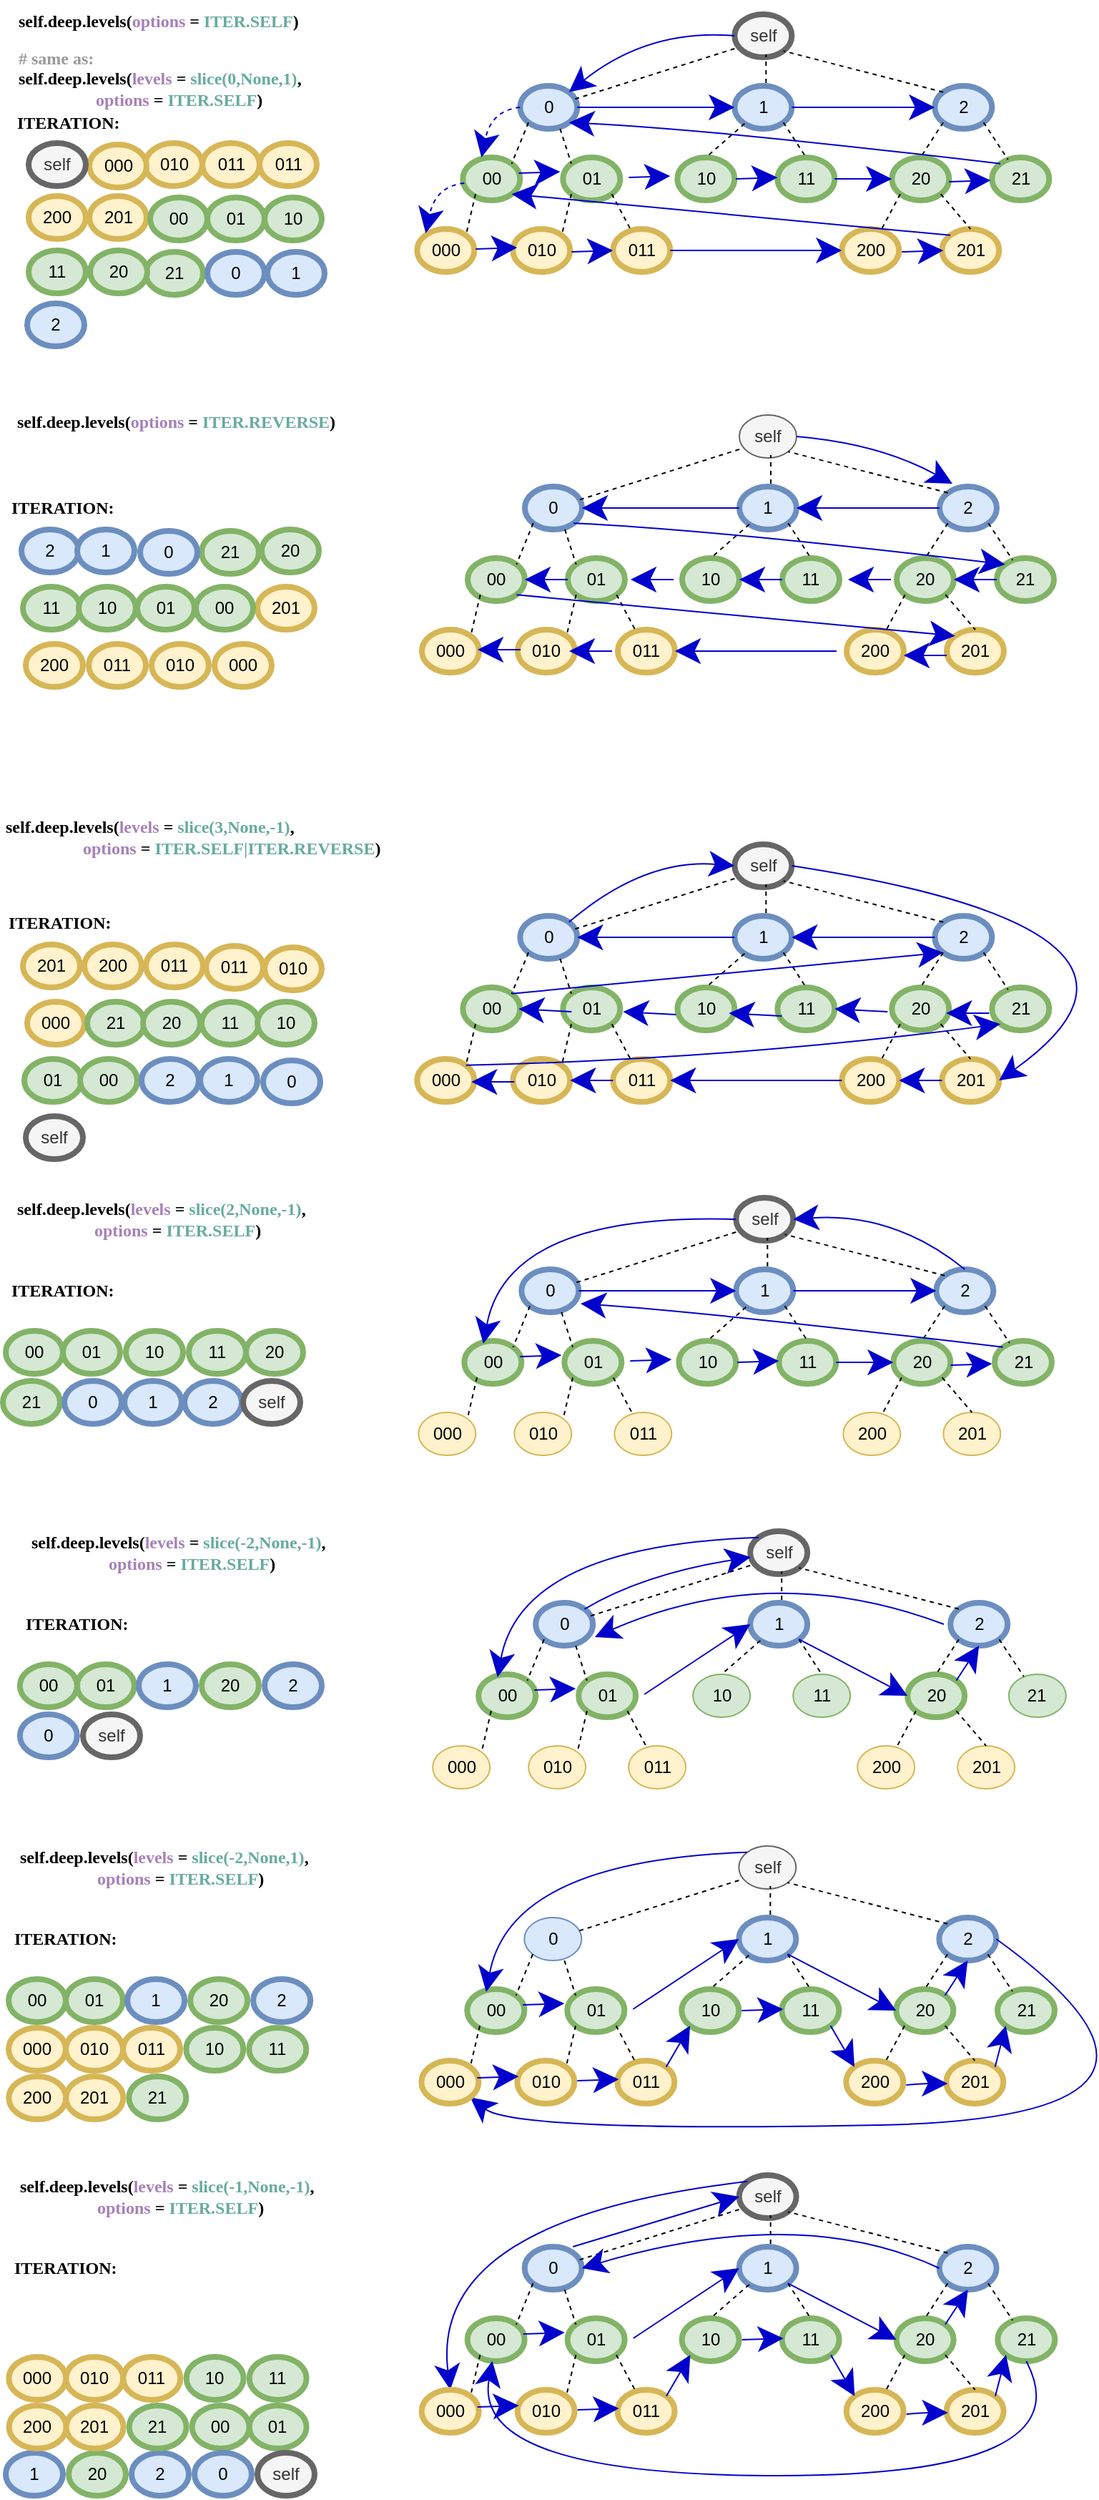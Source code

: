 <mxfile version="20.5.3" type="embed" pages="2"><diagram name="Seite-1" id="LK_vOsjBv4p4s3tMWC8v"><mxGraphModel dx="1802" dy="676" grid="1" gridSize="10" guides="1" tooltips="1" connect="1" arrows="1" fold="1" page="1" pageScale="1" pageWidth="827" pageHeight="1169" math="0" shadow="0"><root><mxCell id="0"/><mxCell id="1" parent="0"/><mxCell id="2" value="self" style="ellipse;whiteSpace=wrap;html=1;fillColor=#f5f5f5;fontColor=#333333;strokeColor=#666666;strokeWidth=4;" parent="1" vertex="1"><mxGeometry x="464.67" y="847" width="40" height="30" as="geometry"/></mxCell><mxCell id="3" value="0" style="ellipse;whiteSpace=wrap;html=1;fillColor=#dae8fc;strokeColor=#6c8ebf;strokeWidth=4;" parent="1" vertex="1"><mxGeometry x="314.67" y="897" width="40" height="30" as="geometry"/></mxCell><mxCell id="4" value="1" style="ellipse;whiteSpace=wrap;html=1;fillColor=#dae8fc;strokeColor=#6c8ebf;strokeWidth=4;" parent="1" vertex="1"><mxGeometry x="464.67" y="897" width="40" height="30" as="geometry"/></mxCell><mxCell id="5" value="2" style="ellipse;whiteSpace=wrap;html=1;fillColor=#dae8fc;strokeColor=#6c8ebf;strokeWidth=4;" parent="1" vertex="1"><mxGeometry x="604.67" y="897" width="40" height="30" as="geometry"/></mxCell><mxCell id="7" value="00" style="ellipse;whiteSpace=wrap;html=1;fillColor=#d5e8d4;strokeColor=#82b366;strokeWidth=4;" parent="1" vertex="1"><mxGeometry x="274.67" y="947" width="40" height="30" as="geometry"/></mxCell><mxCell id="8" value="01" style="ellipse;whiteSpace=wrap;html=1;fillColor=#d5e8d4;strokeColor=#82b366;strokeWidth=4;" parent="1" vertex="1"><mxGeometry x="344.67" y="947" width="40" height="30" as="geometry"/></mxCell><mxCell id="10" value="10" style="ellipse;whiteSpace=wrap;html=1;strokeWidth=4;fillColor=#d5e8d4;strokeColor=#82b366;" parent="1" vertex="1"><mxGeometry x="424.67" y="947" width="40" height="30" as="geometry"/></mxCell><mxCell id="11" value="11" style="ellipse;whiteSpace=wrap;html=1;fillColor=#d5e8d4;strokeColor=#82b366;strokeWidth=4;" parent="1" vertex="1"><mxGeometry x="494.67" y="947" width="40" height="30" as="geometry"/></mxCell><mxCell id="12" value="20" style="ellipse;whiteSpace=wrap;html=1;fillColor=#d5e8d4;strokeColor=#82b366;strokeWidth=4;" parent="1" vertex="1"><mxGeometry x="574.67" y="947" width="40" height="30" as="geometry"/></mxCell><mxCell id="13" value="21" style="ellipse;whiteSpace=wrap;html=1;fillColor=#d5e8d4;strokeColor=#82b366;strokeWidth=4;" parent="1" vertex="1"><mxGeometry x="645.5" y="947" width="40" height="30" as="geometry"/></mxCell><mxCell id="14" value="010" style="ellipse;whiteSpace=wrap;html=1;fillColor=#fff2cc;strokeColor=#d6b656;strokeWidth=1;" parent="1" vertex="1"><mxGeometry x="309.67" y="997" width="40" height="30" as="geometry"/></mxCell><mxCell id="15" value="011" style="ellipse;whiteSpace=wrap;html=1;fillColor=#fff2cc;strokeColor=#d6b656;strokeWidth=1;" parent="1" vertex="1"><mxGeometry x="379.67" y="997" width="40" height="30" as="geometry"/></mxCell><mxCell id="16" value="200" style="ellipse;whiteSpace=wrap;html=1;fillColor=#fff2cc;strokeColor=#d6b656;strokeWidth=1;" parent="1" vertex="1"><mxGeometry x="539.67" y="997" width="40" height="30" as="geometry"/></mxCell><mxCell id="17" value="201" style="ellipse;whiteSpace=wrap;html=1;fillColor=#fff2cc;strokeColor=#d6b656;strokeWidth=1;" parent="1" vertex="1"><mxGeometry x="609.67" y="997" width="40" height="30" as="geometry"/></mxCell><mxCell id="18" value="" style="endArrow=none;dashed=1;html=1;rounded=0;fontFamily=Lucida Console;fontColor=#7EA6E0;entryX=0;entryY=0.8;entryDx=0;entryDy=0;entryPerimeter=0;" parent="1" source="3" target="2" edge="1"><mxGeometry width="50" height="50" relative="1" as="geometry"><mxPoint x="364.67" y="907" as="sourcePoint"/><mxPoint x="554.67" y="1117" as="targetPoint"/></mxGeometry></mxCell><mxCell id="19" value="" style="endArrow=none;dashed=1;html=1;rounded=0;fontFamily=Lucida Console;fontColor=#7EA6E0;entryX=1;entryY=1;entryDx=0;entryDy=0;exitX=0;exitY=0;exitDx=0;exitDy=0;" parent="1" source="5" target="2" edge="1"><mxGeometry width="50" height="50" relative="1" as="geometry"><mxPoint x="363.106" y="916.185" as="sourcePoint"/><mxPoint x="474.67" y="881" as="targetPoint"/></mxGeometry></mxCell><mxCell id="21" value="" style="endArrow=none;dashed=1;html=1;rounded=0;fontFamily=Lucida Console;fontColor=#7EA6E0;entryX=1;entryY=0;entryDx=0;entryDy=0;exitX=0;exitY=1;exitDx=0;exitDy=0;" parent="1" source="3" target="7" edge="1"><mxGeometry width="50" height="50" relative="1" as="geometry"><mxPoint x="363.106" y="916.185" as="sourcePoint"/><mxPoint x="474.67" y="881" as="targetPoint"/></mxGeometry></mxCell><mxCell id="22" value="" style="endArrow=none;dashed=1;html=1;rounded=0;fontFamily=Lucida Console;fontColor=#7EA6E0;entryX=0;entryY=0;entryDx=0;entryDy=0;exitX=0.7;exitY=1;exitDx=0;exitDy=0;exitPerimeter=0;" parent="1" source="3" target="8" edge="1"><mxGeometry width="50" height="50" relative="1" as="geometry"><mxPoint x="330.528" y="932.607" as="sourcePoint"/><mxPoint x="318.812" y="961.393" as="targetPoint"/></mxGeometry></mxCell><mxCell id="23" value="" style="endArrow=none;dashed=1;html=1;rounded=0;fontFamily=Lucida Console;fontColor=#7EA6E0;entryX=0.5;entryY=0;entryDx=0;entryDy=0;" parent="1" source="4" target="10" edge="1"><mxGeometry width="50" height="50" relative="1" as="geometry"><mxPoint x="352.67" y="937" as="sourcePoint"/><mxPoint x="360.528" y="961.393" as="targetPoint"/></mxGeometry></mxCell><mxCell id="24" value="" style="endArrow=none;dashed=1;html=1;rounded=0;fontFamily=Lucida Console;fontColor=#7EA6E0;entryX=0.5;entryY=0;entryDx=0;entryDy=0;exitX=1;exitY=1;exitDx=0;exitDy=0;" parent="1" source="4" target="11" edge="1"><mxGeometry width="50" height="50" relative="1" as="geometry"><mxPoint x="486.004" y="935.519" as="sourcePoint"/><mxPoint x="468.812" y="961.393" as="targetPoint"/></mxGeometry></mxCell><mxCell id="25" value="" style="endArrow=none;dashed=1;html=1;rounded=0;fontFamily=Lucida Console;fontColor=#7EA6E0;entryX=0.5;entryY=0;entryDx=0;entryDy=0;exitX=0;exitY=1;exitDx=0;exitDy=0;" parent="1" source="5" target="12" edge="1"><mxGeometry width="50" height="50" relative="1" as="geometry"><mxPoint x="508.812" y="932.607" as="sourcePoint"/><mxPoint x="524.67" y="957" as="targetPoint"/></mxGeometry></mxCell><mxCell id="26" value="" style="endArrow=none;dashed=1;html=1;rounded=0;fontFamily=Lucida Console;fontColor=#7EA6E0;exitX=1;exitY=1;exitDx=0;exitDy=0;" parent="1" source="5" edge="1"><mxGeometry width="50" height="50" relative="1" as="geometry"><mxPoint x="620.528" y="932.607" as="sourcePoint"/><mxPoint x="656.004" y="948.481" as="targetPoint"/></mxGeometry></mxCell><mxCell id="27" value="" style="endArrow=none;dashed=1;html=1;rounded=0;fontFamily=Lucida Console;fontColor=#7EA6E0;entryX=1;entryY=0;entryDx=0;entryDy=0;exitX=0;exitY=1;exitDx=0;exitDy=0;" parent="1" source="8" target="14" edge="1"><mxGeometry width="50" height="50" relative="1" as="geometry"><mxPoint x="330.528" y="932.607" as="sourcePoint"/><mxPoint x="318.812" y="961.393" as="targetPoint"/></mxGeometry></mxCell><mxCell id="28" value="" style="endArrow=none;dashed=1;html=1;rounded=0;fontFamily=Lucida Console;fontColor=#7EA6E0;exitX=1;exitY=1;exitDx=0;exitDy=0;" parent="1" source="8" target="15" edge="1"><mxGeometry width="50" height="50" relative="1" as="geometry"><mxPoint x="360.528" y="982.607" as="sourcePoint"/><mxPoint x="353.812" y="1011.393" as="targetPoint"/></mxGeometry></mxCell><mxCell id="29" value="" style="endArrow=none;dashed=1;html=1;rounded=0;fontFamily=Lucida Console;fontColor=#7EA6E0;exitX=0;exitY=1;exitDx=0;exitDy=0;" parent="1" source="12" target="16" edge="1"><mxGeometry width="50" height="50" relative="1" as="geometry"><mxPoint x="388.812" y="982.607" as="sourcePoint"/><mxPoint x="402.49" y="1008.0" as="targetPoint"/></mxGeometry></mxCell><mxCell id="30" value="" style="endArrow=none;dashed=1;html=1;rounded=0;fontFamily=Lucida Console;fontColor=#7EA6E0;exitX=1;exitY=1;exitDx=0;exitDy=0;entryX=0.5;entryY=0;entryDx=0;entryDy=0;" parent="1" source="12" target="17" edge="1"><mxGeometry width="50" height="50" relative="1" as="geometry"><mxPoint x="590.528" y="982.607" as="sourcePoint"/><mxPoint x="576.85" y="1008.0" as="targetPoint"/></mxGeometry></mxCell><mxCell id="33" value="" style="endArrow=classic;html=1;rounded=0;fontFamily=Lucida Console;fontColor=#7EA6E0;curved=1;strokeWidth=1;strokeColor=#0000CC;targetPerimeterSpacing=0;endSize=15;exitX=0;exitY=0.5;exitDx=0;exitDy=0;entryX=0.333;entryY=0.067;entryDx=0;entryDy=0;entryPerimeter=0;" parent="1" source="2" target="7" edge="1"><mxGeometry width="50" height="50" relative="1" as="geometry"><mxPoint x="300.53" y="912" as="sourcePoint"/><mxPoint x="294.67" y="947" as="targetPoint"/><Array as="points"><mxPoint x="305" y="857"/></Array></mxGeometry></mxCell><mxCell id="38" value="" style="endArrow=classic;html=1;rounded=0;strokeColor=#0000CC;strokeWidth=1;fontFamily=Lucida Console;fontColor=#7EA6E0;endSize=15;targetPerimeterSpacing=0;curved=1;entryX=0;entryY=0.5;entryDx=0;entryDy=0;" parent="1" edge="1"><mxGeometry width="50" height="50" relative="1" as="geometry"><mxPoint x="390.67" y="961" as="sourcePoint"/><mxPoint x="419.67" y="960" as="targetPoint"/></mxGeometry></mxCell><mxCell id="39" value="" style="endArrow=classic;html=1;rounded=0;strokeColor=#0000CC;strokeWidth=1;fontFamily=Lucida Console;fontColor=#7EA6E0;endSize=15;targetPerimeterSpacing=0;curved=1;entryX=0;entryY=0.5;entryDx=0;entryDy=0;" parent="1" edge="1"><mxGeometry width="50" height="50" relative="1" as="geometry"><mxPoint x="614.67" y="964" as="sourcePoint"/><mxPoint x="643.67" y="963" as="targetPoint"/></mxGeometry></mxCell><mxCell id="41" value="" style="endArrow=classic;html=1;rounded=0;strokeColor=#0000CC;strokeWidth=1;fontFamily=Lucida Console;fontColor=#7EA6E0;endSize=15;targetPerimeterSpacing=0;curved=1;entryX=0;entryY=0.5;entryDx=0;entryDy=0;" parent="1" edge="1"><mxGeometry width="50" height="50" relative="1" as="geometry"><mxPoint x="465.67" y="962" as="sourcePoint"/><mxPoint x="494.67" y="961" as="targetPoint"/></mxGeometry></mxCell><mxCell id="42" value="" style="endArrow=classic;html=1;rounded=0;strokeColor=#0000CC;strokeWidth=1;fontFamily=Lucida Console;fontColor=#7EA6E0;endSize=15;targetPerimeterSpacing=0;curved=1;entryX=0;entryY=0.5;entryDx=0;entryDy=0;" parent="1" edge="1"><mxGeometry width="50" height="50" relative="1" as="geometry"><mxPoint x="313.67" y="958" as="sourcePoint"/><mxPoint x="342.67" y="957" as="targetPoint"/></mxGeometry></mxCell><mxCell id="53" value="" style="endArrow=classic;html=1;rounded=0;fontFamily=Lucida Console;fontColor=#7EA6E0;curved=1;strokeWidth=1;strokeColor=#0000CC;targetPerimeterSpacing=0;endSize=15;exitX=0;exitY=0;exitDx=0;exitDy=0;entryX=1.033;entryY=0.8;entryDx=0;entryDy=0;entryPerimeter=0;" parent="1" source="13" target="3" edge="1"><mxGeometry width="50" height="50" relative="1" as="geometry"><mxPoint x="484.67" y="832" as="sourcePoint"/><mxPoint x="314.67" y="947" as="targetPoint"/><Array as="points"><mxPoint x="444.67" y="927"/></Array></mxGeometry></mxCell><mxCell id="54" value="" style="endArrow=classic;html=1;rounded=0;strokeColor=#0000CC;strokeWidth=1;fontFamily=Lucida Console;fontColor=#7EA6E0;endSize=15;targetPerimeterSpacing=0;curved=1;exitX=1;exitY=0.5;exitDx=0;exitDy=0;" parent="1" source="11" edge="1"><mxGeometry width="50" height="50" relative="1" as="geometry"><mxPoint x="540.67" y="963" as="sourcePoint"/><mxPoint x="574.67" y="962" as="targetPoint"/></mxGeometry></mxCell><mxCell id="135" value="000" style="ellipse;whiteSpace=wrap;html=1;fillColor=#fff2cc;strokeColor=#d6b656;strokeWidth=1;" parent="1" vertex="1"><mxGeometry x="242.67" y="997" width="40" height="30" as="geometry"/></mxCell><mxCell id="136" value="" style="endArrow=none;dashed=1;html=1;rounded=0;fontFamily=Lucida Console;fontColor=#7EA6E0;entryX=1;entryY=0;entryDx=0;entryDy=0;exitX=0;exitY=1;exitDx=0;exitDy=0;" parent="1" target="135" edge="1"><mxGeometry width="50" height="50" relative="1" as="geometry"><mxPoint x="283.528" y="972.607" as="sourcePoint"/><mxPoint x="251.812" y="961.393" as="targetPoint"/></mxGeometry></mxCell><mxCell id="191" value="" style="endArrow=none;dashed=1;html=1;rounded=0;fontFamily=Lucida Console;fontColor=#7EA6E0;entryX=0.5;entryY=1;entryDx=0;entryDy=0;exitX=0.5;exitY=0;exitDx=0;exitDy=0;" parent="1" edge="1"><mxGeometry width="50" height="50" relative="1" as="geometry"><mxPoint x="486.67" y="895" as="sourcePoint"/><mxPoint x="486.67" y="875" as="targetPoint"/></mxGeometry></mxCell><mxCell id="237" value="" style="endArrow=classic;html=1;rounded=0;strokeColor=#0000CC;strokeWidth=1;fontFamily=Lucida Console;fontColor=#7EA6E0;endSize=15;targetPerimeterSpacing=0;curved=1;entryX=0;entryY=0.5;entryDx=0;entryDy=0;exitX=1;exitY=0.5;exitDx=0;exitDy=0;" parent="1" source="3" target="4" edge="1"><mxGeometry width="50" height="50" relative="1" as="geometry"><mxPoint x="358.67" y="912" as="sourcePoint"/><mxPoint x="387.67" y="911" as="targetPoint"/></mxGeometry></mxCell><mxCell id="238" value="" style="endArrow=classic;html=1;rounded=0;strokeColor=#0000CC;strokeWidth=1;fontFamily=Lucida Console;fontColor=#7EA6E0;endSize=15;targetPerimeterSpacing=0;curved=1;exitX=1;exitY=0.5;exitDx=0;exitDy=0;" parent="1" source="4" edge="1"><mxGeometry width="50" height="50" relative="1" as="geometry"><mxPoint x="511.67" y="911.5" as="sourcePoint"/><mxPoint x="604.67" y="912" as="targetPoint"/></mxGeometry></mxCell><mxCell id="244" value="self" style="ellipse;whiteSpace=wrap;html=1;fillColor=#f5f5f5;fontColor=#333333;strokeColor=#666666;strokeWidth=4;" parent="1" vertex="1"><mxGeometry x="463.67" y="600" width="40" height="30" as="geometry"/></mxCell><mxCell id="245" value="0" style="ellipse;whiteSpace=wrap;html=1;fillColor=#dae8fc;strokeColor=#6c8ebf;strokeWidth=4;" parent="1" vertex="1"><mxGeometry x="313.67" y="650" width="40" height="30" as="geometry"/></mxCell><mxCell id="246" value="1" style="ellipse;whiteSpace=wrap;html=1;fillColor=#dae8fc;strokeColor=#6c8ebf;strokeWidth=4;" parent="1" vertex="1"><mxGeometry x="463.67" y="650" width="40" height="30" as="geometry"/></mxCell><mxCell id="247" value="2" style="ellipse;whiteSpace=wrap;html=1;fillColor=#dae8fc;strokeColor=#6c8ebf;strokeWidth=4;" parent="1" vertex="1"><mxGeometry x="603.67" y="650" width="40" height="30" as="geometry"/></mxCell><mxCell id="249" value="00" style="ellipse;whiteSpace=wrap;html=1;fillColor=#d5e8d4;strokeColor=#82b366;strokeWidth=4;" parent="1" vertex="1"><mxGeometry x="273.67" y="700" width="40" height="30" as="geometry"/></mxCell><mxCell id="250" value="01" style="ellipse;whiteSpace=wrap;html=1;fillColor=#d5e8d4;strokeColor=#82b366;strokeWidth=4;" parent="1" vertex="1"><mxGeometry x="343.67" y="700" width="40" height="30" as="geometry"/></mxCell><mxCell id="251" value="10" style="ellipse;whiteSpace=wrap;html=1;strokeWidth=4;fillColor=#d5e8d4;strokeColor=#82b366;" parent="1" vertex="1"><mxGeometry x="423.67" y="700" width="40" height="30" as="geometry"/></mxCell><mxCell id="252" value="11" style="ellipse;whiteSpace=wrap;html=1;fillColor=#d5e8d4;strokeColor=#82b366;strokeWidth=4;" parent="1" vertex="1"><mxGeometry x="493.67" y="700" width="40" height="30" as="geometry"/></mxCell><mxCell id="253" value="20" style="ellipse;whiteSpace=wrap;html=1;fillColor=#d5e8d4;strokeColor=#82b366;strokeWidth=4;" parent="1" vertex="1"><mxGeometry x="573.67" y="700" width="40" height="30" as="geometry"/></mxCell><mxCell id="254" value="21" style="ellipse;whiteSpace=wrap;html=1;fillColor=#d5e8d4;strokeColor=#82b366;strokeWidth=4;" parent="1" vertex="1"><mxGeometry x="643.67" y="700" width="40" height="30" as="geometry"/></mxCell><mxCell id="255" value="010" style="ellipse;whiteSpace=wrap;html=1;fillColor=#fff2cc;strokeColor=#d6b656;strokeWidth=4;" parent="1" vertex="1"><mxGeometry x="308.67" y="750" width="40" height="30" as="geometry"/></mxCell><mxCell id="256" value="011" style="ellipse;whiteSpace=wrap;html=1;fillColor=#fff2cc;strokeColor=#d6b656;strokeWidth=4;" parent="1" vertex="1"><mxGeometry x="378.67" y="750" width="40" height="30" as="geometry"/></mxCell><mxCell id="257" value="200" style="ellipse;whiteSpace=wrap;html=1;fillColor=#fff2cc;strokeColor=#d6b656;strokeWidth=4;" parent="1" vertex="1"><mxGeometry x="538.67" y="750" width="40" height="30" as="geometry"/></mxCell><mxCell id="258" value="201" style="ellipse;whiteSpace=wrap;html=1;fillColor=#fff2cc;strokeColor=#d6b656;strokeWidth=4;" parent="1" vertex="1"><mxGeometry x="608.67" y="750" width="40" height="30" as="geometry"/></mxCell><mxCell id="259" value="" style="endArrow=none;dashed=1;html=1;rounded=0;fontFamily=Lucida Console;fontColor=#7EA6E0;entryX=0;entryY=0.8;entryDx=0;entryDy=0;entryPerimeter=0;" parent="1" source="245" target="244" edge="1"><mxGeometry width="50" height="50" relative="1" as="geometry"><mxPoint x="363.67" y="660" as="sourcePoint"/><mxPoint x="553.67" y="870" as="targetPoint"/></mxGeometry></mxCell><mxCell id="260" value="" style="endArrow=none;dashed=1;html=1;rounded=0;fontFamily=Lucida Console;fontColor=#7EA6E0;entryX=1;entryY=1;entryDx=0;entryDy=0;exitX=0;exitY=0;exitDx=0;exitDy=0;" parent="1" source="247" target="244" edge="1"><mxGeometry width="50" height="50" relative="1" as="geometry"><mxPoint x="362.106" y="669.185" as="sourcePoint"/><mxPoint x="473.67" y="634" as="targetPoint"/></mxGeometry></mxCell><mxCell id="261" value="" style="endArrow=none;dashed=1;html=1;rounded=0;fontFamily=Lucida Console;fontColor=#7EA6E0;entryX=1;entryY=0;entryDx=0;entryDy=0;exitX=0;exitY=1;exitDx=0;exitDy=0;" parent="1" source="245" target="249" edge="1"><mxGeometry width="50" height="50" relative="1" as="geometry"><mxPoint x="362.106" y="669.185" as="sourcePoint"/><mxPoint x="473.67" y="634" as="targetPoint"/></mxGeometry></mxCell><mxCell id="262" value="" style="endArrow=none;dashed=1;html=1;rounded=0;fontFamily=Lucida Console;fontColor=#7EA6E0;entryX=0;entryY=0;entryDx=0;entryDy=0;exitX=0.7;exitY=1;exitDx=0;exitDy=0;exitPerimeter=0;" parent="1" source="245" target="250" edge="1"><mxGeometry width="50" height="50" relative="1" as="geometry"><mxPoint x="329.528" y="685.607" as="sourcePoint"/><mxPoint x="317.812" y="714.393" as="targetPoint"/></mxGeometry></mxCell><mxCell id="263" value="" style="endArrow=none;dashed=1;html=1;rounded=0;fontFamily=Lucida Console;fontColor=#7EA6E0;entryX=0.5;entryY=0;entryDx=0;entryDy=0;" parent="1" source="246" target="251" edge="1"><mxGeometry width="50" height="50" relative="1" as="geometry"><mxPoint x="351.67" y="690" as="sourcePoint"/><mxPoint x="359.528" y="714.393" as="targetPoint"/></mxGeometry></mxCell><mxCell id="264" value="" style="endArrow=none;dashed=1;html=1;rounded=0;fontFamily=Lucida Console;fontColor=#7EA6E0;entryX=0.5;entryY=0;entryDx=0;entryDy=0;exitX=1;exitY=1;exitDx=0;exitDy=0;" parent="1" source="246" target="252" edge="1"><mxGeometry width="50" height="50" relative="1" as="geometry"><mxPoint x="485.004" y="688.519" as="sourcePoint"/><mxPoint x="467.812" y="714.393" as="targetPoint"/></mxGeometry></mxCell><mxCell id="265" value="" style="endArrow=none;dashed=1;html=1;rounded=0;fontFamily=Lucida Console;fontColor=#7EA6E0;entryX=0.5;entryY=0;entryDx=0;entryDy=0;exitX=0;exitY=1;exitDx=0;exitDy=0;" parent="1" source="247" target="253" edge="1"><mxGeometry width="50" height="50" relative="1" as="geometry"><mxPoint x="507.812" y="685.607" as="sourcePoint"/><mxPoint x="523.67" y="710" as="targetPoint"/></mxGeometry></mxCell><mxCell id="266" value="" style="endArrow=none;dashed=1;html=1;rounded=0;fontFamily=Lucida Console;fontColor=#7EA6E0;exitX=1;exitY=1;exitDx=0;exitDy=0;" parent="1" source="247" target="254" edge="1"><mxGeometry width="50" height="50" relative="1" as="geometry"><mxPoint x="619.528" y="685.607" as="sourcePoint"/><mxPoint x="603.67" y="710" as="targetPoint"/></mxGeometry></mxCell><mxCell id="267" value="" style="endArrow=none;dashed=1;html=1;rounded=0;fontFamily=Lucida Console;fontColor=#7EA6E0;entryX=1;entryY=0;entryDx=0;entryDy=0;exitX=0;exitY=1;exitDx=0;exitDy=0;" parent="1" source="250" target="255" edge="1"><mxGeometry width="50" height="50" relative="1" as="geometry"><mxPoint x="329.528" y="685.607" as="sourcePoint"/><mxPoint x="317.812" y="714.393" as="targetPoint"/></mxGeometry></mxCell><mxCell id="268" value="" style="endArrow=none;dashed=1;html=1;rounded=0;fontFamily=Lucida Console;fontColor=#7EA6E0;exitX=1;exitY=1;exitDx=0;exitDy=0;" parent="1" source="250" target="256" edge="1"><mxGeometry width="50" height="50" relative="1" as="geometry"><mxPoint x="359.528" y="735.607" as="sourcePoint"/><mxPoint x="352.812" y="764.393" as="targetPoint"/></mxGeometry></mxCell><mxCell id="269" value="" style="endArrow=none;dashed=1;html=1;rounded=0;fontFamily=Lucida Console;fontColor=#7EA6E0;exitX=0;exitY=1;exitDx=0;exitDy=0;" parent="1" source="253" target="257" edge="1"><mxGeometry width="50" height="50" relative="1" as="geometry"><mxPoint x="387.812" y="735.607" as="sourcePoint"/><mxPoint x="401.49" y="761.0" as="targetPoint"/></mxGeometry></mxCell><mxCell id="270" value="" style="endArrow=none;dashed=1;html=1;rounded=0;fontFamily=Lucida Console;fontColor=#7EA6E0;exitX=1;exitY=1;exitDx=0;exitDy=0;entryX=0.5;entryY=0;entryDx=0;entryDy=0;" parent="1" source="253" target="258" edge="1"><mxGeometry width="50" height="50" relative="1" as="geometry"><mxPoint x="589.528" y="735.607" as="sourcePoint"/><mxPoint x="575.85" y="761.0" as="targetPoint"/></mxGeometry></mxCell><mxCell id="271" value="" style="endArrow=classic;html=1;rounded=0;fontFamily=Lucida Console;fontColor=#7EA6E0;curved=1;strokeWidth=1;strokeColor=#0000CC;targetPerimeterSpacing=0;endSize=15;exitX=1;exitY=0.5;exitDx=0;exitDy=0;entryX=1;entryY=0.5;entryDx=0;entryDy=0;" parent="1" source="244" target="258" edge="1"><mxGeometry width="50" height="50" relative="1" as="geometry"><mxPoint x="299.53" y="665" as="sourcePoint"/><mxPoint x="293.67" y="700" as="targetPoint"/><Array as="points"><mxPoint x="796" y="660"/></Array></mxGeometry></mxCell><mxCell id="276" value="" style="endArrow=classic;html=1;rounded=0;fontFamily=Lucida Console;fontColor=#7EA6E0;curved=1;strokeWidth=1;strokeColor=#0000CC;targetPerimeterSpacing=0;endSize=15;exitX=1;exitY=0;exitDx=0;exitDy=0;entryX=0;entryY=1;entryDx=0;entryDy=0;" parent="1" source="249" target="247" edge="1"><mxGeometry width="50" height="50" relative="1" as="geometry"><mxPoint x="483.67" y="585" as="sourcePoint"/><mxPoint x="723.67" y="634" as="targetPoint"/><Array as="points"/></mxGeometry></mxCell><mxCell id="278" value="000" style="ellipse;whiteSpace=wrap;html=1;fillColor=#fff2cc;strokeColor=#d6b656;strokeWidth=4;" parent="1" vertex="1"><mxGeometry x="241.67" y="750" width="40" height="30" as="geometry"/></mxCell><mxCell id="279" value="" style="endArrow=none;dashed=1;html=1;rounded=0;fontFamily=Lucida Console;fontColor=#7EA6E0;entryX=1;entryY=0;entryDx=0;entryDy=0;exitX=0;exitY=1;exitDx=0;exitDy=0;" parent="1" target="278" edge="1"><mxGeometry width="50" height="50" relative="1" as="geometry"><mxPoint x="282.528" y="725.607" as="sourcePoint"/><mxPoint x="250.812" y="714.393" as="targetPoint"/></mxGeometry></mxCell><mxCell id="280" value="" style="endArrow=none;dashed=1;html=1;rounded=0;fontFamily=Lucida Console;fontColor=#7EA6E0;entryX=0.5;entryY=1;entryDx=0;entryDy=0;exitX=0.5;exitY=0;exitDx=0;exitDy=0;" parent="1" edge="1"><mxGeometry width="50" height="50" relative="1" as="geometry"><mxPoint x="485.67" y="648" as="sourcePoint"/><mxPoint x="485.67" y="628" as="targetPoint"/></mxGeometry></mxCell><mxCell id="281" value="" style="endArrow=classic;html=1;rounded=0;strokeColor=#0000CC;strokeWidth=1;fontFamily=Lucida Console;fontColor=#7EA6E0;endSize=15;targetPerimeterSpacing=0;curved=1;exitX=0;exitY=0.5;exitDx=0;exitDy=0;entryX=1;entryY=0.5;entryDx=0;entryDy=0;" parent="1" source="246" target="245" edge="1"><mxGeometry width="50" height="50" relative="1" as="geometry"><mxPoint x="357.67" y="665" as="sourcePoint"/><mxPoint x="293.67" y="614" as="targetPoint"/></mxGeometry></mxCell><mxCell id="282" value="" style="endArrow=classic;html=1;rounded=0;strokeColor=#0000CC;strokeWidth=1;fontFamily=Lucida Console;fontColor=#7EA6E0;endSize=15;targetPerimeterSpacing=0;curved=1;entryX=1;entryY=0.5;entryDx=0;entryDy=0;exitX=0;exitY=0.5;exitDx=0;exitDy=0;" parent="1" source="247" target="246" edge="1"><mxGeometry width="50" height="50" relative="1" as="geometry"><mxPoint x="633.67" y="594" as="sourcePoint"/><mxPoint x="603.67" y="665" as="targetPoint"/></mxGeometry></mxCell><mxCell id="283" value="" style="endArrow=classic;html=1;rounded=0;fontFamily=Lucida Console;fontColor=#7EA6E0;curved=1;strokeWidth=1;strokeColor=#0000CC;targetPerimeterSpacing=0;endSize=15;exitX=1;exitY=0;exitDx=0;exitDy=0;entryX=0;entryY=1;entryDx=0;entryDy=0;" parent="1" source="278" target="254" edge="1"><mxGeometry width="50" height="50" relative="1" as="geometry"><mxPoint x="643.668" y="739.997" as="sourcePoint"/><mxPoint x="753.67" y="754" as="targetPoint"/><Array as="points"><mxPoint x="463.67" y="750"/></Array></mxGeometry></mxCell><mxCell id="286" value="" style="endArrow=classic;html=1;rounded=0;strokeColor=#0000CC;strokeWidth=1;fontFamily=Lucida Console;fontColor=#7EA6E0;endSize=15;targetPerimeterSpacing=0;curved=1;entryX=1;entryY=0.5;entryDx=0;entryDy=0;exitX=0;exitY=0.5;exitDx=0;exitDy=0;" parent="1" source="257" target="256" edge="1"><mxGeometry width="50" height="50" relative="1" as="geometry"><mxPoint x="433.67" y="794" as="sourcePoint"/><mxPoint x="463.67" y="765" as="targetPoint"/></mxGeometry></mxCell><mxCell id="287" value="" style="endArrow=classic;html=1;rounded=0;strokeColor=#0000CC;strokeWidth=1;fontFamily=Lucida Console;fontColor=#7EA6E0;endSize=15;targetPerimeterSpacing=0;curved=1;entryX=1;entryY=0.5;entryDx=0;entryDy=0;exitX=0;exitY=0.5;exitDx=0;exitDy=0;" parent="1" source="258" target="257" edge="1"><mxGeometry width="50" height="50" relative="1" as="geometry"><mxPoint x="603.67" y="794" as="sourcePoint"/><mxPoint x="609.67" y="765" as="targetPoint"/></mxGeometry></mxCell><mxCell id="293" value="" style="endArrow=classic;html=1;rounded=0;strokeColor=#0000CC;strokeWidth=1;fontFamily=Lucida Console;fontColor=#7EA6E0;endSize=15;targetPerimeterSpacing=0;curved=1;entryX=1;entryY=0.5;entryDx=0;entryDy=0;exitX=0;exitY=0.5;exitDx=0;exitDy=0;" parent="1" edge="1"><mxGeometry width="50" height="50" relative="1" as="geometry"><mxPoint x="309.67" y="766" as="sourcePoint"/><mxPoint x="279.67" y="766" as="targetPoint"/></mxGeometry></mxCell><mxCell id="294" value="" style="endArrow=classic;html=1;rounded=0;strokeColor=#0000CC;strokeWidth=1;fontFamily=Lucida Console;fontColor=#7EA6E0;endSize=15;targetPerimeterSpacing=0;curved=1;entryX=1;entryY=0.5;entryDx=0;entryDy=0;exitX=0;exitY=0.5;exitDx=0;exitDy=0;" parent="1" edge="1"><mxGeometry width="50" height="50" relative="1" as="geometry"><mxPoint x="378.67" y="765" as="sourcePoint"/><mxPoint x="348.67" y="765" as="targetPoint"/></mxGeometry></mxCell><mxCell id="297" value="" style="endArrow=classic;html=1;rounded=0;strokeColor=#0000CC;strokeWidth=1;fontFamily=Lucida Console;fontColor=#7EA6E0;endSize=15;targetPerimeterSpacing=0;curved=1;entryX=1;entryY=0.5;entryDx=0;entryDy=0;exitX=0;exitY=0.5;exitDx=0;exitDy=0;" parent="1" edge="1"><mxGeometry width="50" height="50" relative="1" as="geometry"><mxPoint x="641.67" y="718" as="sourcePoint"/><mxPoint x="611.67" y="718" as="targetPoint"/></mxGeometry></mxCell><mxCell id="298" value="" style="endArrow=classic;html=1;rounded=0;strokeColor=#0000CC;strokeWidth=1;fontFamily=Lucida Console;fontColor=#7EA6E0;endSize=15;targetPerimeterSpacing=0;curved=1;entryX=1;entryY=0.5;entryDx=0;entryDy=0;exitX=0;exitY=0.5;exitDx=0;exitDy=0;" parent="1" target="252" edge="1"><mxGeometry width="50" height="50" relative="1" as="geometry"><mxPoint x="570.67" y="717" as="sourcePoint"/><mxPoint x="540.67" y="717" as="targetPoint"/></mxGeometry></mxCell><mxCell id="299" value="" style="endArrow=classic;html=1;rounded=0;strokeColor=#0000CC;strokeWidth=1;fontFamily=Lucida Console;fontColor=#7EA6E0;endSize=15;targetPerimeterSpacing=0;curved=1;entryX=1;entryY=0.5;entryDx=0;entryDy=0;exitX=0;exitY=0.5;exitDx=0;exitDy=0;" parent="1" edge="1"><mxGeometry width="50" height="50" relative="1" as="geometry"><mxPoint x="496.67" y="720" as="sourcePoint"/><mxPoint x="459.67" y="718" as="targetPoint"/></mxGeometry></mxCell><mxCell id="300" value="" style="endArrow=classic;html=1;rounded=0;strokeColor=#0000CC;strokeWidth=1;fontFamily=Lucida Console;fontColor=#7EA6E0;endSize=15;targetPerimeterSpacing=0;curved=1;entryX=1;entryY=0.5;entryDx=0;entryDy=0;exitX=0;exitY=0.5;exitDx=0;exitDy=0;" parent="1" edge="1"><mxGeometry width="50" height="50" relative="1" as="geometry"><mxPoint x="422.67" y="719" as="sourcePoint"/><mxPoint x="385.67" y="717" as="targetPoint"/></mxGeometry></mxCell><mxCell id="301" value="" style="endArrow=classic;html=1;rounded=0;strokeColor=#0000CC;strokeWidth=1;fontFamily=Lucida Console;fontColor=#7EA6E0;endSize=15;targetPerimeterSpacing=0;curved=1;entryX=1;entryY=0.5;entryDx=0;entryDy=0;exitX=0;exitY=0.5;exitDx=0;exitDy=0;" parent="1" edge="1"><mxGeometry width="50" height="50" relative="1" as="geometry"><mxPoint x="349.67" y="717" as="sourcePoint"/><mxPoint x="312.67" y="715" as="targetPoint"/></mxGeometry></mxCell><mxCell id="303" value="self" style="ellipse;whiteSpace=wrap;html=1;fillColor=#f5f5f5;fontColor=#333333;strokeColor=#666666;strokeWidth=4;" parent="1" vertex="1"><mxGeometry x="463.67" y="20" width="40" height="30" as="geometry"/></mxCell><mxCell id="304" value="0" style="ellipse;whiteSpace=wrap;html=1;fillColor=#dae8fc;strokeColor=#6c8ebf;strokeWidth=4;" parent="1" vertex="1"><mxGeometry x="313.67" y="70" width="40" height="30" as="geometry"/></mxCell><mxCell id="305" value="1" style="ellipse;whiteSpace=wrap;html=1;fillColor=#dae8fc;strokeColor=#6c8ebf;strokeWidth=4;" parent="1" vertex="1"><mxGeometry x="463.67" y="70" width="40" height="30" as="geometry"/></mxCell><mxCell id="306" value="2" style="ellipse;whiteSpace=wrap;html=1;fillColor=#dae8fc;strokeColor=#6c8ebf;strokeWidth=4;" parent="1" vertex="1"><mxGeometry x="603.67" y="70" width="40" height="30" as="geometry"/></mxCell><mxCell id="308" value="00" style="ellipse;whiteSpace=wrap;html=1;fillColor=#d5e8d4;strokeColor=#82b366;strokeWidth=4;" parent="1" vertex="1"><mxGeometry x="273.67" y="120" width="40" height="30" as="geometry"/></mxCell><mxCell id="309" value="01" style="ellipse;whiteSpace=wrap;html=1;fillColor=#d5e8d4;strokeColor=#82b366;strokeWidth=4;" parent="1" vertex="1"><mxGeometry x="343.67" y="120" width="40" height="30" as="geometry"/></mxCell><mxCell id="310" value="10" style="ellipse;whiteSpace=wrap;html=1;strokeWidth=4;fillColor=#d5e8d4;strokeColor=#82b366;" parent="1" vertex="1"><mxGeometry x="423.67" y="120" width="40" height="30" as="geometry"/></mxCell><mxCell id="311" value="11" style="ellipse;whiteSpace=wrap;html=1;fillColor=#d5e8d4;strokeColor=#82b366;strokeWidth=4;" parent="1" vertex="1"><mxGeometry x="493.67" y="120" width="40" height="30" as="geometry"/></mxCell><mxCell id="312" value="20" style="ellipse;whiteSpace=wrap;html=1;fillColor=#d5e8d4;strokeColor=#82b366;strokeWidth=4;" parent="1" vertex="1"><mxGeometry x="573.67" y="120" width="40" height="30" as="geometry"/></mxCell><mxCell id="313" value="21" style="ellipse;whiteSpace=wrap;html=1;fillColor=#d5e8d4;strokeColor=#82b366;strokeWidth=4;" parent="1" vertex="1"><mxGeometry x="643.67" y="120" width="40" height="30" as="geometry"/></mxCell><mxCell id="314" value="010" style="ellipse;whiteSpace=wrap;html=1;fillColor=#fff2cc;strokeColor=#d6b656;strokeWidth=4;" parent="1" vertex="1"><mxGeometry x="308.67" y="170" width="40" height="30" as="geometry"/></mxCell><mxCell id="315" value="011" style="ellipse;whiteSpace=wrap;html=1;fillColor=#fff2cc;strokeColor=#d6b656;strokeWidth=4;" parent="1" vertex="1"><mxGeometry x="378.67" y="170" width="40" height="30" as="geometry"/></mxCell><mxCell id="316" value="200" style="ellipse;whiteSpace=wrap;html=1;fillColor=#fff2cc;strokeColor=#d6b656;strokeWidth=4;" parent="1" vertex="1"><mxGeometry x="538.67" y="170" width="40" height="30" as="geometry"/></mxCell><mxCell id="317" value="201" style="ellipse;whiteSpace=wrap;html=1;fillColor=#fff2cc;strokeColor=#d6b656;strokeWidth=4;" parent="1" vertex="1"><mxGeometry x="608.67" y="170" width="40" height="30" as="geometry"/></mxCell><mxCell id="318" value="" style="endArrow=none;dashed=1;html=1;rounded=0;fontFamily=Lucida Console;fontColor=#7EA6E0;entryX=0;entryY=0.8;entryDx=0;entryDy=0;entryPerimeter=0;" parent="1" source="304" target="303" edge="1"><mxGeometry width="50" height="50" relative="1" as="geometry"><mxPoint x="363.67" y="80" as="sourcePoint"/><mxPoint x="553.67" y="290" as="targetPoint"/></mxGeometry></mxCell><mxCell id="319" value="" style="endArrow=none;dashed=1;html=1;rounded=0;fontFamily=Lucida Console;fontColor=#7EA6E0;entryX=1;entryY=1;entryDx=0;entryDy=0;exitX=0;exitY=0;exitDx=0;exitDy=0;" parent="1" source="306" target="303" edge="1"><mxGeometry width="50" height="50" relative="1" as="geometry"><mxPoint x="362.106" y="89.185" as="sourcePoint"/><mxPoint x="473.67" y="54" as="targetPoint"/></mxGeometry></mxCell><mxCell id="320" value="" style="endArrow=none;dashed=1;html=1;rounded=0;fontFamily=Lucida Console;fontColor=#7EA6E0;entryX=1;entryY=0;entryDx=0;entryDy=0;exitX=0;exitY=1;exitDx=0;exitDy=0;" parent="1" source="304" target="308" edge="1"><mxGeometry width="50" height="50" relative="1" as="geometry"><mxPoint x="362.106" y="89.185" as="sourcePoint"/><mxPoint x="473.67" y="54" as="targetPoint"/></mxGeometry></mxCell><mxCell id="321" value="" style="endArrow=none;dashed=1;html=1;rounded=0;fontFamily=Lucida Console;fontColor=#7EA6E0;entryX=0;entryY=0;entryDx=0;entryDy=0;exitX=0.7;exitY=1;exitDx=0;exitDy=0;exitPerimeter=0;" parent="1" source="304" target="309" edge="1"><mxGeometry width="50" height="50" relative="1" as="geometry"><mxPoint x="329.528" y="105.607" as="sourcePoint"/><mxPoint x="317.812" y="134.393" as="targetPoint"/></mxGeometry></mxCell><mxCell id="322" value="" style="endArrow=none;dashed=1;html=1;rounded=0;fontFamily=Lucida Console;fontColor=#7EA6E0;entryX=0.5;entryY=0;entryDx=0;entryDy=0;" parent="1" source="305" target="310" edge="1"><mxGeometry width="50" height="50" relative="1" as="geometry"><mxPoint x="351.67" y="110" as="sourcePoint"/><mxPoint x="359.528" y="134.393" as="targetPoint"/></mxGeometry></mxCell><mxCell id="323" value="" style="endArrow=none;dashed=1;html=1;rounded=0;fontFamily=Lucida Console;fontColor=#7EA6E0;entryX=0.5;entryY=0;entryDx=0;entryDy=0;exitX=1;exitY=1;exitDx=0;exitDy=0;" parent="1" source="305" target="311" edge="1"><mxGeometry width="50" height="50" relative="1" as="geometry"><mxPoint x="485.004" y="108.519" as="sourcePoint"/><mxPoint x="467.812" y="134.393" as="targetPoint"/></mxGeometry></mxCell><mxCell id="324" value="" style="endArrow=none;dashed=1;html=1;rounded=0;fontFamily=Lucida Console;fontColor=#7EA6E0;entryX=0.5;entryY=0;entryDx=0;entryDy=0;exitX=0;exitY=1;exitDx=0;exitDy=0;" parent="1" source="306" target="312" edge="1"><mxGeometry width="50" height="50" relative="1" as="geometry"><mxPoint x="507.812" y="105.607" as="sourcePoint"/><mxPoint x="523.67" y="130" as="targetPoint"/></mxGeometry></mxCell><mxCell id="325" value="" style="endArrow=none;dashed=1;html=1;rounded=0;fontFamily=Lucida Console;fontColor=#7EA6E0;exitX=1;exitY=1;exitDx=0;exitDy=0;" parent="1" source="306" target="313" edge="1"><mxGeometry width="50" height="50" relative="1" as="geometry"><mxPoint x="619.528" y="105.607" as="sourcePoint"/><mxPoint x="603.67" y="130" as="targetPoint"/></mxGeometry></mxCell><mxCell id="326" value="" style="endArrow=none;dashed=1;html=1;rounded=0;fontFamily=Lucida Console;fontColor=#7EA6E0;entryX=1;entryY=0;entryDx=0;entryDy=0;exitX=0;exitY=1;exitDx=0;exitDy=0;" parent="1" source="309" target="314" edge="1"><mxGeometry width="50" height="50" relative="1" as="geometry"><mxPoint x="329.528" y="105.607" as="sourcePoint"/><mxPoint x="317.812" y="134.393" as="targetPoint"/></mxGeometry></mxCell><mxCell id="327" value="" style="endArrow=none;dashed=1;html=1;rounded=0;fontFamily=Lucida Console;fontColor=#7EA6E0;exitX=1;exitY=1;exitDx=0;exitDy=0;" parent="1" source="309" target="315" edge="1"><mxGeometry width="50" height="50" relative="1" as="geometry"><mxPoint x="359.528" y="155.607" as="sourcePoint"/><mxPoint x="352.812" y="184.393" as="targetPoint"/></mxGeometry></mxCell><mxCell id="328" value="" style="endArrow=none;dashed=1;html=1;rounded=0;fontFamily=Lucida Console;fontColor=#7EA6E0;exitX=0;exitY=1;exitDx=0;exitDy=0;" parent="1" source="312" target="316" edge="1"><mxGeometry width="50" height="50" relative="1" as="geometry"><mxPoint x="387.812" y="155.607" as="sourcePoint"/><mxPoint x="401.49" y="181.0" as="targetPoint"/></mxGeometry></mxCell><mxCell id="329" value="" style="endArrow=none;dashed=1;html=1;rounded=0;fontFamily=Lucida Console;fontColor=#7EA6E0;exitX=1;exitY=1;exitDx=0;exitDy=0;entryX=0.5;entryY=0;entryDx=0;entryDy=0;" parent="1" source="312" target="317" edge="1"><mxGeometry width="50" height="50" relative="1" as="geometry"><mxPoint x="589.528" y="155.607" as="sourcePoint"/><mxPoint x="575.85" y="181.0" as="targetPoint"/></mxGeometry></mxCell><mxCell id="330" value="" style="endArrow=classic;html=1;rounded=0;fontFamily=Lucida Console;fontColor=#7EA6E0;curved=1;strokeWidth=1;strokeColor=#0000CC;targetPerimeterSpacing=0;endSize=15;exitX=0;exitY=0.5;exitDx=0;exitDy=0;entryX=1;entryY=0;entryDx=0;entryDy=0;" parent="1" source="303" target="304" edge="1"><mxGeometry width="50" height="50" relative="1" as="geometry"><mxPoint x="299.53" y="85" as="sourcePoint"/><mxPoint x="293.67" y="120" as="targetPoint"/><Array as="points"><mxPoint x="403.67" y="30"/></Array></mxGeometry></mxCell><mxCell id="331" value="" style="endArrow=classic;html=1;rounded=0;strokeColor=#0000CC;strokeWidth=1;fontFamily=Lucida Console;fontColor=#7EA6E0;endSize=15;targetPerimeterSpacing=0;curved=1;entryX=0;entryY=0.5;entryDx=0;entryDy=0;" parent="1" edge="1"><mxGeometry width="50" height="50" relative="1" as="geometry"><mxPoint x="389.67" y="134" as="sourcePoint"/><mxPoint x="418.67" y="133" as="targetPoint"/></mxGeometry></mxCell><mxCell id="332" value="" style="endArrow=classic;html=1;rounded=0;strokeColor=#0000CC;strokeWidth=1;fontFamily=Lucida Console;fontColor=#7EA6E0;endSize=15;targetPerimeterSpacing=0;curved=1;entryX=0;entryY=0.5;entryDx=0;entryDy=0;" parent="1" edge="1"><mxGeometry width="50" height="50" relative="1" as="geometry"><mxPoint x="613.67" y="137" as="sourcePoint"/><mxPoint x="642.67" y="136" as="targetPoint"/></mxGeometry></mxCell><mxCell id="333" value="" style="endArrow=classic;html=1;rounded=0;strokeColor=#0000CC;strokeWidth=1;fontFamily=Lucida Console;fontColor=#7EA6E0;endSize=15;targetPerimeterSpacing=0;curved=1;entryX=0;entryY=0.5;entryDx=0;entryDy=0;" parent="1" edge="1"><mxGeometry width="50" height="50" relative="1" as="geometry"><mxPoint x="464.67" y="135" as="sourcePoint"/><mxPoint x="493.67" y="134" as="targetPoint"/></mxGeometry></mxCell><mxCell id="334" value="" style="endArrow=classic;html=1;rounded=0;strokeColor=#0000CC;strokeWidth=1;fontFamily=Lucida Console;fontColor=#7EA6E0;endSize=15;targetPerimeterSpacing=0;curved=1;entryX=0;entryY=0.5;entryDx=0;entryDy=0;" parent="1" edge="1"><mxGeometry width="50" height="50" relative="1" as="geometry"><mxPoint x="312.67" y="131" as="sourcePoint"/><mxPoint x="341.67" y="130" as="targetPoint"/></mxGeometry></mxCell><mxCell id="335" value="" style="endArrow=classic;html=1;rounded=0;fontFamily=Lucida Console;fontColor=#7EA6E0;curved=1;strokeWidth=1;strokeColor=#0000CC;targetPerimeterSpacing=0;endSize=15;exitX=0;exitY=0;exitDx=0;exitDy=0;entryX=1;entryY=1;entryDx=0;entryDy=0;" parent="1" source="313" target="304" edge="1"><mxGeometry width="50" height="50" relative="1" as="geometry"><mxPoint x="483.67" y="5" as="sourcePoint"/><mxPoint x="313.67" y="120" as="targetPoint"/><Array as="points"><mxPoint x="443.67" y="100"/></Array></mxGeometry></mxCell><mxCell id="336" value="" style="endArrow=classic;html=1;rounded=0;strokeColor=#0000CC;strokeWidth=1;fontFamily=Lucida Console;fontColor=#7EA6E0;endSize=15;targetPerimeterSpacing=0;curved=1;exitX=1;exitY=0.5;exitDx=0;exitDy=0;" parent="1" source="311" edge="1"><mxGeometry width="50" height="50" relative="1" as="geometry"><mxPoint x="539.67" y="136" as="sourcePoint"/><mxPoint x="573.67" y="135" as="targetPoint"/></mxGeometry></mxCell><mxCell id="337" value="000" style="ellipse;whiteSpace=wrap;html=1;fillColor=#fff2cc;strokeColor=#d6b656;strokeWidth=4;" parent="1" vertex="1"><mxGeometry x="241.67" y="170" width="40" height="30" as="geometry"/></mxCell><mxCell id="338" value="" style="endArrow=none;dashed=1;html=1;rounded=0;fontFamily=Lucida Console;fontColor=#7EA6E0;entryX=1;entryY=0;entryDx=0;entryDy=0;exitX=0;exitY=1;exitDx=0;exitDy=0;" parent="1" target="337" edge="1"><mxGeometry width="50" height="50" relative="1" as="geometry"><mxPoint x="282.528" y="145.607" as="sourcePoint"/><mxPoint x="250.812" y="134.393" as="targetPoint"/></mxGeometry></mxCell><mxCell id="339" value="" style="endArrow=none;dashed=1;html=1;rounded=0;fontFamily=Lucida Console;fontColor=#7EA6E0;entryX=0.5;entryY=1;entryDx=0;entryDy=0;exitX=0.5;exitY=0;exitDx=0;exitDy=0;" parent="1" edge="1"><mxGeometry width="50" height="50" relative="1" as="geometry"><mxPoint x="485.67" y="68" as="sourcePoint"/><mxPoint x="485.67" y="48" as="targetPoint"/></mxGeometry></mxCell><mxCell id="340" value="" style="endArrow=classic;html=1;rounded=0;strokeColor=#0000CC;strokeWidth=1;fontFamily=Lucida Console;fontColor=#7EA6E0;endSize=15;targetPerimeterSpacing=0;curved=1;entryX=0;entryY=0.5;entryDx=0;entryDy=0;exitX=1;exitY=0.5;exitDx=0;exitDy=0;" parent="1" source="304" target="305" edge="1"><mxGeometry width="50" height="50" relative="1" as="geometry"><mxPoint x="357.67" y="85" as="sourcePoint"/><mxPoint x="386.67" y="84" as="targetPoint"/></mxGeometry></mxCell><mxCell id="341" value="" style="endArrow=classic;html=1;rounded=0;strokeColor=#0000CC;strokeWidth=1;fontFamily=Lucida Console;fontColor=#7EA6E0;endSize=15;targetPerimeterSpacing=0;curved=1;exitX=1;exitY=0.5;exitDx=0;exitDy=0;" parent="1" source="305" edge="1"><mxGeometry width="50" height="50" relative="1" as="geometry"><mxPoint x="510.67" y="84.5" as="sourcePoint"/><mxPoint x="603.67" y="85" as="targetPoint"/></mxGeometry></mxCell><mxCell id="342" value="" style="endArrow=classic;html=1;rounded=0;fontFamily=Lucida Console;fontColor=#7EA6E0;curved=1;strokeWidth=1;strokeColor=#0000CC;targetPerimeterSpacing=0;endSize=15;exitX=0;exitY=0;exitDx=0;exitDy=0;entryX=1;entryY=1;entryDx=0;entryDy=0;" parent="1" source="317" target="308" edge="1"><mxGeometry width="50" height="50" relative="1" as="geometry"><mxPoint x="643.668" y="159.997" as="sourcePoint"/><mxPoint x="341.952" y="188.783" as="targetPoint"/><Array as="points"/></mxGeometry></mxCell><mxCell id="343" value="" style="endArrow=classic;html=1;rounded=0;strokeColor=#0000CC;strokeWidth=1;fontFamily=Lucida Console;fontColor=#7EA6E0;endSize=15;targetPerimeterSpacing=0;curved=1;entryX=0;entryY=0.5;entryDx=0;entryDy=0;" parent="1" edge="1"><mxGeometry width="50" height="50" relative="1" as="geometry"><mxPoint x="282.67" y="184" as="sourcePoint"/><mxPoint x="311.67" y="183" as="targetPoint"/></mxGeometry></mxCell><mxCell id="344" value="" style="endArrow=classic;html=1;rounded=0;strokeColor=#0000CC;strokeWidth=1;fontFamily=Lucida Console;fontColor=#7EA6E0;endSize=15;targetPerimeterSpacing=0;curved=1;entryX=0;entryY=0.5;entryDx=0;entryDy=0;" parent="1" edge="1"><mxGeometry width="50" height="50" relative="1" as="geometry"><mxPoint x="349.67" y="186" as="sourcePoint"/><mxPoint x="378.67" y="185" as="targetPoint"/></mxGeometry></mxCell><mxCell id="345" value="" style="endArrow=classic;html=1;rounded=0;strokeColor=#0000CC;strokeWidth=1;fontFamily=Lucida Console;fontColor=#7EA6E0;endSize=15;targetPerimeterSpacing=0;curved=1;entryX=0;entryY=0.5;entryDx=0;entryDy=0;exitX=1;exitY=0.5;exitDx=0;exitDy=0;" parent="1" source="315" target="316" edge="1"><mxGeometry width="50" height="50" relative="1" as="geometry"><mxPoint x="434.67" y="186" as="sourcePoint"/><mxPoint x="463.67" y="185" as="targetPoint"/></mxGeometry></mxCell><mxCell id="346" value="" style="endArrow=classic;html=1;rounded=0;strokeColor=#0000CC;strokeWidth=1;fontFamily=Lucida Console;fontColor=#7EA6E0;endSize=15;targetPerimeterSpacing=0;curved=1;entryX=0;entryY=0.5;entryDx=0;entryDy=0;" parent="1" edge="1"><mxGeometry width="50" height="50" relative="1" as="geometry"><mxPoint x="580.67" y="186" as="sourcePoint"/><mxPoint x="609.67" y="185" as="targetPoint"/></mxGeometry></mxCell><mxCell id="347" value="" style="endArrow=classic;html=1;rounded=0;fontFamily=Lucida Console;fontColor=#7EA6E0;curved=1;strokeWidth=1;strokeColor=#0000CC;targetPerimeterSpacing=0;endSize=15;exitX=0;exitY=0.5;exitDx=0;exitDy=0;entryX=0.325;entryY=0;entryDx=0;entryDy=0;dashed=1;entryPerimeter=0;" parent="1" source="304" target="308" edge="1"><mxGeometry width="50" height="50" relative="1" as="geometry"><mxPoint x="473.67" y="3" as="sourcePoint"/><mxPoint x="357.812" y="42.393" as="targetPoint"/><Array as="points"><mxPoint x="293.67" y="87"/></Array></mxGeometry></mxCell><mxCell id="348" value="" style="endArrow=classic;html=1;rounded=0;fontFamily=Lucida Console;fontColor=#7EA6E0;curved=1;strokeWidth=1;strokeColor=#0000CC;targetPerimeterSpacing=0;endSize=15;exitX=0;exitY=0.5;exitDx=0;exitDy=0;entryX=0.325;entryY=0;entryDx=0;entryDy=0;dashed=1;entryPerimeter=0;" parent="1" edge="1"><mxGeometry width="50" height="50" relative="1" as="geometry"><mxPoint x="274.67" y="138" as="sourcePoint"/><mxPoint x="247.67" y="173" as="targetPoint"/><Array as="points"><mxPoint x="254.67" y="140"/></Array></mxGeometry></mxCell><mxCell id="350" value="self" style="ellipse;whiteSpace=wrap;html=1;fillColor=#f5f5f5;fontColor=#333333;strokeColor=#666666;strokeWidth=1;" parent="1" vertex="1"><mxGeometry x="467" y="300" width="40" height="30" as="geometry"/></mxCell><mxCell id="351" value="0" style="ellipse;whiteSpace=wrap;html=1;fillColor=#dae8fc;strokeColor=#6c8ebf;strokeWidth=4;" parent="1" vertex="1"><mxGeometry x="317" y="350" width="40" height="30" as="geometry"/></mxCell><mxCell id="352" value="1" style="ellipse;whiteSpace=wrap;html=1;fillColor=#dae8fc;strokeColor=#6c8ebf;strokeWidth=4;" parent="1" vertex="1"><mxGeometry x="467" y="350" width="40" height="30" as="geometry"/></mxCell><mxCell id="353" value="2" style="ellipse;whiteSpace=wrap;html=1;fillColor=#dae8fc;strokeColor=#6c8ebf;strokeWidth=4;" parent="1" vertex="1"><mxGeometry x="607" y="350" width="40" height="30" as="geometry"/></mxCell><mxCell id="355" value="00" style="ellipse;whiteSpace=wrap;html=1;fillColor=#d5e8d4;strokeColor=#82b366;strokeWidth=4;" parent="1" vertex="1"><mxGeometry x="277" y="400" width="40" height="30" as="geometry"/></mxCell><mxCell id="356" value="01" style="ellipse;whiteSpace=wrap;html=1;fillColor=#d5e8d4;strokeColor=#82b366;strokeWidth=4;" parent="1" vertex="1"><mxGeometry x="347" y="400" width="40" height="30" as="geometry"/></mxCell><mxCell id="357" value="10" style="ellipse;whiteSpace=wrap;html=1;strokeWidth=4;fillColor=#d5e8d4;strokeColor=#82b366;" parent="1" vertex="1"><mxGeometry x="427" y="400" width="40" height="30" as="geometry"/></mxCell><mxCell id="358" value="11" style="ellipse;whiteSpace=wrap;html=1;fillColor=#d5e8d4;strokeColor=#82b366;strokeWidth=4;" parent="1" vertex="1"><mxGeometry x="497" y="400" width="40" height="30" as="geometry"/></mxCell><mxCell id="359" value="20" style="ellipse;whiteSpace=wrap;html=1;fillColor=#d5e8d4;strokeColor=#82b366;strokeWidth=4;" parent="1" vertex="1"><mxGeometry x="577" y="400" width="40" height="30" as="geometry"/></mxCell><mxCell id="360" value="21" style="ellipse;whiteSpace=wrap;html=1;fillColor=#d5e8d4;strokeColor=#82b366;strokeWidth=4;" parent="1" vertex="1"><mxGeometry x="647" y="400" width="40" height="30" as="geometry"/></mxCell><mxCell id="361" value="010" style="ellipse;whiteSpace=wrap;html=1;fillColor=#fff2cc;strokeColor=#d6b656;strokeWidth=4;" parent="1" vertex="1"><mxGeometry x="312" y="450" width="40" height="30" as="geometry"/></mxCell><mxCell id="362" value="011" style="ellipse;whiteSpace=wrap;html=1;fillColor=#fff2cc;strokeColor=#d6b656;strokeWidth=4;" parent="1" vertex="1"><mxGeometry x="382" y="450" width="40" height="30" as="geometry"/></mxCell><mxCell id="363" value="200" style="ellipse;whiteSpace=wrap;html=1;fillColor=#fff2cc;strokeColor=#d6b656;strokeWidth=4;" parent="1" vertex="1"><mxGeometry x="542" y="450" width="40" height="30" as="geometry"/></mxCell><mxCell id="364" value="201" style="ellipse;whiteSpace=wrap;html=1;fillColor=#fff2cc;strokeColor=#d6b656;strokeWidth=4;" parent="1" vertex="1"><mxGeometry x="612" y="450" width="40" height="30" as="geometry"/></mxCell><mxCell id="365" value="" style="endArrow=none;dashed=1;html=1;rounded=0;fontFamily=Lucida Console;fontColor=#7EA6E0;entryX=0;entryY=0.8;entryDx=0;entryDy=0;entryPerimeter=0;" parent="1" source="351" target="350" edge="1"><mxGeometry width="50" height="50" relative="1" as="geometry"><mxPoint x="367" y="360" as="sourcePoint"/><mxPoint x="557" y="570" as="targetPoint"/></mxGeometry></mxCell><mxCell id="366" value="" style="endArrow=none;dashed=1;html=1;rounded=0;fontFamily=Lucida Console;fontColor=#7EA6E0;entryX=1;entryY=1;entryDx=0;entryDy=0;exitX=0;exitY=0;exitDx=0;exitDy=0;" parent="1" source="353" target="350" edge="1"><mxGeometry width="50" height="50" relative="1" as="geometry"><mxPoint x="365.436" y="369.185" as="sourcePoint"/><mxPoint x="477" y="334" as="targetPoint"/></mxGeometry></mxCell><mxCell id="367" value="" style="endArrow=none;dashed=1;html=1;rounded=0;fontFamily=Lucida Console;fontColor=#7EA6E0;entryX=1;entryY=0;entryDx=0;entryDy=0;exitX=0;exitY=1;exitDx=0;exitDy=0;" parent="1" source="351" target="355" edge="1"><mxGeometry width="50" height="50" relative="1" as="geometry"><mxPoint x="365.436" y="369.185" as="sourcePoint"/><mxPoint x="477" y="334" as="targetPoint"/></mxGeometry></mxCell><mxCell id="368" value="" style="endArrow=none;dashed=1;html=1;rounded=0;fontFamily=Lucida Console;fontColor=#7EA6E0;entryX=0;entryY=0;entryDx=0;entryDy=0;exitX=0.7;exitY=1;exitDx=0;exitDy=0;exitPerimeter=0;" parent="1" source="351" target="356" edge="1"><mxGeometry width="50" height="50" relative="1" as="geometry"><mxPoint x="332.858" y="385.607" as="sourcePoint"/><mxPoint x="321.142" y="414.393" as="targetPoint"/></mxGeometry></mxCell><mxCell id="369" value="" style="endArrow=none;dashed=1;html=1;rounded=0;fontFamily=Lucida Console;fontColor=#7EA6E0;entryX=0.5;entryY=0;entryDx=0;entryDy=0;" parent="1" source="352" target="357" edge="1"><mxGeometry width="50" height="50" relative="1" as="geometry"><mxPoint x="355" y="390" as="sourcePoint"/><mxPoint x="362.858" y="414.393" as="targetPoint"/></mxGeometry></mxCell><mxCell id="370" value="" style="endArrow=none;dashed=1;html=1;rounded=0;fontFamily=Lucida Console;fontColor=#7EA6E0;entryX=0.5;entryY=0;entryDx=0;entryDy=0;exitX=1;exitY=1;exitDx=0;exitDy=0;" parent="1" source="352" target="358" edge="1"><mxGeometry width="50" height="50" relative="1" as="geometry"><mxPoint x="488.334" y="388.519" as="sourcePoint"/><mxPoint x="471.142" y="414.393" as="targetPoint"/></mxGeometry></mxCell><mxCell id="371" value="" style="endArrow=none;dashed=1;html=1;rounded=0;fontFamily=Lucida Console;fontColor=#7EA6E0;entryX=0.5;entryY=0;entryDx=0;entryDy=0;exitX=0;exitY=1;exitDx=0;exitDy=0;" parent="1" source="353" target="359" edge="1"><mxGeometry width="50" height="50" relative="1" as="geometry"><mxPoint x="511.142" y="385.607" as="sourcePoint"/><mxPoint x="527" y="410" as="targetPoint"/></mxGeometry></mxCell><mxCell id="372" value="" style="endArrow=none;dashed=1;html=1;rounded=0;fontFamily=Lucida Console;fontColor=#7EA6E0;exitX=1;exitY=1;exitDx=0;exitDy=0;" parent="1" source="353" target="360" edge="1"><mxGeometry width="50" height="50" relative="1" as="geometry"><mxPoint x="622.858" y="385.607" as="sourcePoint"/><mxPoint x="607" y="410" as="targetPoint"/></mxGeometry></mxCell><mxCell id="373" value="" style="endArrow=none;dashed=1;html=1;rounded=0;fontFamily=Lucida Console;fontColor=#7EA6E0;entryX=1;entryY=0;entryDx=0;entryDy=0;exitX=0;exitY=1;exitDx=0;exitDy=0;" parent="1" source="356" target="361" edge="1"><mxGeometry width="50" height="50" relative="1" as="geometry"><mxPoint x="332.858" y="385.607" as="sourcePoint"/><mxPoint x="321.142" y="414.393" as="targetPoint"/></mxGeometry></mxCell><mxCell id="374" value="" style="endArrow=none;dashed=1;html=1;rounded=0;fontFamily=Lucida Console;fontColor=#7EA6E0;exitX=1;exitY=1;exitDx=0;exitDy=0;" parent="1" source="356" target="362" edge="1"><mxGeometry width="50" height="50" relative="1" as="geometry"><mxPoint x="362.858" y="435.607" as="sourcePoint"/><mxPoint x="356.142" y="464.393" as="targetPoint"/></mxGeometry></mxCell><mxCell id="375" value="" style="endArrow=none;dashed=1;html=1;rounded=0;fontFamily=Lucida Console;fontColor=#7EA6E0;exitX=0;exitY=1;exitDx=0;exitDy=0;" parent="1" source="359" target="363" edge="1"><mxGeometry width="50" height="50" relative="1" as="geometry"><mxPoint x="391.142" y="435.607" as="sourcePoint"/><mxPoint x="404.82" y="461.0" as="targetPoint"/></mxGeometry></mxCell><mxCell id="376" value="" style="endArrow=none;dashed=1;html=1;rounded=0;fontFamily=Lucida Console;fontColor=#7EA6E0;exitX=1;exitY=1;exitDx=0;exitDy=0;entryX=0.5;entryY=0;entryDx=0;entryDy=0;" parent="1" source="359" target="364" edge="1"><mxGeometry width="50" height="50" relative="1" as="geometry"><mxPoint x="592.858" y="435.607" as="sourcePoint"/><mxPoint x="579.18" y="461.0" as="targetPoint"/></mxGeometry></mxCell><mxCell id="377" value="" style="endArrow=classic;html=1;rounded=0;fontFamily=Lucida Console;fontColor=#7EA6E0;curved=1;strokeWidth=1;strokeColor=#0000CC;targetPerimeterSpacing=0;endSize=15;exitX=1;exitY=0.5;exitDx=0;exitDy=0;entryX=0.225;entryY=-0.067;entryDx=0;entryDy=0;entryPerimeter=0;" parent="1" source="350" target="353" edge="1"><mxGeometry width="50" height="50" relative="1" as="geometry"><mxPoint x="302.86" y="365" as="sourcePoint"/><mxPoint x="297" y="400" as="targetPoint"/><Array as="points"><mxPoint x="565" y="320"/></Array></mxGeometry></mxCell><mxCell id="379" value="" style="endArrow=classic;html=1;rounded=0;strokeColor=#0000CC;strokeWidth=1;fontFamily=Lucida Console;fontColor=#7EA6E0;endSize=15;targetPerimeterSpacing=0;curved=1;entryX=1;entryY=0.5;entryDx=0;entryDy=0;exitX=0;exitY=0.5;exitDx=0;exitDy=0;" parent="1" source="360" target="359" edge="1"><mxGeometry width="50" height="50" relative="1" as="geometry"><mxPoint x="705" y="460" as="sourcePoint"/><mxPoint x="646" y="416" as="targetPoint"/></mxGeometry></mxCell><mxCell id="382" value="" style="endArrow=classic;html=1;rounded=0;fontFamily=Lucida Console;fontColor=#7EA6E0;curved=1;strokeWidth=1;strokeColor=#0000CC;targetPerimeterSpacing=0;endSize=15;exitX=1;exitY=1;exitDx=0;exitDy=0;entryX=0;entryY=0;entryDx=0;entryDy=0;" parent="1" source="351" target="360" edge="1"><mxGeometry width="50" height="50" relative="1" as="geometry"><mxPoint x="487" y="285" as="sourcePoint"/><mxPoint x="317" y="400" as="targetPoint"/><Array as="points"><mxPoint x="447" y="380"/></Array></mxGeometry></mxCell><mxCell id="384" value="000" style="ellipse;whiteSpace=wrap;html=1;fillColor=#fff2cc;strokeColor=#d6b656;strokeWidth=4;" parent="1" vertex="1"><mxGeometry x="245" y="450" width="40" height="30" as="geometry"/></mxCell><mxCell id="385" value="" style="endArrow=none;dashed=1;html=1;rounded=0;fontFamily=Lucida Console;fontColor=#7EA6E0;entryX=1;entryY=0;entryDx=0;entryDy=0;exitX=0;exitY=1;exitDx=0;exitDy=0;" parent="1" target="384" edge="1"><mxGeometry width="50" height="50" relative="1" as="geometry"><mxPoint x="285.858" y="425.607" as="sourcePoint"/><mxPoint x="254.142" y="414.393" as="targetPoint"/></mxGeometry></mxCell><mxCell id="386" value="" style="endArrow=none;dashed=1;html=1;rounded=0;fontFamily=Lucida Console;fontColor=#7EA6E0;entryX=0.5;entryY=1;entryDx=0;entryDy=0;exitX=0.5;exitY=0;exitDx=0;exitDy=0;" parent="1" edge="1"><mxGeometry width="50" height="50" relative="1" as="geometry"><mxPoint x="489" y="348" as="sourcePoint"/><mxPoint x="489" y="328" as="targetPoint"/></mxGeometry></mxCell><mxCell id="387" value="" style="endArrow=classic;html=1;rounded=0;strokeColor=#0000CC;strokeWidth=1;fontFamily=Lucida Console;fontColor=#7EA6E0;endSize=15;targetPerimeterSpacing=0;curved=1;exitX=0;exitY=0.5;exitDx=0;exitDy=0;entryX=1;entryY=0.5;entryDx=0;entryDy=0;" parent="1" source="352" target="351" edge="1"><mxGeometry width="50" height="50" relative="1" as="geometry"><mxPoint x="361" y="365" as="sourcePoint"/><mxPoint x="345" y="320" as="targetPoint"/></mxGeometry></mxCell><mxCell id="388" value="" style="endArrow=classic;html=1;rounded=0;strokeColor=#0000CC;strokeWidth=1;fontFamily=Lucida Console;fontColor=#7EA6E0;endSize=15;targetPerimeterSpacing=0;curved=1;entryX=1;entryY=0.5;entryDx=0;entryDy=0;exitX=0;exitY=0.5;exitDx=0;exitDy=0;" parent="1" source="353" target="352" edge="1"><mxGeometry width="50" height="50" relative="1" as="geometry"><mxPoint x="545" y="300" as="sourcePoint"/><mxPoint x="607" y="365" as="targetPoint"/></mxGeometry></mxCell><mxCell id="389" value="" style="endArrow=classic;html=1;rounded=0;fontFamily=Lucida Console;fontColor=#7EA6E0;curved=1;strokeWidth=1;strokeColor=#0000CC;targetPerimeterSpacing=0;endSize=15;exitX=1;exitY=1;exitDx=0;exitDy=0;entryX=0;entryY=0;entryDx=0;entryDy=0;" parent="1" source="355" target="364" edge="1"><mxGeometry width="50" height="50" relative="1" as="geometry"><mxPoint x="646.998" y="439.997" as="sourcePoint"/><mxPoint x="345.282" y="468.783" as="targetPoint"/><Array as="points"/></mxGeometry></mxCell><mxCell id="397" value="" style="endArrow=classic;html=1;rounded=0;strokeColor=#0000CC;strokeWidth=1;fontFamily=Lucida Console;fontColor=#7EA6E0;endSize=15;targetPerimeterSpacing=0;curved=1;entryX=1;entryY=0.5;entryDx=0;entryDy=0;exitX=0;exitY=0.5;exitDx=0;exitDy=0;" parent="1" edge="1"><mxGeometry width="50" height="50" relative="1" as="geometry"><mxPoint x="573" y="415" as="sourcePoint"/><mxPoint x="543" y="415" as="targetPoint"/></mxGeometry></mxCell><mxCell id="398" value="" style="endArrow=classic;html=1;rounded=0;strokeColor=#0000CC;strokeWidth=1;fontFamily=Lucida Console;fontColor=#7EA6E0;endSize=15;targetPerimeterSpacing=0;curved=1;entryX=1;entryY=0.5;entryDx=0;entryDy=0;exitX=0;exitY=0.5;exitDx=0;exitDy=0;" parent="1" edge="1"><mxGeometry width="50" height="50" relative="1" as="geometry"><mxPoint x="497" y="415" as="sourcePoint"/><mxPoint x="467" y="415" as="targetPoint"/></mxGeometry></mxCell><mxCell id="399" value="" style="endArrow=classic;html=1;rounded=0;strokeColor=#0000CC;strokeWidth=1;fontFamily=Lucida Console;fontColor=#7EA6E0;endSize=15;targetPerimeterSpacing=0;curved=1;entryX=1;entryY=0.5;entryDx=0;entryDy=0;exitX=0;exitY=0.5;exitDx=0;exitDy=0;" parent="1" edge="1"><mxGeometry width="50" height="50" relative="1" as="geometry"><mxPoint x="421" y="415" as="sourcePoint"/><mxPoint x="391" y="415" as="targetPoint"/></mxGeometry></mxCell><mxCell id="400" value="" style="endArrow=classic;html=1;rounded=0;strokeColor=#0000CC;strokeWidth=1;fontFamily=Lucida Console;fontColor=#7EA6E0;endSize=15;targetPerimeterSpacing=0;curved=1;entryX=1;entryY=0.5;entryDx=0;entryDy=0;exitX=0;exitY=0.5;exitDx=0;exitDy=0;" parent="1" edge="1"><mxGeometry width="50" height="50" relative="1" as="geometry"><mxPoint x="347" y="415" as="sourcePoint"/><mxPoint x="317" y="415" as="targetPoint"/></mxGeometry></mxCell><mxCell id="405" value="" style="endArrow=classic;html=1;rounded=0;strokeColor=#0000CC;strokeWidth=1;fontFamily=Lucida Console;fontColor=#7EA6E0;endSize=15;targetPerimeterSpacing=0;curved=1;entryX=1;entryY=0.5;entryDx=0;entryDy=0;" parent="1" target="362" edge="1"><mxGeometry width="50" height="50" relative="1" as="geometry"><mxPoint x="535" y="465" as="sourcePoint"/><mxPoint x="463" y="465" as="targetPoint"/></mxGeometry></mxCell><mxCell id="406" value="" style="endArrow=classic;html=1;rounded=0;strokeColor=#0000CC;strokeWidth=1;fontFamily=Lucida Console;fontColor=#7EA6E0;endSize=15;targetPerimeterSpacing=0;curved=1;entryX=1;entryY=0.5;entryDx=0;entryDy=0;exitX=0;exitY=0.5;exitDx=0;exitDy=0;" parent="1" edge="1"><mxGeometry width="50" height="50" relative="1" as="geometry"><mxPoint x="612" y="468" as="sourcePoint"/><mxPoint x="582" y="468" as="targetPoint"/></mxGeometry></mxCell><mxCell id="410" value="" style="endArrow=classic;html=1;rounded=0;strokeColor=#0000CC;strokeWidth=1;fontFamily=Lucida Console;fontColor=#7EA6E0;endSize=15;targetPerimeterSpacing=0;curved=1;entryX=1;entryY=0.5;entryDx=0;entryDy=0;exitX=0;exitY=0.5;exitDx=0;exitDy=0;" parent="1" edge="1"><mxGeometry width="50" height="50" relative="1" as="geometry"><mxPoint x="378" y="465" as="sourcePoint"/><mxPoint x="348" y="465" as="targetPoint"/></mxGeometry></mxCell><mxCell id="411" value="" style="endArrow=classic;html=1;rounded=0;strokeColor=#0000CC;strokeWidth=1;fontFamily=Lucida Console;fontColor=#7EA6E0;endSize=15;targetPerimeterSpacing=0;curved=1;entryX=1;entryY=0.5;entryDx=0;entryDy=0;exitX=0;exitY=0.5;exitDx=0;exitDy=0;" parent="1" edge="1"><mxGeometry width="50" height="50" relative="1" as="geometry"><mxPoint x="314" y="464" as="sourcePoint"/><mxPoint x="284" y="464" as="targetPoint"/></mxGeometry></mxCell><mxCell id="412" value="201" style="ellipse;whiteSpace=wrap;html=1;fillColor=#fff2cc;strokeColor=#d6b656;strokeWidth=4;" parent="1" vertex="1"><mxGeometry x="-34" y="670" width="40" height="30" as="geometry"/></mxCell><mxCell id="413" value="200" style="ellipse;whiteSpace=wrap;html=1;fillColor=#fff2cc;strokeColor=#d6b656;strokeWidth=4;" parent="1" vertex="1"><mxGeometry x="9" y="670" width="40" height="30" as="geometry"/></mxCell><mxCell id="414" value="011" style="ellipse;whiteSpace=wrap;html=1;fillColor=#fff2cc;strokeColor=#d6b656;strokeWidth=4;" parent="1" vertex="1"><mxGeometry x="52" y="670" width="40" height="30" as="geometry"/></mxCell><mxCell id="415" value="011" style="ellipse;whiteSpace=wrap;html=1;fillColor=#fff2cc;strokeColor=#d6b656;strokeWidth=4;" parent="1" vertex="1"><mxGeometry x="94" y="671" width="40" height="30" as="geometry"/></mxCell><mxCell id="416" value="010" style="ellipse;whiteSpace=wrap;html=1;fillColor=#fff2cc;strokeColor=#d6b656;strokeWidth=4;" parent="1" vertex="1"><mxGeometry x="135" y="672" width="40" height="30" as="geometry"/></mxCell><mxCell id="417" value="000" style="ellipse;whiteSpace=wrap;html=1;fillColor=#fff2cc;strokeColor=#d6b656;strokeWidth=4;" parent="1" vertex="1"><mxGeometry x="-31" y="710" width="40" height="30" as="geometry"/></mxCell><mxCell id="418" value="21" style="ellipse;whiteSpace=wrap;html=1;fillColor=#d5e8d4;strokeColor=#82b366;strokeWidth=4;" parent="1" vertex="1"><mxGeometry x="11" y="710" width="40" height="30" as="geometry"/></mxCell><mxCell id="419" value="20" style="ellipse;whiteSpace=wrap;html=1;fillColor=#d5e8d4;strokeColor=#82b366;strokeWidth=4;" parent="1" vertex="1"><mxGeometry x="50" y="710" width="40" height="30" as="geometry"/></mxCell><mxCell id="420" value="01" style="ellipse;whiteSpace=wrap;html=1;fillColor=#d5e8d4;strokeColor=#82b366;strokeWidth=4;" parent="1" vertex="1"><mxGeometry x="-33" y="750" width="40" height="30" as="geometry"/></mxCell><mxCell id="421" value="00" style="ellipse;whiteSpace=wrap;html=1;fillColor=#d5e8d4;strokeColor=#82b366;strokeWidth=4;" parent="1" vertex="1"><mxGeometry x="6" y="750" width="40" height="30" as="geometry"/></mxCell><mxCell id="422" value="11" style="ellipse;whiteSpace=wrap;html=1;fillColor=#d5e8d4;strokeColor=#82b366;strokeWidth=4;" parent="1" vertex="1"><mxGeometry x="91" y="710" width="40" height="30" as="geometry"/></mxCell><mxCell id="423" value="10" style="ellipse;whiteSpace=wrap;html=1;fillColor=#d5e8d4;strokeColor=#82b366;strokeWidth=4;" parent="1" vertex="1"><mxGeometry x="130" y="710" width="40" height="30" as="geometry"/></mxCell><mxCell id="424" value="2" style="ellipse;whiteSpace=wrap;html=1;fillColor=#dae8fc;strokeColor=#6c8ebf;strokeWidth=4;" parent="1" vertex="1"><mxGeometry x="49" y="750" width="40" height="30" as="geometry"/></mxCell><mxCell id="425" value="1" style="ellipse;whiteSpace=wrap;html=1;fillColor=#dae8fc;strokeColor=#6c8ebf;strokeWidth=4;" parent="1" vertex="1"><mxGeometry x="90" y="750" width="40" height="30" as="geometry"/></mxCell><mxCell id="426" value="0" style="ellipse;whiteSpace=wrap;html=1;fillColor=#dae8fc;strokeColor=#6c8ebf;strokeWidth=4;" parent="1" vertex="1"><mxGeometry x="134" y="751" width="40" height="30" as="geometry"/></mxCell><mxCell id="429" value="201" style="ellipse;whiteSpace=wrap;html=1;fillColor=#fff2cc;strokeColor=#d6b656;strokeWidth=4;" parent="1" vertex="1"><mxGeometry x="130" y="420" width="40" height="30" as="geometry"/></mxCell><mxCell id="430" value="200" style="ellipse;whiteSpace=wrap;html=1;fillColor=#fff2cc;strokeColor=#d6b656;strokeWidth=4;" parent="1" vertex="1"><mxGeometry x="-32" y="460" width="40" height="30" as="geometry"/></mxCell><mxCell id="431" value="011" style="ellipse;whiteSpace=wrap;html=1;fillColor=#fff2cc;strokeColor=#d6b656;strokeWidth=4;" parent="1" vertex="1"><mxGeometry x="12" y="460" width="40" height="30" as="geometry"/></mxCell><mxCell id="433" value="010" style="ellipse;whiteSpace=wrap;html=1;fillColor=#fff2cc;strokeColor=#d6b656;strokeWidth=4;" parent="1" vertex="1"><mxGeometry x="56" y="460" width="40" height="30" as="geometry"/></mxCell><mxCell id="434" value="000" style="ellipse;whiteSpace=wrap;html=1;fillColor=#fff2cc;strokeColor=#d6b656;strokeWidth=4;" parent="1" vertex="1"><mxGeometry x="100" y="460" width="40" height="30" as="geometry"/></mxCell><mxCell id="435" value="21" style="ellipse;whiteSpace=wrap;html=1;fillColor=#d5e8d4;strokeColor=#82b366;strokeWidth=4;" parent="1" vertex="1"><mxGeometry x="91" y="381" width="40" height="30" as="geometry"/></mxCell><mxCell id="436" value="20" style="ellipse;whiteSpace=wrap;html=1;fillColor=#d5e8d4;strokeColor=#82b366;strokeWidth=4;" parent="1" vertex="1"><mxGeometry x="133" y="380" width="40" height="30" as="geometry"/></mxCell><mxCell id="437" value="01" style="ellipse;whiteSpace=wrap;html=1;fillColor=#d5e8d4;strokeColor=#82b366;strokeWidth=4;" parent="1" vertex="1"><mxGeometry x="46" y="420" width="40" height="30" as="geometry"/></mxCell><mxCell id="438" value="00" style="ellipse;whiteSpace=wrap;html=1;fillColor=#d5e8d4;strokeColor=#82b366;strokeWidth=4;" parent="1" vertex="1"><mxGeometry x="87" y="420" width="40" height="30" as="geometry"/></mxCell><mxCell id="439" value="11" style="ellipse;whiteSpace=wrap;html=1;fillColor=#d5e8d4;strokeColor=#82b366;strokeWidth=4;" parent="1" vertex="1"><mxGeometry x="-34" y="420" width="40" height="30" as="geometry"/></mxCell><mxCell id="440" value="10" style="ellipse;whiteSpace=wrap;html=1;fillColor=#d5e8d4;strokeColor=#82b366;strokeWidth=4;" parent="1" vertex="1"><mxGeometry x="5" y="420" width="40" height="30" as="geometry"/></mxCell><mxCell id="441" value="2" style="ellipse;whiteSpace=wrap;html=1;fillColor=#dae8fc;strokeColor=#6c8ebf;strokeWidth=4;" parent="1" vertex="1"><mxGeometry x="-35" y="380" width="40" height="30" as="geometry"/></mxCell><mxCell id="442" value="1" style="ellipse;whiteSpace=wrap;html=1;fillColor=#dae8fc;strokeColor=#6c8ebf;strokeWidth=4;" parent="1" vertex="1"><mxGeometry x="4" y="380" width="40" height="30" as="geometry"/></mxCell><mxCell id="443" value="0" style="ellipse;whiteSpace=wrap;html=1;fillColor=#dae8fc;strokeColor=#6c8ebf;strokeWidth=4;" parent="1" vertex="1"><mxGeometry x="48" y="381" width="40" height="30" as="geometry"/></mxCell><mxCell id="445" value="201" style="ellipse;whiteSpace=wrap;html=1;fillColor=#fff2cc;strokeColor=#d6b656;strokeWidth=4;" parent="1" vertex="1"><mxGeometry x="12.5" y="147" width="40" height="30" as="geometry"/></mxCell><mxCell id="446" value="200" style="ellipse;whiteSpace=wrap;html=1;fillColor=#fff2cc;strokeColor=#d6b656;strokeWidth=4;" parent="1" vertex="1"><mxGeometry x="-30" y="147" width="40" height="30" as="geometry"/></mxCell><mxCell id="447" value="011" style="ellipse;whiteSpace=wrap;html=1;fillColor=#fff2cc;strokeColor=#d6b656;strokeWidth=4;" parent="1" vertex="1"><mxGeometry x="131.5" y="110" width="40" height="30" as="geometry"/></mxCell><mxCell id="448" value="011" style="ellipse;whiteSpace=wrap;html=1;fillColor=#fff2cc;strokeColor=#d6b656;strokeWidth=4;" parent="1" vertex="1"><mxGeometry x="91.5" y="110" width="40" height="30" as="geometry"/></mxCell><mxCell id="449" value="010" style="ellipse;whiteSpace=wrap;html=1;fillColor=#fff2cc;strokeColor=#d6b656;strokeWidth=4;" parent="1" vertex="1"><mxGeometry x="51.5" y="110" width="40" height="30" as="geometry"/></mxCell><mxCell id="450" value="000" style="ellipse;whiteSpace=wrap;html=1;fillColor=#fff2cc;strokeColor=#d6b656;strokeWidth=4;" parent="1" vertex="1"><mxGeometry x="12.5" y="111" width="40" height="30" as="geometry"/></mxCell><mxCell id="451" value="21" style="ellipse;whiteSpace=wrap;html=1;fillColor=#d5e8d4;strokeColor=#82b366;strokeWidth=4;" parent="1" vertex="1"><mxGeometry x="52" y="186" width="40" height="30" as="geometry"/></mxCell><mxCell id="452" value="20" style="ellipse;whiteSpace=wrap;html=1;fillColor=#d5e8d4;strokeColor=#82b366;strokeWidth=4;" parent="1" vertex="1"><mxGeometry x="13" y="185" width="40" height="30" as="geometry"/></mxCell><mxCell id="453" value="01" style="ellipse;whiteSpace=wrap;html=1;fillColor=#d5e8d4;strokeColor=#82b366;strokeWidth=4;" parent="1" vertex="1"><mxGeometry x="95" y="148" width="40" height="30" as="geometry"/></mxCell><mxCell id="454" value="00" style="ellipse;whiteSpace=wrap;html=1;fillColor=#d5e8d4;strokeColor=#82b366;strokeWidth=4;" parent="1" vertex="1"><mxGeometry x="55" y="148" width="40" height="30" as="geometry"/></mxCell><mxCell id="455" value="11" style="ellipse;whiteSpace=wrap;html=1;fillColor=#d5e8d4;strokeColor=#82b366;strokeWidth=4;" parent="1" vertex="1"><mxGeometry x="-30" y="185" width="40" height="30" as="geometry"/></mxCell><mxCell id="456" value="10" style="ellipse;whiteSpace=wrap;html=1;fillColor=#d5e8d4;strokeColor=#82b366;strokeWidth=4;" parent="1" vertex="1"><mxGeometry x="135" y="148" width="40" height="30" as="geometry"/></mxCell><mxCell id="457" value="2" style="ellipse;whiteSpace=wrap;html=1;fillColor=#dae8fc;strokeColor=#6c8ebf;strokeWidth=4;" parent="1" vertex="1"><mxGeometry x="-31" y="222" width="40" height="30" as="geometry"/></mxCell><mxCell id="458" value="1" style="ellipse;whiteSpace=wrap;html=1;fillColor=#dae8fc;strokeColor=#6c8ebf;strokeWidth=4;" parent="1" vertex="1"><mxGeometry x="137" y="186" width="40" height="30" as="geometry"/></mxCell><mxCell id="459" value="0" style="ellipse;whiteSpace=wrap;html=1;fillColor=#dae8fc;strokeColor=#6c8ebf;strokeWidth=4;" parent="1" vertex="1"><mxGeometry x="95" y="186" width="40" height="30" as="geometry"/></mxCell><mxCell id="467" value="21" style="ellipse;whiteSpace=wrap;html=1;fillColor=#d5e8d4;strokeColor=#82b366;strokeWidth=4;" parent="1" vertex="1"><mxGeometry x="-48" y="975" width="40" height="30" as="geometry"/></mxCell><mxCell id="468" value="20" style="ellipse;whiteSpace=wrap;html=1;fillColor=#d5e8d4;strokeColor=#82b366;strokeWidth=4;" parent="1" vertex="1"><mxGeometry x="122" y="940" width="40" height="30" as="geometry"/></mxCell><mxCell id="469" value="01" style="ellipse;whiteSpace=wrap;html=1;fillColor=#d5e8d4;strokeColor=#82b366;strokeWidth=4;" parent="1" vertex="1"><mxGeometry x="-6" y="940" width="40" height="30" as="geometry"/></mxCell><mxCell id="470" value="00" style="ellipse;whiteSpace=wrap;html=1;fillColor=#d5e8d4;strokeColor=#82b366;strokeWidth=4;" parent="1" vertex="1"><mxGeometry x="-46" y="940" width="40" height="30" as="geometry"/></mxCell><mxCell id="471" value="11" style="ellipse;whiteSpace=wrap;html=1;fillColor=#d5e8d4;strokeColor=#82b366;strokeWidth=4;" parent="1" vertex="1"><mxGeometry x="82" y="940" width="40" height="30" as="geometry"/></mxCell><mxCell id="472" value="10" style="ellipse;whiteSpace=wrap;html=1;fillColor=#d5e8d4;strokeColor=#82b366;strokeWidth=4;" parent="1" vertex="1"><mxGeometry x="38" y="940" width="40" height="30" as="geometry"/></mxCell><mxCell id="473" value="2" style="ellipse;whiteSpace=wrap;html=1;fillColor=#dae8fc;strokeColor=#6c8ebf;strokeWidth=4;" parent="1" vertex="1"><mxGeometry x="79" y="975" width="40" height="30" as="geometry"/></mxCell><mxCell id="474" value="1" style="ellipse;whiteSpace=wrap;html=1;fillColor=#dae8fc;strokeColor=#6c8ebf;strokeWidth=4;" parent="1" vertex="1"><mxGeometry x="37" y="975" width="40" height="30" as="geometry"/></mxCell><mxCell id="475" value="0" style="ellipse;whiteSpace=wrap;html=1;fillColor=#dae8fc;strokeColor=#6c8ebf;strokeWidth=4;" parent="1" vertex="1"><mxGeometry x="-5" y="975" width="40" height="30" as="geometry"/></mxCell><mxCell id="NP37ptGjfW36de5SUL9d-475" value="self" style="ellipse;whiteSpace=wrap;html=1;fillColor=#f5f5f5;fontColor=#333333;strokeColor=#666666;strokeWidth=4;" parent="1" vertex="1"><mxGeometry x="-30.0" y="110" width="40" height="30" as="geometry"/></mxCell><mxCell id="rg1rGwt_7qDbsB2gA8ia-475" value="" style="endArrow=classic;html=1;rounded=0;strokeColor=#0000CC;strokeWidth=1;fontFamily=Lucida Console;fontColor=#7EA6E0;endSize=15;targetPerimeterSpacing=0;curved=1;exitX=1;exitY=0;exitDx=0;exitDy=0;entryX=0;entryY=0.5;entryDx=0;entryDy=0;" parent="1" source="245" target="244" edge="1"><mxGeometry width="50" height="50" relative="1" as="geometry"><mxPoint x="473.67" y="675" as="sourcePoint"/><mxPoint x="363.67" y="675" as="targetPoint"/><Array as="points"><mxPoint x="400" y="610"/></Array></mxGeometry></mxCell><mxCell id="rg1rGwt_7qDbsB2gA8ia-476" value="self" style="ellipse;whiteSpace=wrap;html=1;fillColor=#f5f5f5;fontColor=#333333;strokeColor=#666666;strokeWidth=4;" parent="1" vertex="1"><mxGeometry x="-32" y="790" width="40" height="30" as="geometry"/></mxCell><mxCell id="rg1rGwt_7qDbsB2gA8ia-477" value="" style="endArrow=classic;html=1;rounded=0;strokeColor=#0000CC;strokeWidth=1;fontFamily=Lucida Console;fontColor=#7EA6E0;endSize=15;targetPerimeterSpacing=0;curved=1;exitX=0.5;exitY=0;exitDx=0;exitDy=0;entryX=1;entryY=0.5;entryDx=0;entryDy=0;" parent="1" source="5" target="2" edge="1"><mxGeometry width="50" height="50" relative="1" as="geometry"><mxPoint x="514.67" y="922" as="sourcePoint"/><mxPoint x="614.67" y="922" as="targetPoint"/><Array as="points"><mxPoint x="575" y="857"/></Array></mxGeometry></mxCell><mxCell id="rg1rGwt_7qDbsB2gA8ia-478" value="self" style="ellipse;whiteSpace=wrap;html=1;fillColor=#f5f5f5;fontColor=#333333;strokeColor=#666666;strokeWidth=4;" parent="1" vertex="1"><mxGeometry x="120.0" y="975" width="40" height="30" as="geometry"/></mxCell><mxCell id="479" value="&lt;font face=&quot;Lucida Console&quot;&gt;&lt;b&gt;self.deep.levels(&lt;/b&gt;&lt;/font&gt;&lt;b style=&quot;font-family: &amp;quot;Lucida Console&amp;quot;;&quot;&gt;&lt;font color=&quot;#a680b8&quot;&gt;options&amp;nbsp;&lt;/font&gt;&lt;/b&gt;&lt;font face=&quot;Lucida Console&quot;&gt;&lt;b&gt;=&amp;nbsp;&lt;font color=&quot;#67ab9f&quot;&gt;ITER.SELF&lt;/font&gt;&lt;/b&gt;&lt;/font&gt;&lt;b style=&quot;font-family: &amp;quot;Lucida Console&amp;quot;; background-color: initial;&quot;&gt;)&lt;/b&gt;&lt;font face=&quot;Lucida Console&quot;&gt;&lt;b&gt;&lt;font color=&quot;#67ab9f&quot;&gt;&lt;br&gt;&lt;/font&gt;&lt;/b&gt;&lt;/font&gt;" style="text;html=1;strokeColor=none;fillColor=none;align=left;verticalAlign=middle;whiteSpace=wrap;rounded=0;" parent="1" vertex="1"><mxGeometry x="-39" y="10" width="365" height="30" as="geometry"/></mxCell><mxCell id="480" value="&lt;font face=&quot;Lucida Console&quot;&gt;&lt;b&gt;&lt;font color=&quot;#999999&quot;&gt;# same as:&lt;/font&gt;&lt;br&gt;self.deep.levels(&lt;/b&gt;&lt;/font&gt;&lt;b style=&quot;font-family: &amp;quot;Lucida Console&amp;quot;;&quot;&gt;&lt;font color=&quot;#a680b8&quot;&gt;levels&amp;nbsp;&lt;/font&gt;&lt;/b&gt;&lt;font face=&quot;Lucida Console&quot;&gt;&lt;b&gt;=&amp;nbsp;&lt;/b&gt;&lt;/font&gt;&lt;b style=&quot;font-family: &amp;quot;Lucida Console&amp;quot;;&quot;&gt;&lt;font color=&quot;#67ab9f&quot;&gt;slice(0,None,1)&lt;/font&gt;,&lt;/b&gt;&lt;font face=&quot;Lucida Console&quot;&gt;&lt;b&gt;&lt;br&gt;&lt;/b&gt;&lt;/font&gt;&lt;b style=&quot;font-family: &amp;quot;Lucida Console&amp;quot;;&quot;&gt;&lt;font color=&quot;#a680b8&quot;&gt;&amp;nbsp; &amp;nbsp; &amp;nbsp; &amp;nbsp; &amp;nbsp; &amp;nbsp; &amp;nbsp; &amp;nbsp; &amp;nbsp; options&amp;nbsp;&lt;/font&gt;&lt;/b&gt;&lt;font face=&quot;Lucida Console&quot;&gt;&lt;b&gt;=&amp;nbsp;&lt;font color=&quot;#67ab9f&quot;&gt;ITER.SELF&lt;/font&gt;&lt;/b&gt;&lt;/font&gt;&lt;b style=&quot;font-family: &amp;quot;Lucida Console&amp;quot;; background-color: initial;&quot;&gt;)&lt;/b&gt;&lt;font face=&quot;Lucida Console&quot;&gt;&lt;b&gt;&lt;font color=&quot;#67ab9f&quot;&gt;&lt;br&gt;&lt;/font&gt;&lt;/b&gt;&lt;/font&gt;" style="text;html=1;strokeColor=none;fillColor=none;align=left;verticalAlign=middle;whiteSpace=wrap;rounded=0;" parent="1" vertex="1"><mxGeometry x="-39" y="50" width="365" height="30" as="geometry"/></mxCell><mxCell id="481" value="&lt;font face=&quot;Lucida Console&quot;&gt;&lt;b&gt;self.deep.levels(&lt;/b&gt;&lt;/font&gt;&lt;b style=&quot;font-family: &amp;quot;Lucida Console&amp;quot;;&quot;&gt;&lt;font color=&quot;#a680b8&quot;&gt;options&amp;nbsp;&lt;/font&gt;&lt;/b&gt;&lt;font face=&quot;Lucida Console&quot;&gt;&lt;b&gt;=&amp;nbsp;&lt;font color=&quot;#67ab9f&quot;&gt;ITER.REVERSE&lt;/font&gt;&lt;/b&gt;&lt;/font&gt;&lt;b style=&quot;font-family: &amp;quot;Lucida Console&amp;quot;; background-color: initial;&quot;&gt;)&lt;/b&gt;&lt;font face=&quot;Lucida Console&quot;&gt;&lt;b&gt;&lt;font color=&quot;#67ab9f&quot;&gt;&lt;br&gt;&lt;/font&gt;&lt;/b&gt;&lt;/font&gt;" style="text;html=1;strokeColor=none;fillColor=none;align=left;verticalAlign=middle;whiteSpace=wrap;rounded=0;" parent="1" vertex="1"><mxGeometry x="-40" y="290" width="365" height="30" as="geometry"/></mxCell><mxCell id="482" value="&lt;font face=&quot;Lucida Console&quot;&gt;&lt;b&gt;self.deep.levels(&lt;/b&gt;&lt;/font&gt;&lt;b style=&quot;font-family: &amp;quot;Lucida Console&amp;quot;;&quot;&gt;&lt;font color=&quot;#a680b8&quot;&gt;levels&amp;nbsp;&lt;/font&gt;&lt;/b&gt;&lt;font face=&quot;Lucida Console&quot;&gt;&lt;b&gt;=&amp;nbsp;&lt;/b&gt;&lt;/font&gt;&lt;b style=&quot;font-family: &amp;quot;Lucida Console&amp;quot;;&quot;&gt;&lt;font color=&quot;#67ab9f&quot;&gt;slice(3,None,-1)&lt;/font&gt;,&lt;/b&gt;&lt;font face=&quot;Lucida Console&quot;&gt;&lt;b&gt;&lt;br&gt;&lt;/b&gt;&lt;/font&gt;&lt;b style=&quot;font-family: &amp;quot;Lucida Console&amp;quot;;&quot;&gt;&lt;font color=&quot;#a680b8&quot;&gt;&amp;nbsp; &amp;nbsp; &amp;nbsp; &amp;nbsp; &amp;nbsp; &amp;nbsp; &amp;nbsp; &amp;nbsp; &amp;nbsp; options&amp;nbsp;&lt;/font&gt;&lt;/b&gt;&lt;font face=&quot;Lucida Console&quot;&gt;&lt;b&gt;=&amp;nbsp;&lt;font color=&quot;#67ab9f&quot;&gt;ITER.SELF|ITER.REVERSE&lt;/font&gt;&lt;/b&gt;&lt;/font&gt;&lt;b style=&quot;font-family: &amp;quot;Lucida Console&amp;quot;; background-color: initial;&quot;&gt;)&lt;/b&gt;&lt;font face=&quot;Lucida Console&quot;&gt;&lt;b&gt;&lt;font color=&quot;#67ab9f&quot;&gt;&lt;br&gt;&lt;/font&gt;&lt;/b&gt;&lt;/font&gt;" style="text;html=1;strokeColor=none;fillColor=none;align=left;verticalAlign=middle;whiteSpace=wrap;rounded=0;" parent="1" vertex="1"><mxGeometry x="-48" y="580" width="458" height="30" as="geometry"/></mxCell><mxCell id="483" value="&lt;font face=&quot;Lucida Console&quot;&gt;&lt;b&gt;self.deep.levels(&lt;/b&gt;&lt;/font&gt;&lt;b style=&quot;font-family: &amp;quot;Lucida Console&amp;quot;;&quot;&gt;&lt;font color=&quot;#a680b8&quot;&gt;levels&amp;nbsp;&lt;/font&gt;&lt;/b&gt;&lt;font face=&quot;Lucida Console&quot;&gt;&lt;b&gt;=&amp;nbsp;&lt;/b&gt;&lt;/font&gt;&lt;b style=&quot;font-family: &amp;quot;Lucida Console&amp;quot;;&quot;&gt;&lt;font color=&quot;#67ab9f&quot;&gt;slice(2,None,-1)&lt;/font&gt;,&lt;/b&gt;&lt;font face=&quot;Lucida Console&quot;&gt;&lt;b&gt;&lt;br&gt;&lt;/b&gt;&lt;/font&gt;&lt;b style=&quot;font-family: &amp;quot;Lucida Console&amp;quot;;&quot;&gt;&lt;font color=&quot;#a680b8&quot;&gt;&amp;nbsp; &amp;nbsp; &amp;nbsp; &amp;nbsp; &amp;nbsp; &amp;nbsp; &amp;nbsp; &amp;nbsp; &amp;nbsp; options&amp;nbsp;&lt;/font&gt;&lt;/b&gt;&lt;font face=&quot;Lucida Console&quot;&gt;&lt;b&gt;=&amp;nbsp;&lt;font color=&quot;#67ab9f&quot;&gt;ITER.SELF&lt;/font&gt;&lt;/b&gt;&lt;/font&gt;&lt;b style=&quot;font-family: &amp;quot;Lucida Console&amp;quot;; background-color: initial;&quot;&gt;)&lt;/b&gt;&lt;font face=&quot;Lucida Console&quot;&gt;&lt;b&gt;&lt;font color=&quot;#67ab9f&quot;&gt;&lt;br&gt;&lt;/font&gt;&lt;/b&gt;&lt;/font&gt;" style="text;html=1;strokeColor=none;fillColor=none;align=left;verticalAlign=middle;whiteSpace=wrap;rounded=0;" parent="1" vertex="1"><mxGeometry x="-40" y="847" width="458" height="30" as="geometry"/></mxCell><mxCell id="zH_4paFzIHJQU_oz_ZpR-483" value="&lt;font face=&quot;Lucida Console&quot;&gt;&lt;b&gt;ITERATION:&lt;/b&gt;&lt;/font&gt;&lt;font face=&quot;Lucida Console&quot;&gt;&lt;b&gt;&lt;font color=&quot;#67ab9f&quot;&gt;&lt;br&gt;&lt;/font&gt;&lt;/b&gt;&lt;/font&gt;" style="text;html=1;strokeColor=none;fillColor=none;align=left;verticalAlign=middle;whiteSpace=wrap;rounded=0;" parent="1" vertex="1"><mxGeometry x="-44" y="897" width="84" height="30" as="geometry"/></mxCell><mxCell id="zH_4paFzIHJQU_oz_ZpR-484" value="&lt;font face=&quot;Lucida Console&quot;&gt;&lt;b&gt;ITERATION:&lt;/b&gt;&lt;/font&gt;&lt;font face=&quot;Lucida Console&quot;&gt;&lt;b&gt;&lt;font color=&quot;#67ab9f&quot;&gt;&lt;br&gt;&lt;/font&gt;&lt;/b&gt;&lt;/font&gt;" style="text;html=1;strokeColor=none;fillColor=none;align=left;verticalAlign=middle;whiteSpace=wrap;rounded=0;" parent="1" vertex="1"><mxGeometry x="-46" y="640" width="84" height="30" as="geometry"/></mxCell><mxCell id="zH_4paFzIHJQU_oz_ZpR-485" value="&lt;font face=&quot;Lucida Console&quot;&gt;&lt;b&gt;ITERATION:&lt;/b&gt;&lt;/font&gt;&lt;font face=&quot;Lucida Console&quot;&gt;&lt;b&gt;&lt;font color=&quot;#67ab9f&quot;&gt;&lt;br&gt;&lt;/font&gt;&lt;/b&gt;&lt;/font&gt;" style="text;html=1;strokeColor=none;fillColor=none;align=left;verticalAlign=middle;whiteSpace=wrap;rounded=0;" parent="1" vertex="1"><mxGeometry x="-44" y="350" width="84" height="30" as="geometry"/></mxCell><mxCell id="zH_4paFzIHJQU_oz_ZpR-486" value="&lt;font face=&quot;Lucida Console&quot;&gt;&lt;b&gt;ITERATION:&lt;/b&gt;&lt;/font&gt;&lt;font face=&quot;Lucida Console&quot;&gt;&lt;b&gt;&lt;font color=&quot;#67ab9f&quot;&gt;&lt;br&gt;&lt;/font&gt;&lt;/b&gt;&lt;/font&gt;" style="text;html=1;strokeColor=none;fillColor=none;align=left;verticalAlign=middle;whiteSpace=wrap;rounded=0;" parent="1" vertex="1"><mxGeometry x="-40" y="81" width="84" height="30" as="geometry"/></mxCell><mxCell id="zH_4paFzIHJQU_oz_ZpR-548" value="self" style="ellipse;whiteSpace=wrap;html=1;fillColor=#f5f5f5;fontColor=#333333;strokeColor=#666666;strokeWidth=4;" parent="1" vertex="1"><mxGeometry x="474.59" y="1080" width="40" height="30" as="geometry"/></mxCell><mxCell id="zH_4paFzIHJQU_oz_ZpR-549" value="0" style="ellipse;whiteSpace=wrap;html=1;fillColor=#dae8fc;strokeColor=#6c8ebf;strokeWidth=4;" parent="1" vertex="1"><mxGeometry x="324.59" y="1130" width="40" height="30" as="geometry"/></mxCell><mxCell id="zH_4paFzIHJQU_oz_ZpR-550" value="1" style="ellipse;whiteSpace=wrap;html=1;fillColor=#dae8fc;strokeColor=#6c8ebf;strokeWidth=4;" parent="1" vertex="1"><mxGeometry x="474.59" y="1130" width="40" height="30" as="geometry"/></mxCell><mxCell id="zH_4paFzIHJQU_oz_ZpR-551" value="2" style="ellipse;whiteSpace=wrap;html=1;fillColor=#dae8fc;strokeColor=#6c8ebf;strokeWidth=4;" parent="1" vertex="1"><mxGeometry x="614.59" y="1130" width="40" height="30" as="geometry"/></mxCell><mxCell id="zH_4paFzIHJQU_oz_ZpR-552" value="00" style="ellipse;whiteSpace=wrap;html=1;fillColor=#d5e8d4;strokeColor=#82b366;strokeWidth=4;" parent="1" vertex="1"><mxGeometry x="284.59" y="1180" width="40" height="30" as="geometry"/></mxCell><mxCell id="zH_4paFzIHJQU_oz_ZpR-553" value="01" style="ellipse;whiteSpace=wrap;html=1;fillColor=#d5e8d4;strokeColor=#82b366;strokeWidth=4;" parent="1" vertex="1"><mxGeometry x="354.59" y="1180" width="40" height="30" as="geometry"/></mxCell><mxCell id="zH_4paFzIHJQU_oz_ZpR-554" value="10" style="ellipse;whiteSpace=wrap;html=1;strokeWidth=1;fillColor=#d5e8d4;strokeColor=#82b366;" parent="1" vertex="1"><mxGeometry x="434.59" y="1180" width="40" height="30" as="geometry"/></mxCell><mxCell id="zH_4paFzIHJQU_oz_ZpR-555" value="11" style="ellipse;whiteSpace=wrap;html=1;fillColor=#d5e8d4;strokeColor=#82b366;strokeWidth=1;" parent="1" vertex="1"><mxGeometry x="504.59" y="1180" width="40" height="30" as="geometry"/></mxCell><mxCell id="zH_4paFzIHJQU_oz_ZpR-556" value="20" style="ellipse;whiteSpace=wrap;html=1;fillColor=#d5e8d4;strokeColor=#82b366;strokeWidth=4;" parent="1" vertex="1"><mxGeometry x="584.59" y="1180" width="40" height="30" as="geometry"/></mxCell><mxCell id="zH_4paFzIHJQU_oz_ZpR-557" value="21" style="ellipse;whiteSpace=wrap;html=1;fillColor=#d5e8d4;strokeColor=#82b366;strokeWidth=1;" parent="1" vertex="1"><mxGeometry x="655.42" y="1180" width="40" height="30" as="geometry"/></mxCell><mxCell id="zH_4paFzIHJQU_oz_ZpR-558" value="010" style="ellipse;whiteSpace=wrap;html=1;fillColor=#fff2cc;strokeColor=#d6b656;strokeWidth=1;" parent="1" vertex="1"><mxGeometry x="319.59" y="1230" width="40" height="30" as="geometry"/></mxCell><mxCell id="zH_4paFzIHJQU_oz_ZpR-559" value="011" style="ellipse;whiteSpace=wrap;html=1;fillColor=#fff2cc;strokeColor=#d6b656;strokeWidth=1;" parent="1" vertex="1"><mxGeometry x="389.59" y="1230" width="40" height="30" as="geometry"/></mxCell><mxCell id="zH_4paFzIHJQU_oz_ZpR-560" value="200" style="ellipse;whiteSpace=wrap;html=1;fillColor=#fff2cc;strokeColor=#d6b656;strokeWidth=1;" parent="1" vertex="1"><mxGeometry x="549.59" y="1230" width="40" height="30" as="geometry"/></mxCell><mxCell id="zH_4paFzIHJQU_oz_ZpR-561" value="201" style="ellipse;whiteSpace=wrap;html=1;fillColor=#fff2cc;strokeColor=#d6b656;strokeWidth=1;" parent="1" vertex="1"><mxGeometry x="619.59" y="1230" width="40" height="30" as="geometry"/></mxCell><mxCell id="zH_4paFzIHJQU_oz_ZpR-562" value="" style="endArrow=none;dashed=1;html=1;rounded=0;fontFamily=Lucida Console;fontColor=#7EA6E0;entryX=0;entryY=0.8;entryDx=0;entryDy=0;entryPerimeter=0;" parent="1" source="zH_4paFzIHJQU_oz_ZpR-549" target="zH_4paFzIHJQU_oz_ZpR-548" edge="1"><mxGeometry width="50" height="50" relative="1" as="geometry"><mxPoint x="374.59" y="1140" as="sourcePoint"/><mxPoint x="564.59" y="1350" as="targetPoint"/></mxGeometry></mxCell><mxCell id="zH_4paFzIHJQU_oz_ZpR-563" value="" style="endArrow=none;dashed=1;html=1;rounded=0;fontFamily=Lucida Console;fontColor=#7EA6E0;entryX=1;entryY=1;entryDx=0;entryDy=0;exitX=0;exitY=0;exitDx=0;exitDy=0;" parent="1" source="zH_4paFzIHJQU_oz_ZpR-551" target="zH_4paFzIHJQU_oz_ZpR-548" edge="1"><mxGeometry width="50" height="50" relative="1" as="geometry"><mxPoint x="373.026" y="1149.185" as="sourcePoint"/><mxPoint x="484.59" y="1114" as="targetPoint"/></mxGeometry></mxCell><mxCell id="zH_4paFzIHJQU_oz_ZpR-564" value="" style="endArrow=none;dashed=1;html=1;rounded=0;fontFamily=Lucida Console;fontColor=#7EA6E0;entryX=1;entryY=0;entryDx=0;entryDy=0;exitX=0;exitY=1;exitDx=0;exitDy=0;" parent="1" source="zH_4paFzIHJQU_oz_ZpR-549" target="zH_4paFzIHJQU_oz_ZpR-552" edge="1"><mxGeometry width="50" height="50" relative="1" as="geometry"><mxPoint x="373.026" y="1149.185" as="sourcePoint"/><mxPoint x="484.59" y="1114" as="targetPoint"/></mxGeometry></mxCell><mxCell id="zH_4paFzIHJQU_oz_ZpR-565" value="" style="endArrow=none;dashed=1;html=1;rounded=0;fontFamily=Lucida Console;fontColor=#7EA6E0;entryX=0;entryY=0;entryDx=0;entryDy=0;exitX=0.7;exitY=1;exitDx=0;exitDy=0;exitPerimeter=0;" parent="1" source="zH_4paFzIHJQU_oz_ZpR-549" target="zH_4paFzIHJQU_oz_ZpR-553" edge="1"><mxGeometry width="50" height="50" relative="1" as="geometry"><mxPoint x="340.448" y="1165.607" as="sourcePoint"/><mxPoint x="328.732" y="1194.393" as="targetPoint"/></mxGeometry></mxCell><mxCell id="zH_4paFzIHJQU_oz_ZpR-566" value="" style="endArrow=none;dashed=1;html=1;rounded=0;fontFamily=Lucida Console;fontColor=#7EA6E0;entryX=0.5;entryY=0;entryDx=0;entryDy=0;" parent="1" source="zH_4paFzIHJQU_oz_ZpR-550" target="zH_4paFzIHJQU_oz_ZpR-554" edge="1"><mxGeometry width="50" height="50" relative="1" as="geometry"><mxPoint x="362.59" y="1170" as="sourcePoint"/><mxPoint x="370.448" y="1194.393" as="targetPoint"/></mxGeometry></mxCell><mxCell id="zH_4paFzIHJQU_oz_ZpR-567" value="" style="endArrow=none;dashed=1;html=1;rounded=0;fontFamily=Lucida Console;fontColor=#7EA6E0;entryX=0.5;entryY=0;entryDx=0;entryDy=0;exitX=1;exitY=1;exitDx=0;exitDy=0;" parent="1" source="zH_4paFzIHJQU_oz_ZpR-550" target="zH_4paFzIHJQU_oz_ZpR-555" edge="1"><mxGeometry width="50" height="50" relative="1" as="geometry"><mxPoint x="495.924" y="1168.519" as="sourcePoint"/><mxPoint x="478.732" y="1194.393" as="targetPoint"/></mxGeometry></mxCell><mxCell id="zH_4paFzIHJQU_oz_ZpR-568" value="" style="endArrow=none;dashed=1;html=1;rounded=0;fontFamily=Lucida Console;fontColor=#7EA6E0;entryX=0.5;entryY=0;entryDx=0;entryDy=0;exitX=0;exitY=1;exitDx=0;exitDy=0;" parent="1" source="zH_4paFzIHJQU_oz_ZpR-551" target="zH_4paFzIHJQU_oz_ZpR-556" edge="1"><mxGeometry width="50" height="50" relative="1" as="geometry"><mxPoint x="518.732" y="1165.607" as="sourcePoint"/><mxPoint x="534.59" y="1190" as="targetPoint"/></mxGeometry></mxCell><mxCell id="zH_4paFzIHJQU_oz_ZpR-569" value="" style="endArrow=none;dashed=1;html=1;rounded=0;fontFamily=Lucida Console;fontColor=#7EA6E0;exitX=1;exitY=1;exitDx=0;exitDy=0;" parent="1" source="zH_4paFzIHJQU_oz_ZpR-551" edge="1"><mxGeometry width="50" height="50" relative="1" as="geometry"><mxPoint x="630.448" y="1165.607" as="sourcePoint"/><mxPoint x="665.924" y="1181.481" as="targetPoint"/></mxGeometry></mxCell><mxCell id="zH_4paFzIHJQU_oz_ZpR-570" value="" style="endArrow=none;dashed=1;html=1;rounded=0;fontFamily=Lucida Console;fontColor=#7EA6E0;entryX=1;entryY=0;entryDx=0;entryDy=0;exitX=0;exitY=1;exitDx=0;exitDy=0;" parent="1" source="zH_4paFzIHJQU_oz_ZpR-553" target="zH_4paFzIHJQU_oz_ZpR-558" edge="1"><mxGeometry width="50" height="50" relative="1" as="geometry"><mxPoint x="340.448" y="1165.607" as="sourcePoint"/><mxPoint x="328.732" y="1194.393" as="targetPoint"/></mxGeometry></mxCell><mxCell id="zH_4paFzIHJQU_oz_ZpR-571" value="" style="endArrow=none;dashed=1;html=1;rounded=0;fontFamily=Lucida Console;fontColor=#7EA6E0;exitX=1;exitY=1;exitDx=0;exitDy=0;" parent="1" source="zH_4paFzIHJQU_oz_ZpR-553" target="zH_4paFzIHJQU_oz_ZpR-559" edge="1"><mxGeometry width="50" height="50" relative="1" as="geometry"><mxPoint x="370.448" y="1215.607" as="sourcePoint"/><mxPoint x="363.732" y="1244.393" as="targetPoint"/></mxGeometry></mxCell><mxCell id="zH_4paFzIHJQU_oz_ZpR-572" value="" style="endArrow=none;dashed=1;html=1;rounded=0;fontFamily=Lucida Console;fontColor=#7EA6E0;exitX=0;exitY=1;exitDx=0;exitDy=0;" parent="1" source="zH_4paFzIHJQU_oz_ZpR-556" target="zH_4paFzIHJQU_oz_ZpR-560" edge="1"><mxGeometry width="50" height="50" relative="1" as="geometry"><mxPoint x="398.732" y="1215.607" as="sourcePoint"/><mxPoint x="412.41" y="1241.0" as="targetPoint"/></mxGeometry></mxCell><mxCell id="zH_4paFzIHJQU_oz_ZpR-573" value="" style="endArrow=none;dashed=1;html=1;rounded=0;fontFamily=Lucida Console;fontColor=#7EA6E0;exitX=1;exitY=1;exitDx=0;exitDy=0;entryX=0.5;entryY=0;entryDx=0;entryDy=0;" parent="1" source="zH_4paFzIHJQU_oz_ZpR-556" target="zH_4paFzIHJQU_oz_ZpR-561" edge="1"><mxGeometry width="50" height="50" relative="1" as="geometry"><mxPoint x="600.448" y="1215.607" as="sourcePoint"/><mxPoint x="586.77" y="1241.0" as="targetPoint"/></mxGeometry></mxCell><mxCell id="zH_4paFzIHJQU_oz_ZpR-574" value="" style="endArrow=classic;html=1;rounded=0;fontFamily=Lucida Console;fontColor=#7EA6E0;curved=1;strokeWidth=1;strokeColor=#0000CC;targetPerimeterSpacing=0;endSize=15;exitX=0;exitY=0;exitDx=0;exitDy=0;entryX=0.333;entryY=0.067;entryDx=0;entryDy=0;entryPerimeter=0;" parent="1" source="zH_4paFzIHJQU_oz_ZpR-548" target="zH_4paFzIHJQU_oz_ZpR-552" edge="1"><mxGeometry width="50" height="50" relative="1" as="geometry"><mxPoint x="310.45" y="1145" as="sourcePoint"/><mxPoint x="304.59" y="1180" as="targetPoint"/><Array as="points"><mxPoint x="314.92" y="1090"/></Array></mxGeometry></mxCell><mxCell id="zH_4paFzIHJQU_oz_ZpR-575" value="" style="endArrow=classic;html=1;rounded=0;strokeColor=#0000CC;strokeWidth=1;fontFamily=Lucida Console;fontColor=#7EA6E0;endSize=15;targetPerimeterSpacing=0;curved=1;entryX=0;entryY=0.5;entryDx=0;entryDy=0;" parent="1" target="zH_4paFzIHJQU_oz_ZpR-550" edge="1"><mxGeometry width="50" height="50" relative="1" as="geometry"><mxPoint x="400.59" y="1194" as="sourcePoint"/><mxPoint x="429.59" y="1193" as="targetPoint"/></mxGeometry></mxCell><mxCell id="zH_4paFzIHJQU_oz_ZpR-576" value="" style="endArrow=classic;html=1;rounded=0;strokeColor=#0000CC;strokeWidth=1;fontFamily=Lucida Console;fontColor=#7EA6E0;endSize=15;targetPerimeterSpacing=0;curved=1;entryX=0.5;entryY=1;entryDx=0;entryDy=0;exitX=1;exitY=0;exitDx=0;exitDy=0;" parent="1" source="zH_4paFzIHJQU_oz_ZpR-556" target="zH_4paFzIHJQU_oz_ZpR-551" edge="1"><mxGeometry width="50" height="50" relative="1" as="geometry"><mxPoint x="624.59" y="1197" as="sourcePoint"/><mxPoint x="653.59" y="1196" as="targetPoint"/></mxGeometry></mxCell><mxCell id="zH_4paFzIHJQU_oz_ZpR-578" value="" style="endArrow=classic;html=1;rounded=0;strokeColor=#0000CC;strokeWidth=1;fontFamily=Lucida Console;fontColor=#7EA6E0;endSize=15;targetPerimeterSpacing=0;curved=1;entryX=0;entryY=0.5;entryDx=0;entryDy=0;" parent="1" edge="1"><mxGeometry width="50" height="50" relative="1" as="geometry"><mxPoint x="323.59" y="1191" as="sourcePoint"/><mxPoint x="352.59" y="1190" as="targetPoint"/></mxGeometry></mxCell><mxCell id="zH_4paFzIHJQU_oz_ZpR-579" value="" style="endArrow=classic;html=1;rounded=0;fontFamily=Lucida Console;fontColor=#7EA6E0;curved=1;strokeWidth=1;strokeColor=#0000CC;targetPerimeterSpacing=0;endSize=15;entryX=1.033;entryY=0.8;entryDx=0;entryDy=0;entryPerimeter=0;" parent="1" target="zH_4paFzIHJQU_oz_ZpR-549" edge="1"><mxGeometry width="50" height="50" relative="1" as="geometry"><mxPoint x="610" y="1145" as="sourcePoint"/><mxPoint x="324.59" y="1180" as="targetPoint"/><Array as="points"><mxPoint x="490" y="1100"/></Array></mxGeometry></mxCell><mxCell id="zH_4paFzIHJQU_oz_ZpR-580" value="" style="endArrow=classic;html=1;rounded=0;strokeColor=#0000CC;strokeWidth=1;fontFamily=Lucida Console;fontColor=#7EA6E0;endSize=15;targetPerimeterSpacing=0;curved=1;exitX=1;exitY=1;exitDx=0;exitDy=0;" parent="1" source="zH_4paFzIHJQU_oz_ZpR-550" edge="1"><mxGeometry width="50" height="50" relative="1" as="geometry"><mxPoint x="550.59" y="1196" as="sourcePoint"/><mxPoint x="584.59" y="1195" as="targetPoint"/></mxGeometry></mxCell><mxCell id="zH_4paFzIHJQU_oz_ZpR-581" value="000" style="ellipse;whiteSpace=wrap;html=1;fillColor=#fff2cc;strokeColor=#d6b656;strokeWidth=1;" parent="1" vertex="1"><mxGeometry x="252.59" y="1230" width="40" height="30" as="geometry"/></mxCell><mxCell id="zH_4paFzIHJQU_oz_ZpR-582" value="" style="endArrow=none;dashed=1;html=1;rounded=0;fontFamily=Lucida Console;fontColor=#7EA6E0;entryX=1;entryY=0;entryDx=0;entryDy=0;exitX=0;exitY=1;exitDx=0;exitDy=0;" parent="1" target="zH_4paFzIHJQU_oz_ZpR-581" edge="1"><mxGeometry width="50" height="50" relative="1" as="geometry"><mxPoint x="293.448" y="1205.607" as="sourcePoint"/><mxPoint x="261.732" y="1194.393" as="targetPoint"/></mxGeometry></mxCell><mxCell id="zH_4paFzIHJQU_oz_ZpR-583" value="" style="endArrow=none;dashed=1;html=1;rounded=0;fontFamily=Lucida Console;fontColor=#7EA6E0;entryX=0.5;entryY=1;entryDx=0;entryDy=0;exitX=0.5;exitY=0;exitDx=0;exitDy=0;" parent="1" edge="1"><mxGeometry width="50" height="50" relative="1" as="geometry"><mxPoint x="496.59" y="1128" as="sourcePoint"/><mxPoint x="496.59" y="1108" as="targetPoint"/></mxGeometry></mxCell><mxCell id="zH_4paFzIHJQU_oz_ZpR-584" value="" style="endArrow=classic;html=1;rounded=0;strokeColor=#0000CC;strokeWidth=1;fontFamily=Lucida Console;fontColor=#7EA6E0;endSize=15;targetPerimeterSpacing=0;curved=1;exitX=1;exitY=0;exitDx=0;exitDy=0;" parent="1" source="zH_4paFzIHJQU_oz_ZpR-549" target="zH_4paFzIHJQU_oz_ZpR-548" edge="1"><mxGeometry width="50" height="50" relative="1" as="geometry"><mxPoint x="368.59" y="1145" as="sourcePoint"/><mxPoint x="397.59" y="1144" as="targetPoint"/><Array as="points"><mxPoint x="400" y="1110"/></Array></mxGeometry></mxCell><mxCell id="zH_4paFzIHJQU_oz_ZpR-587" value="20" style="ellipse;whiteSpace=wrap;html=1;fillColor=#d5e8d4;strokeColor=#82b366;strokeWidth=4;" parent="1" vertex="1"><mxGeometry x="91.0" y="1173" width="40" height="30" as="geometry"/></mxCell><mxCell id="zH_4paFzIHJQU_oz_ZpR-588" value="01" style="ellipse;whiteSpace=wrap;html=1;fillColor=#d5e8d4;strokeColor=#82b366;strokeWidth=4;" parent="1" vertex="1"><mxGeometry x="3.92" y="1173" width="40" height="30" as="geometry"/></mxCell><mxCell id="zH_4paFzIHJQU_oz_ZpR-589" value="00" style="ellipse;whiteSpace=wrap;html=1;fillColor=#d5e8d4;strokeColor=#82b366;strokeWidth=4;" parent="1" vertex="1"><mxGeometry x="-36.08" y="1173" width="40" height="30" as="geometry"/></mxCell><mxCell id="zH_4paFzIHJQU_oz_ZpR-592" value="2" style="ellipse;whiteSpace=wrap;html=1;fillColor=#dae8fc;strokeColor=#6c8ebf;strokeWidth=4;" parent="1" vertex="1"><mxGeometry x="135" y="1173" width="40" height="30" as="geometry"/></mxCell><mxCell id="zH_4paFzIHJQU_oz_ZpR-593" value="1" style="ellipse;whiteSpace=wrap;html=1;fillColor=#dae8fc;strokeColor=#6c8ebf;strokeWidth=4;" parent="1" vertex="1"><mxGeometry x="47" y="1173" width="40" height="30" as="geometry"/></mxCell><mxCell id="zH_4paFzIHJQU_oz_ZpR-594" value="0" style="ellipse;whiteSpace=wrap;html=1;fillColor=#dae8fc;strokeColor=#6c8ebf;strokeWidth=4;" parent="1" vertex="1"><mxGeometry x="-36.08" y="1208" width="40" height="30" as="geometry"/></mxCell><mxCell id="zH_4paFzIHJQU_oz_ZpR-596" value="self" style="ellipse;whiteSpace=wrap;html=1;fillColor=#f5f5f5;fontColor=#333333;strokeColor=#666666;strokeWidth=4;" parent="1" vertex="1"><mxGeometry x="8.0" y="1208" width="40" height="30" as="geometry"/></mxCell><mxCell id="zH_4paFzIHJQU_oz_ZpR-597" value="&lt;font face=&quot;Lucida Console&quot;&gt;&lt;b&gt;self.deep.levels(&lt;/b&gt;&lt;/font&gt;&lt;b style=&quot;font-family: &amp;quot;Lucida Console&amp;quot;;&quot;&gt;&lt;font color=&quot;#a680b8&quot;&gt;levels&amp;nbsp;&lt;/font&gt;&lt;/b&gt;&lt;font face=&quot;Lucida Console&quot;&gt;&lt;b&gt;=&amp;nbsp;&lt;/b&gt;&lt;/font&gt;&lt;b style=&quot;font-family: &amp;quot;Lucida Console&amp;quot;;&quot;&gt;&lt;font color=&quot;#67ab9f&quot;&gt;slice(-2,None,-1)&lt;/font&gt;,&lt;/b&gt;&lt;font face=&quot;Lucida Console&quot;&gt;&lt;b&gt;&lt;br&gt;&lt;/b&gt;&lt;/font&gt;&lt;b style=&quot;font-family: &amp;quot;Lucida Console&amp;quot;;&quot;&gt;&lt;font color=&quot;#a680b8&quot;&gt;&amp;nbsp; &amp;nbsp; &amp;nbsp; &amp;nbsp; &amp;nbsp; &amp;nbsp; &amp;nbsp; &amp;nbsp; &amp;nbsp; options&amp;nbsp;&lt;/font&gt;&lt;/b&gt;&lt;font face=&quot;Lucida Console&quot;&gt;&lt;b&gt;=&amp;nbsp;&lt;font color=&quot;#67ab9f&quot;&gt;ITER.SELF&lt;/font&gt;&lt;/b&gt;&lt;/font&gt;&lt;b style=&quot;font-family: &amp;quot;Lucida Console&amp;quot;; background-color: initial;&quot;&gt;)&lt;/b&gt;&lt;font face=&quot;Lucida Console&quot;&gt;&lt;b&gt;&lt;font color=&quot;#67ab9f&quot;&gt;&lt;br&gt;&lt;/font&gt;&lt;/b&gt;&lt;/font&gt;" style="text;html=1;strokeColor=none;fillColor=none;align=left;verticalAlign=middle;whiteSpace=wrap;rounded=0;" parent="1" vertex="1"><mxGeometry x="-30.08" y="1080" width="458" height="30" as="geometry"/></mxCell><mxCell id="zH_4paFzIHJQU_oz_ZpR-598" value="&lt;font face=&quot;Lucida Console&quot;&gt;&lt;b&gt;ITERATION:&lt;/b&gt;&lt;/font&gt;&lt;font face=&quot;Lucida Console&quot;&gt;&lt;b&gt;&lt;font color=&quot;#67ab9f&quot;&gt;&lt;br&gt;&lt;/font&gt;&lt;/b&gt;&lt;/font&gt;" style="text;html=1;strokeColor=none;fillColor=none;align=left;verticalAlign=middle;whiteSpace=wrap;rounded=0;" parent="1" vertex="1"><mxGeometry x="-34.08" y="1130" width="84" height="30" as="geometry"/></mxCell><mxCell id="zH_4paFzIHJQU_oz_ZpR-600" value="self" style="ellipse;whiteSpace=wrap;html=1;fillColor=#f5f5f5;fontColor=#333333;strokeColor=#666666;strokeWidth=1;" parent="1" vertex="1"><mxGeometry x="466.67" y="1300" width="40" height="30" as="geometry"/></mxCell><mxCell id="zH_4paFzIHJQU_oz_ZpR-601" value="0" style="ellipse;whiteSpace=wrap;html=1;fillColor=#dae8fc;strokeColor=#6c8ebf;strokeWidth=1;" parent="1" vertex="1"><mxGeometry x="316.67" y="1350" width="40" height="30" as="geometry"/></mxCell><mxCell id="zH_4paFzIHJQU_oz_ZpR-602" value="1" style="ellipse;whiteSpace=wrap;html=1;fillColor=#dae8fc;strokeColor=#6c8ebf;strokeWidth=4;" parent="1" vertex="1"><mxGeometry x="466.67" y="1350" width="40" height="30" as="geometry"/></mxCell><mxCell id="zH_4paFzIHJQU_oz_ZpR-603" value="2" style="ellipse;whiteSpace=wrap;html=1;fillColor=#dae8fc;strokeColor=#6c8ebf;strokeWidth=4;" parent="1" vertex="1"><mxGeometry x="606.67" y="1350" width="40" height="30" as="geometry"/></mxCell><mxCell id="zH_4paFzIHJQU_oz_ZpR-604" value="00" style="ellipse;whiteSpace=wrap;html=1;fillColor=#d5e8d4;strokeColor=#82b366;strokeWidth=4;" parent="1" vertex="1"><mxGeometry x="276.67" y="1400" width="40" height="30" as="geometry"/></mxCell><mxCell id="zH_4paFzIHJQU_oz_ZpR-605" value="01" style="ellipse;whiteSpace=wrap;html=1;fillColor=#d5e8d4;strokeColor=#82b366;strokeWidth=4;" parent="1" vertex="1"><mxGeometry x="346.67" y="1400" width="40" height="30" as="geometry"/></mxCell><mxCell id="zH_4paFzIHJQU_oz_ZpR-606" value="10" style="ellipse;whiteSpace=wrap;html=1;strokeWidth=4;fillColor=#d5e8d4;strokeColor=#82b366;" parent="1" vertex="1"><mxGeometry x="426.67" y="1400" width="40" height="30" as="geometry"/></mxCell><mxCell id="zH_4paFzIHJQU_oz_ZpR-607" value="11" style="ellipse;whiteSpace=wrap;html=1;fillColor=#d5e8d4;strokeColor=#82b366;strokeWidth=4;" parent="1" vertex="1"><mxGeometry x="496.67" y="1400" width="40" height="30" as="geometry"/></mxCell><mxCell id="zH_4paFzIHJQU_oz_ZpR-608" value="20" style="ellipse;whiteSpace=wrap;html=1;fillColor=#d5e8d4;strokeColor=#82b366;strokeWidth=4;" parent="1" vertex="1"><mxGeometry x="576.67" y="1400" width="40" height="30" as="geometry"/></mxCell><mxCell id="zH_4paFzIHJQU_oz_ZpR-609" value="21" style="ellipse;whiteSpace=wrap;html=1;fillColor=#d5e8d4;strokeColor=#82b366;strokeWidth=4;" parent="1" vertex="1"><mxGeometry x="647.5" y="1400" width="40" height="30" as="geometry"/></mxCell><mxCell id="zH_4paFzIHJQU_oz_ZpR-610" value="010" style="ellipse;whiteSpace=wrap;html=1;fillColor=#fff2cc;strokeColor=#d6b656;strokeWidth=4;" parent="1" vertex="1"><mxGeometry x="311.67" y="1450" width="40" height="30" as="geometry"/></mxCell><mxCell id="zH_4paFzIHJQU_oz_ZpR-611" value="011" style="ellipse;whiteSpace=wrap;html=1;fillColor=#fff2cc;strokeColor=#d6b656;strokeWidth=4;" parent="1" vertex="1"><mxGeometry x="381.67" y="1450" width="40" height="30" as="geometry"/></mxCell><mxCell id="zH_4paFzIHJQU_oz_ZpR-612" value="200" style="ellipse;whiteSpace=wrap;html=1;fillColor=#fff2cc;strokeColor=#d6b656;strokeWidth=4;" parent="1" vertex="1"><mxGeometry x="541.67" y="1450" width="40" height="30" as="geometry"/></mxCell><mxCell id="zH_4paFzIHJQU_oz_ZpR-613" value="201" style="ellipse;whiteSpace=wrap;html=1;fillColor=#fff2cc;strokeColor=#d6b656;strokeWidth=4;" parent="1" vertex="1"><mxGeometry x="611.67" y="1450" width="40" height="30" as="geometry"/></mxCell><mxCell id="zH_4paFzIHJQU_oz_ZpR-614" value="" style="endArrow=none;dashed=1;html=1;rounded=0;fontFamily=Lucida Console;fontColor=#7EA6E0;entryX=0;entryY=0.8;entryDx=0;entryDy=0;entryPerimeter=0;" parent="1" source="zH_4paFzIHJQU_oz_ZpR-601" target="zH_4paFzIHJQU_oz_ZpR-600" edge="1"><mxGeometry width="50" height="50" relative="1" as="geometry"><mxPoint x="366.67" y="1360" as="sourcePoint"/><mxPoint x="556.67" y="1570" as="targetPoint"/></mxGeometry></mxCell><mxCell id="zH_4paFzIHJQU_oz_ZpR-615" value="" style="endArrow=none;dashed=1;html=1;rounded=0;fontFamily=Lucida Console;fontColor=#7EA6E0;entryX=1;entryY=1;entryDx=0;entryDy=0;exitX=0;exitY=0;exitDx=0;exitDy=0;" parent="1" source="zH_4paFzIHJQU_oz_ZpR-603" target="zH_4paFzIHJQU_oz_ZpR-600" edge="1"><mxGeometry width="50" height="50" relative="1" as="geometry"><mxPoint x="365.106" y="1369.185" as="sourcePoint"/><mxPoint x="476.67" y="1334" as="targetPoint"/></mxGeometry></mxCell><mxCell id="zH_4paFzIHJQU_oz_ZpR-616" value="" style="endArrow=none;dashed=1;html=1;rounded=0;fontFamily=Lucida Console;fontColor=#7EA6E0;entryX=1;entryY=0;entryDx=0;entryDy=0;exitX=0;exitY=1;exitDx=0;exitDy=0;" parent="1" source="zH_4paFzIHJQU_oz_ZpR-601" target="zH_4paFzIHJQU_oz_ZpR-604" edge="1"><mxGeometry width="50" height="50" relative="1" as="geometry"><mxPoint x="365.106" y="1369.185" as="sourcePoint"/><mxPoint x="476.67" y="1334" as="targetPoint"/></mxGeometry></mxCell><mxCell id="zH_4paFzIHJQU_oz_ZpR-617" value="" style="endArrow=none;dashed=1;html=1;rounded=0;fontFamily=Lucida Console;fontColor=#7EA6E0;entryX=0;entryY=0;entryDx=0;entryDy=0;exitX=0.7;exitY=1;exitDx=0;exitDy=0;exitPerimeter=0;" parent="1" source="zH_4paFzIHJQU_oz_ZpR-601" target="zH_4paFzIHJQU_oz_ZpR-605" edge="1"><mxGeometry width="50" height="50" relative="1" as="geometry"><mxPoint x="332.528" y="1385.607" as="sourcePoint"/><mxPoint x="320.812" y="1414.393" as="targetPoint"/></mxGeometry></mxCell><mxCell id="zH_4paFzIHJQU_oz_ZpR-618" value="" style="endArrow=none;dashed=1;html=1;rounded=0;fontFamily=Lucida Console;fontColor=#7EA6E0;entryX=0.5;entryY=0;entryDx=0;entryDy=0;" parent="1" source="zH_4paFzIHJQU_oz_ZpR-602" target="zH_4paFzIHJQU_oz_ZpR-606" edge="1"><mxGeometry width="50" height="50" relative="1" as="geometry"><mxPoint x="354.67" y="1390" as="sourcePoint"/><mxPoint x="362.528" y="1414.393" as="targetPoint"/></mxGeometry></mxCell><mxCell id="zH_4paFzIHJQU_oz_ZpR-619" value="" style="endArrow=none;dashed=1;html=1;rounded=0;fontFamily=Lucida Console;fontColor=#7EA6E0;entryX=0.5;entryY=0;entryDx=0;entryDy=0;exitX=1;exitY=1;exitDx=0;exitDy=0;" parent="1" source="zH_4paFzIHJQU_oz_ZpR-602" target="zH_4paFzIHJQU_oz_ZpR-607" edge="1"><mxGeometry width="50" height="50" relative="1" as="geometry"><mxPoint x="488.004" y="1388.519" as="sourcePoint"/><mxPoint x="470.812" y="1414.393" as="targetPoint"/></mxGeometry></mxCell><mxCell id="zH_4paFzIHJQU_oz_ZpR-620" value="" style="endArrow=none;dashed=1;html=1;rounded=0;fontFamily=Lucida Console;fontColor=#7EA6E0;entryX=0.5;entryY=0;entryDx=0;entryDy=0;exitX=0;exitY=1;exitDx=0;exitDy=0;" parent="1" source="zH_4paFzIHJQU_oz_ZpR-603" target="zH_4paFzIHJQU_oz_ZpR-608" edge="1"><mxGeometry width="50" height="50" relative="1" as="geometry"><mxPoint x="510.812" y="1385.607" as="sourcePoint"/><mxPoint x="526.67" y="1410" as="targetPoint"/></mxGeometry></mxCell><mxCell id="zH_4paFzIHJQU_oz_ZpR-621" value="" style="endArrow=none;dashed=1;html=1;rounded=0;fontFamily=Lucida Console;fontColor=#7EA6E0;exitX=1;exitY=1;exitDx=0;exitDy=0;" parent="1" source="zH_4paFzIHJQU_oz_ZpR-603" edge="1"><mxGeometry width="50" height="50" relative="1" as="geometry"><mxPoint x="622.528" y="1385.607" as="sourcePoint"/><mxPoint x="658.004" y="1401.481" as="targetPoint"/></mxGeometry></mxCell><mxCell id="zH_4paFzIHJQU_oz_ZpR-622" value="" style="endArrow=none;dashed=1;html=1;rounded=0;fontFamily=Lucida Console;fontColor=#7EA6E0;entryX=1;entryY=0;entryDx=0;entryDy=0;exitX=0;exitY=1;exitDx=0;exitDy=0;" parent="1" source="zH_4paFzIHJQU_oz_ZpR-605" target="zH_4paFzIHJQU_oz_ZpR-610" edge="1"><mxGeometry width="50" height="50" relative="1" as="geometry"><mxPoint x="332.528" y="1385.607" as="sourcePoint"/><mxPoint x="320.812" y="1414.393" as="targetPoint"/></mxGeometry></mxCell><mxCell id="zH_4paFzIHJQU_oz_ZpR-623" value="" style="endArrow=none;dashed=1;html=1;rounded=0;fontFamily=Lucida Console;fontColor=#7EA6E0;exitX=1;exitY=1;exitDx=0;exitDy=0;" parent="1" source="zH_4paFzIHJQU_oz_ZpR-605" target="zH_4paFzIHJQU_oz_ZpR-611" edge="1"><mxGeometry width="50" height="50" relative="1" as="geometry"><mxPoint x="362.528" y="1435.607" as="sourcePoint"/><mxPoint x="355.812" y="1464.393" as="targetPoint"/></mxGeometry></mxCell><mxCell id="zH_4paFzIHJQU_oz_ZpR-624" value="" style="endArrow=none;dashed=1;html=1;rounded=0;fontFamily=Lucida Console;fontColor=#7EA6E0;exitX=0;exitY=1;exitDx=0;exitDy=0;" parent="1" source="zH_4paFzIHJQU_oz_ZpR-608" target="zH_4paFzIHJQU_oz_ZpR-612" edge="1"><mxGeometry width="50" height="50" relative="1" as="geometry"><mxPoint x="390.812" y="1435.607" as="sourcePoint"/><mxPoint x="404.49" y="1461.0" as="targetPoint"/></mxGeometry></mxCell><mxCell id="zH_4paFzIHJQU_oz_ZpR-625" value="" style="endArrow=none;dashed=1;html=1;rounded=0;fontFamily=Lucida Console;fontColor=#7EA6E0;exitX=1;exitY=1;exitDx=0;exitDy=0;entryX=0.5;entryY=0;entryDx=0;entryDy=0;" parent="1" source="zH_4paFzIHJQU_oz_ZpR-608" target="zH_4paFzIHJQU_oz_ZpR-613" edge="1"><mxGeometry width="50" height="50" relative="1" as="geometry"><mxPoint x="592.528" y="1435.607" as="sourcePoint"/><mxPoint x="578.85" y="1461.0" as="targetPoint"/></mxGeometry></mxCell><mxCell id="zH_4paFzIHJQU_oz_ZpR-626" value="" style="endArrow=classic;html=1;rounded=0;fontFamily=Lucida Console;fontColor=#7EA6E0;curved=1;strokeWidth=1;strokeColor=#0000CC;targetPerimeterSpacing=0;endSize=15;exitX=0;exitY=0;exitDx=0;exitDy=0;entryX=0.333;entryY=0.067;entryDx=0;entryDy=0;entryPerimeter=0;" parent="1" source="zH_4paFzIHJQU_oz_ZpR-600" target="zH_4paFzIHJQU_oz_ZpR-604" edge="1"><mxGeometry width="50" height="50" relative="1" as="geometry"><mxPoint x="302.53" y="1365" as="sourcePoint"/><mxPoint x="296.67" y="1400" as="targetPoint"/><Array as="points"><mxPoint x="307" y="1310"/></Array></mxGeometry></mxCell><mxCell id="zH_4paFzIHJQU_oz_ZpR-627" value="" style="endArrow=classic;html=1;rounded=0;strokeColor=#0000CC;strokeWidth=1;fontFamily=Lucida Console;fontColor=#7EA6E0;endSize=15;targetPerimeterSpacing=0;curved=1;entryX=0;entryY=0.5;entryDx=0;entryDy=0;" parent="1" target="zH_4paFzIHJQU_oz_ZpR-602" edge="1"><mxGeometry width="50" height="50" relative="1" as="geometry"><mxPoint x="392.67" y="1414" as="sourcePoint"/><mxPoint x="421.67" y="1413" as="targetPoint"/></mxGeometry></mxCell><mxCell id="zH_4paFzIHJQU_oz_ZpR-628" value="" style="endArrow=classic;html=1;rounded=0;strokeColor=#0000CC;strokeWidth=1;fontFamily=Lucida Console;fontColor=#7EA6E0;endSize=15;targetPerimeterSpacing=0;curved=1;entryX=0.5;entryY=1;entryDx=0;entryDy=0;exitX=1;exitY=0;exitDx=0;exitDy=0;" parent="1" source="zH_4paFzIHJQU_oz_ZpR-608" target="zH_4paFzIHJQU_oz_ZpR-603" edge="1"><mxGeometry width="50" height="50" relative="1" as="geometry"><mxPoint x="616.67" y="1417" as="sourcePoint"/><mxPoint x="645.67" y="1416" as="targetPoint"/></mxGeometry></mxCell><mxCell id="zH_4paFzIHJQU_oz_ZpR-629" value="" style="endArrow=classic;html=1;rounded=0;strokeColor=#0000CC;strokeWidth=1;fontFamily=Lucida Console;fontColor=#7EA6E0;endSize=15;targetPerimeterSpacing=0;curved=1;entryX=0;entryY=0.5;entryDx=0;entryDy=0;" parent="1" edge="1"><mxGeometry width="50" height="50" relative="1" as="geometry"><mxPoint x="315.67" y="1411" as="sourcePoint"/><mxPoint x="344.67" y="1410" as="targetPoint"/></mxGeometry></mxCell><mxCell id="zH_4paFzIHJQU_oz_ZpR-630" value="" style="endArrow=classic;html=1;rounded=0;fontFamily=Lucida Console;fontColor=#7EA6E0;curved=1;strokeWidth=1;strokeColor=#0000CC;targetPerimeterSpacing=0;endSize=15;entryX=1;entryY=1;entryDx=0;entryDy=0;exitX=1;exitY=0.5;exitDx=0;exitDy=0;" parent="1" source="zH_4paFzIHJQU_oz_ZpR-603" target="zH_4paFzIHJQU_oz_ZpR-632" edge="1"><mxGeometry width="50" height="50" relative="1" as="geometry"><mxPoint x="602.08" y="1365" as="sourcePoint"/><mxPoint x="316.67" y="1400" as="targetPoint"/><Array as="points"><mxPoint x="820" y="1490"/><mxPoint x="310" y="1500"/></Array></mxGeometry></mxCell><mxCell id="zH_4paFzIHJQU_oz_ZpR-631" value="" style="endArrow=classic;html=1;rounded=0;strokeColor=#0000CC;strokeWidth=1;fontFamily=Lucida Console;fontColor=#7EA6E0;endSize=15;targetPerimeterSpacing=0;curved=1;exitX=1;exitY=1;exitDx=0;exitDy=0;" parent="1" source="zH_4paFzIHJQU_oz_ZpR-602" edge="1"><mxGeometry width="50" height="50" relative="1" as="geometry"><mxPoint x="542.67" y="1416" as="sourcePoint"/><mxPoint x="576.67" y="1415" as="targetPoint"/></mxGeometry></mxCell><mxCell id="zH_4paFzIHJQU_oz_ZpR-632" value="000" style="ellipse;whiteSpace=wrap;html=1;fillColor=#fff2cc;strokeColor=#d6b656;strokeWidth=4;" parent="1" vertex="1"><mxGeometry x="244.67" y="1450" width="40" height="30" as="geometry"/></mxCell><mxCell id="zH_4paFzIHJQU_oz_ZpR-633" value="" style="endArrow=none;dashed=1;html=1;rounded=0;fontFamily=Lucida Console;fontColor=#7EA6E0;entryX=1;entryY=0;entryDx=0;entryDy=0;exitX=0;exitY=1;exitDx=0;exitDy=0;" parent="1" target="zH_4paFzIHJQU_oz_ZpR-632" edge="1"><mxGeometry width="50" height="50" relative="1" as="geometry"><mxPoint x="285.528" y="1425.607" as="sourcePoint"/><mxPoint x="253.812" y="1414.393" as="targetPoint"/></mxGeometry></mxCell><mxCell id="zH_4paFzIHJQU_oz_ZpR-634" value="" style="endArrow=none;dashed=1;html=1;rounded=0;fontFamily=Lucida Console;fontColor=#7EA6E0;entryX=0.5;entryY=1;entryDx=0;entryDy=0;exitX=0.5;exitY=0;exitDx=0;exitDy=0;" parent="1" edge="1"><mxGeometry width="50" height="50" relative="1" as="geometry"><mxPoint x="488.67" y="1348" as="sourcePoint"/><mxPoint x="488.67" y="1328" as="targetPoint"/></mxGeometry></mxCell><mxCell id="zH_4paFzIHJQU_oz_ZpR-636" value="20" style="ellipse;whiteSpace=wrap;html=1;fillColor=#d5e8d4;strokeColor=#82b366;strokeWidth=4;" parent="1" vertex="1"><mxGeometry x="83.08" y="1393" width="40" height="30" as="geometry"/></mxCell><mxCell id="zH_4paFzIHJQU_oz_ZpR-637" value="01" style="ellipse;whiteSpace=wrap;html=1;fillColor=#d5e8d4;strokeColor=#82b366;strokeWidth=4;" parent="1" vertex="1"><mxGeometry x="-4.0" y="1393" width="40" height="30" as="geometry"/></mxCell><mxCell id="zH_4paFzIHJQU_oz_ZpR-638" value="00" style="ellipse;whiteSpace=wrap;html=1;fillColor=#d5e8d4;strokeColor=#82b366;strokeWidth=4;" parent="1" vertex="1"><mxGeometry x="-44" y="1393" width="40" height="30" as="geometry"/></mxCell><mxCell id="zH_4paFzIHJQU_oz_ZpR-639" value="2" style="ellipse;whiteSpace=wrap;html=1;fillColor=#dae8fc;strokeColor=#6c8ebf;strokeWidth=4;" parent="1" vertex="1"><mxGeometry x="127.08" y="1393" width="40" height="30" as="geometry"/></mxCell><mxCell id="zH_4paFzIHJQU_oz_ZpR-640" value="1" style="ellipse;whiteSpace=wrap;html=1;fillColor=#dae8fc;strokeColor=#6c8ebf;strokeWidth=4;" parent="1" vertex="1"><mxGeometry x="39.08" y="1393" width="40" height="30" as="geometry"/></mxCell><mxCell id="zH_4paFzIHJQU_oz_ZpR-643" value="&lt;font face=&quot;Lucida Console&quot;&gt;&lt;b&gt;self.deep.levels(&lt;/b&gt;&lt;/font&gt;&lt;b style=&quot;font-family: &amp;quot;Lucida Console&amp;quot;;&quot;&gt;&lt;font color=&quot;#a680b8&quot;&gt;levels&amp;nbsp;&lt;/font&gt;&lt;/b&gt;&lt;font face=&quot;Lucida Console&quot;&gt;&lt;b&gt;=&amp;nbsp;&lt;/b&gt;&lt;/font&gt;&lt;b style=&quot;font-family: &amp;quot;Lucida Console&amp;quot;;&quot;&gt;&lt;font color=&quot;#67ab9f&quot;&gt;slice(-2,None,1)&lt;/font&gt;,&lt;/b&gt;&lt;font face=&quot;Lucida Console&quot;&gt;&lt;b&gt;&lt;br&gt;&lt;/b&gt;&lt;/font&gt;&lt;b style=&quot;font-family: &amp;quot;Lucida Console&amp;quot;;&quot;&gt;&lt;font color=&quot;#a680b8&quot;&gt;&amp;nbsp; &amp;nbsp; &amp;nbsp; &amp;nbsp; &amp;nbsp; &amp;nbsp; &amp;nbsp; &amp;nbsp; &amp;nbsp; options&amp;nbsp;&lt;/font&gt;&lt;/b&gt;&lt;font face=&quot;Lucida Console&quot;&gt;&lt;b&gt;=&amp;nbsp;&lt;font color=&quot;#67ab9f&quot;&gt;ITER.SELF&lt;/font&gt;&lt;/b&gt;&lt;/font&gt;&lt;b style=&quot;font-family: &amp;quot;Lucida Console&amp;quot;; background-color: initial;&quot;&gt;)&lt;/b&gt;&lt;font face=&quot;Lucida Console&quot;&gt;&lt;b&gt;&lt;font color=&quot;#67ab9f&quot;&gt;&lt;br&gt;&lt;/font&gt;&lt;/b&gt;&lt;/font&gt;" style="text;html=1;strokeColor=none;fillColor=none;align=left;verticalAlign=middle;whiteSpace=wrap;rounded=0;" parent="1" vertex="1"><mxGeometry x="-38" y="1300" width="458" height="30" as="geometry"/></mxCell><mxCell id="zH_4paFzIHJQU_oz_ZpR-644" value="&lt;font face=&quot;Lucida Console&quot;&gt;&lt;b&gt;ITERATION:&lt;/b&gt;&lt;/font&gt;&lt;font face=&quot;Lucida Console&quot;&gt;&lt;b&gt;&lt;font color=&quot;#67ab9f&quot;&gt;&lt;br&gt;&lt;/font&gt;&lt;/b&gt;&lt;/font&gt;" style="text;html=1;strokeColor=none;fillColor=none;align=left;verticalAlign=middle;whiteSpace=wrap;rounded=0;" parent="1" vertex="1"><mxGeometry x="-42" y="1350" width="84" height="30" as="geometry"/></mxCell><mxCell id="zH_4paFzIHJQU_oz_ZpR-647" value="" style="endArrow=classic;html=1;rounded=0;strokeColor=#0000CC;strokeWidth=1;fontFamily=Lucida Console;fontColor=#7EA6E0;endSize=15;targetPerimeterSpacing=0;curved=1;entryX=0;entryY=0.5;entryDx=0;entryDy=0;" parent="1" edge="1"><mxGeometry width="50" height="50" relative="1" as="geometry"><mxPoint x="283.67" y="1462" as="sourcePoint"/><mxPoint x="312.67" y="1461" as="targetPoint"/></mxGeometry></mxCell><mxCell id="zH_4paFzIHJQU_oz_ZpR-648" value="" style="endArrow=classic;html=1;rounded=0;strokeColor=#0000CC;strokeWidth=1;fontFamily=Lucida Console;fontColor=#7EA6E0;endSize=15;targetPerimeterSpacing=0;curved=1;entryX=0;entryY=0.5;entryDx=0;entryDy=0;" parent="1" edge="1"><mxGeometry width="50" height="50" relative="1" as="geometry"><mxPoint x="353.67" y="1464" as="sourcePoint"/><mxPoint x="382.67" y="1463" as="targetPoint"/></mxGeometry></mxCell><mxCell id="zH_4paFzIHJQU_oz_ZpR-649" value="" style="endArrow=classic;html=1;rounded=0;strokeColor=#0000CC;strokeWidth=1;fontFamily=Lucida Console;fontColor=#7EA6E0;endSize=15;targetPerimeterSpacing=0;curved=1;entryX=0;entryY=1;entryDx=0;entryDy=0;exitX=1;exitY=0;exitDx=0;exitDy=0;" parent="1" source="zH_4paFzIHJQU_oz_ZpR-611" target="zH_4paFzIHJQU_oz_ZpR-606" edge="1"><mxGeometry width="50" height="50" relative="1" as="geometry"><mxPoint x="420.67" y="1474" as="sourcePoint"/><mxPoint x="449.67" y="1473" as="targetPoint"/></mxGeometry></mxCell><mxCell id="zH_4paFzIHJQU_oz_ZpR-650" value="" style="endArrow=classic;html=1;rounded=0;strokeColor=#0000CC;strokeWidth=1;fontFamily=Lucida Console;fontColor=#7EA6E0;endSize=15;targetPerimeterSpacing=0;curved=1;entryX=0;entryY=0.5;entryDx=0;entryDy=0;" parent="1" edge="1"><mxGeometry width="50" height="50" relative="1" as="geometry"><mxPoint x="468.67" y="1415" as="sourcePoint"/><mxPoint x="497.67" y="1414" as="targetPoint"/></mxGeometry></mxCell><mxCell id="zH_4paFzIHJQU_oz_ZpR-651" value="" style="endArrow=classic;html=1;rounded=0;strokeColor=#0000CC;strokeWidth=1;fontFamily=Lucida Console;fontColor=#7EA6E0;endSize=15;targetPerimeterSpacing=0;curved=1;entryX=0;entryY=0;entryDx=0;entryDy=0;exitX=1;exitY=1;exitDx=0;exitDy=0;" parent="1" source="zH_4paFzIHJQU_oz_ZpR-607" target="zH_4paFzIHJQU_oz_ZpR-612" edge="1"><mxGeometry width="50" height="50" relative="1" as="geometry"><mxPoint x="478.67" y="1425" as="sourcePoint"/><mxPoint x="507.67" y="1424" as="targetPoint"/></mxGeometry></mxCell><mxCell id="zH_4paFzIHJQU_oz_ZpR-652" value="" style="endArrow=classic;html=1;rounded=0;strokeColor=#0000CC;strokeWidth=1;fontFamily=Lucida Console;fontColor=#7EA6E0;endSize=15;targetPerimeterSpacing=0;curved=1;entryX=0;entryY=0.5;entryDx=0;entryDy=0;" parent="1" edge="1"><mxGeometry width="50" height="50" relative="1" as="geometry"><mxPoint x="583.67" y="1467" as="sourcePoint"/><mxPoint x="612.67" y="1466" as="targetPoint"/><Array as="points"><mxPoint x="595" y="1466"/></Array></mxGeometry></mxCell><mxCell id="zH_4paFzIHJQU_oz_ZpR-653" value="" style="endArrow=classic;html=1;rounded=0;strokeColor=#0000CC;strokeWidth=1;fontFamily=Lucida Console;fontColor=#7EA6E0;endSize=15;targetPerimeterSpacing=0;curved=1;entryX=0;entryY=1;entryDx=0;entryDy=0;exitX=1;exitY=0;exitDx=0;exitDy=0;" parent="1" source="zH_4paFzIHJQU_oz_ZpR-613" target="zH_4paFzIHJQU_oz_ZpR-609" edge="1"><mxGeometry width="50" height="50" relative="1" as="geometry"><mxPoint x="425.812" y="1464.393" as="sourcePoint"/><mxPoint x="442.528" y="1435.607" as="targetPoint"/></mxGeometry></mxCell><mxCell id="484" value="10" style="ellipse;whiteSpace=wrap;html=1;strokeWidth=4;fillColor=#d5e8d4;strokeColor=#82b366;" vertex="1" parent="1"><mxGeometry x="80.16" y="1427" width="40" height="30" as="geometry"/></mxCell><mxCell id="485" value="11" style="ellipse;whiteSpace=wrap;html=1;fillColor=#d5e8d4;strokeColor=#82b366;strokeWidth=4;" vertex="1" parent="1"><mxGeometry x="124.16" y="1427" width="40" height="30" as="geometry"/></mxCell><mxCell id="486" value="21" style="ellipse;whiteSpace=wrap;html=1;fillColor=#d5e8d4;strokeColor=#82b366;strokeWidth=4;" vertex="1" parent="1"><mxGeometry x="40.16" y="1461" width="40" height="30" as="geometry"/></mxCell><mxCell id="487" value="010" style="ellipse;whiteSpace=wrap;html=1;fillColor=#fff2cc;strokeColor=#d6b656;strokeWidth=4;" vertex="1" parent="1"><mxGeometry x="-4.0" y="1427" width="40" height="30" as="geometry"/></mxCell><mxCell id="488" value="011" style="ellipse;whiteSpace=wrap;html=1;fillColor=#fff2cc;strokeColor=#d6b656;strokeWidth=4;" vertex="1" parent="1"><mxGeometry x="36.0" y="1427" width="40" height="30" as="geometry"/></mxCell><mxCell id="489" value="200" style="ellipse;whiteSpace=wrap;html=1;fillColor=#fff2cc;strokeColor=#d6b656;strokeWidth=4;" vertex="1" parent="1"><mxGeometry x="-43.84" y="1461" width="40" height="30" as="geometry"/></mxCell><mxCell id="490" value="201" style="ellipse;whiteSpace=wrap;html=1;fillColor=#fff2cc;strokeColor=#d6b656;strokeWidth=4;" vertex="1" parent="1"><mxGeometry x="-3.84" y="1461" width="40" height="30" as="geometry"/></mxCell><mxCell id="491" value="000" style="ellipse;whiteSpace=wrap;html=1;fillColor=#fff2cc;strokeColor=#d6b656;strokeWidth=4;" vertex="1" parent="1"><mxGeometry x="-44.0" y="1427" width="40" height="30" as="geometry"/></mxCell><mxCell id="492" value="self" style="ellipse;whiteSpace=wrap;html=1;fillColor=#f5f5f5;fontColor=#333333;strokeColor=#666666;strokeWidth=4;" vertex="1" parent="1"><mxGeometry x="466.83" y="1530" width="40" height="30" as="geometry"/></mxCell><mxCell id="493" value="0" style="ellipse;whiteSpace=wrap;html=1;fillColor=#dae8fc;strokeColor=#6c8ebf;strokeWidth=4;" vertex="1" parent="1"><mxGeometry x="316.83" y="1580" width="40" height="30" as="geometry"/></mxCell><mxCell id="494" value="1" style="ellipse;whiteSpace=wrap;html=1;fillColor=#dae8fc;strokeColor=#6c8ebf;strokeWidth=4;" vertex="1" parent="1"><mxGeometry x="466.83" y="1580" width="40" height="30" as="geometry"/></mxCell><mxCell id="495" value="2" style="ellipse;whiteSpace=wrap;html=1;fillColor=#dae8fc;strokeColor=#6c8ebf;strokeWidth=4;" vertex="1" parent="1"><mxGeometry x="606.83" y="1580" width="40" height="30" as="geometry"/></mxCell><mxCell id="496" value="00" style="ellipse;whiteSpace=wrap;html=1;fillColor=#d5e8d4;strokeColor=#82b366;strokeWidth=4;" vertex="1" parent="1"><mxGeometry x="276.83" y="1630" width="40" height="30" as="geometry"/></mxCell><mxCell id="497" value="01" style="ellipse;whiteSpace=wrap;html=1;fillColor=#d5e8d4;strokeColor=#82b366;strokeWidth=4;" vertex="1" parent="1"><mxGeometry x="346.83" y="1630" width="40" height="30" as="geometry"/></mxCell><mxCell id="498" value="10" style="ellipse;whiteSpace=wrap;html=1;strokeWidth=4;fillColor=#d5e8d4;strokeColor=#82b366;" vertex="1" parent="1"><mxGeometry x="426.83" y="1630" width="40" height="30" as="geometry"/></mxCell><mxCell id="499" value="11" style="ellipse;whiteSpace=wrap;html=1;fillColor=#d5e8d4;strokeColor=#82b366;strokeWidth=4;" vertex="1" parent="1"><mxGeometry x="496.83" y="1630" width="40" height="30" as="geometry"/></mxCell><mxCell id="500" value="20" style="ellipse;whiteSpace=wrap;html=1;fillColor=#d5e8d4;strokeColor=#82b366;strokeWidth=4;" vertex="1" parent="1"><mxGeometry x="576.83" y="1630" width="40" height="30" as="geometry"/></mxCell><mxCell id="501" value="21" style="ellipse;whiteSpace=wrap;html=1;fillColor=#d5e8d4;strokeColor=#82b366;strokeWidth=4;" vertex="1" parent="1"><mxGeometry x="647.66" y="1630" width="40" height="30" as="geometry"/></mxCell><mxCell id="502" value="010" style="ellipse;whiteSpace=wrap;html=1;fillColor=#fff2cc;strokeColor=#d6b656;strokeWidth=4;" vertex="1" parent="1"><mxGeometry x="311.83" y="1680" width="40" height="30" as="geometry"/></mxCell><mxCell id="503" value="011" style="ellipse;whiteSpace=wrap;html=1;fillColor=#fff2cc;strokeColor=#d6b656;strokeWidth=4;" vertex="1" parent="1"><mxGeometry x="381.83" y="1680" width="40" height="30" as="geometry"/></mxCell><mxCell id="504" value="200" style="ellipse;whiteSpace=wrap;html=1;fillColor=#fff2cc;strokeColor=#d6b656;strokeWidth=4;" vertex="1" parent="1"><mxGeometry x="541.83" y="1680" width="40" height="30" as="geometry"/></mxCell><mxCell id="505" value="201" style="ellipse;whiteSpace=wrap;html=1;fillColor=#fff2cc;strokeColor=#d6b656;strokeWidth=4;" vertex="1" parent="1"><mxGeometry x="611.83" y="1680" width="40" height="30" as="geometry"/></mxCell><mxCell id="506" value="" style="endArrow=none;dashed=1;html=1;rounded=0;fontFamily=Lucida Console;fontColor=#7EA6E0;entryX=0;entryY=0.8;entryDx=0;entryDy=0;entryPerimeter=0;" edge="1" parent="1" source="493" target="492"><mxGeometry width="50" height="50" relative="1" as="geometry"><mxPoint x="366.83" y="1590" as="sourcePoint"/><mxPoint x="556.83" y="1800" as="targetPoint"/></mxGeometry></mxCell><mxCell id="507" value="" style="endArrow=none;dashed=1;html=1;rounded=0;fontFamily=Lucida Console;fontColor=#7EA6E0;entryX=1;entryY=1;entryDx=0;entryDy=0;exitX=0;exitY=0;exitDx=0;exitDy=0;" edge="1" parent="1" source="495" target="492"><mxGeometry width="50" height="50" relative="1" as="geometry"><mxPoint x="365.266" y="1599.185" as="sourcePoint"/><mxPoint x="476.83" y="1564" as="targetPoint"/></mxGeometry></mxCell><mxCell id="508" value="" style="endArrow=none;dashed=1;html=1;rounded=0;fontFamily=Lucida Console;fontColor=#7EA6E0;entryX=1;entryY=0;entryDx=0;entryDy=0;exitX=0;exitY=1;exitDx=0;exitDy=0;" edge="1" parent="1" source="493" target="496"><mxGeometry width="50" height="50" relative="1" as="geometry"><mxPoint x="365.266" y="1599.185" as="sourcePoint"/><mxPoint x="476.83" y="1564" as="targetPoint"/></mxGeometry></mxCell><mxCell id="509" value="" style="endArrow=none;dashed=1;html=1;rounded=0;fontFamily=Lucida Console;fontColor=#7EA6E0;entryX=0;entryY=0;entryDx=0;entryDy=0;exitX=0.7;exitY=1;exitDx=0;exitDy=0;exitPerimeter=0;" edge="1" parent="1" source="493" target="497"><mxGeometry width="50" height="50" relative="1" as="geometry"><mxPoint x="332.688" y="1615.607" as="sourcePoint"/><mxPoint x="320.972" y="1644.393" as="targetPoint"/></mxGeometry></mxCell><mxCell id="510" value="" style="endArrow=none;dashed=1;html=1;rounded=0;fontFamily=Lucida Console;fontColor=#7EA6E0;entryX=0.5;entryY=0;entryDx=0;entryDy=0;" edge="1" parent="1" source="494" target="498"><mxGeometry width="50" height="50" relative="1" as="geometry"><mxPoint x="354.83" y="1620" as="sourcePoint"/><mxPoint x="362.688" y="1644.393" as="targetPoint"/></mxGeometry></mxCell><mxCell id="511" value="" style="endArrow=none;dashed=1;html=1;rounded=0;fontFamily=Lucida Console;fontColor=#7EA6E0;entryX=0.5;entryY=0;entryDx=0;entryDy=0;exitX=1;exitY=1;exitDx=0;exitDy=0;" edge="1" parent="1" source="494" target="499"><mxGeometry width="50" height="50" relative="1" as="geometry"><mxPoint x="488.164" y="1618.519" as="sourcePoint"/><mxPoint x="470.972" y="1644.393" as="targetPoint"/></mxGeometry></mxCell><mxCell id="512" value="" style="endArrow=none;dashed=1;html=1;rounded=0;fontFamily=Lucida Console;fontColor=#7EA6E0;entryX=0.5;entryY=0;entryDx=0;entryDy=0;exitX=0;exitY=1;exitDx=0;exitDy=0;" edge="1" parent="1" source="495" target="500"><mxGeometry width="50" height="50" relative="1" as="geometry"><mxPoint x="510.972" y="1615.607" as="sourcePoint"/><mxPoint x="526.83" y="1640" as="targetPoint"/></mxGeometry></mxCell><mxCell id="513" value="" style="endArrow=none;dashed=1;html=1;rounded=0;fontFamily=Lucida Console;fontColor=#7EA6E0;exitX=1;exitY=1;exitDx=0;exitDy=0;" edge="1" parent="1" source="495"><mxGeometry width="50" height="50" relative="1" as="geometry"><mxPoint x="622.688" y="1615.607" as="sourcePoint"/><mxPoint x="658.164" y="1631.481" as="targetPoint"/></mxGeometry></mxCell><mxCell id="514" value="" style="endArrow=none;dashed=1;html=1;rounded=0;fontFamily=Lucida Console;fontColor=#7EA6E0;entryX=1;entryY=0;entryDx=0;entryDy=0;exitX=0;exitY=1;exitDx=0;exitDy=0;" edge="1" parent="1" source="497" target="502"><mxGeometry width="50" height="50" relative="1" as="geometry"><mxPoint x="332.688" y="1615.607" as="sourcePoint"/><mxPoint x="320.972" y="1644.393" as="targetPoint"/></mxGeometry></mxCell><mxCell id="515" value="" style="endArrow=none;dashed=1;html=1;rounded=0;fontFamily=Lucida Console;fontColor=#7EA6E0;exitX=1;exitY=1;exitDx=0;exitDy=0;" edge="1" parent="1" source="497" target="503"><mxGeometry width="50" height="50" relative="1" as="geometry"><mxPoint x="362.688" y="1665.607" as="sourcePoint"/><mxPoint x="355.972" y="1694.393" as="targetPoint"/></mxGeometry></mxCell><mxCell id="516" value="" style="endArrow=none;dashed=1;html=1;rounded=0;fontFamily=Lucida Console;fontColor=#7EA6E0;exitX=0;exitY=1;exitDx=0;exitDy=0;" edge="1" parent="1" source="500" target="504"><mxGeometry width="50" height="50" relative="1" as="geometry"><mxPoint x="390.972" y="1665.607" as="sourcePoint"/><mxPoint x="404.65" y="1691.0" as="targetPoint"/></mxGeometry></mxCell><mxCell id="517" value="" style="endArrow=none;dashed=1;html=1;rounded=0;fontFamily=Lucida Console;fontColor=#7EA6E0;exitX=1;exitY=1;exitDx=0;exitDy=0;entryX=0.5;entryY=0;entryDx=0;entryDy=0;" edge="1" parent="1" source="500" target="505"><mxGeometry width="50" height="50" relative="1" as="geometry"><mxPoint x="592.688" y="1665.607" as="sourcePoint"/><mxPoint x="579.01" y="1691.0" as="targetPoint"/></mxGeometry></mxCell><mxCell id="518" value="" style="endArrow=classic;html=1;rounded=0;fontFamily=Lucida Console;fontColor=#7EA6E0;curved=1;strokeWidth=1;strokeColor=#0000CC;targetPerimeterSpacing=0;endSize=15;exitX=0;exitY=0;exitDx=0;exitDy=0;entryX=0.5;entryY=0;entryDx=0;entryDy=0;" edge="1" parent="1" source="492" target="523"><mxGeometry width="50" height="50" relative="1" as="geometry"><mxPoint x="302.69" y="1595" as="sourcePoint"/><mxPoint x="296.83" y="1630" as="targetPoint"/><Array as="points"><mxPoint x="250" y="1560"/></Array></mxGeometry></mxCell><mxCell id="519" value="" style="endArrow=classic;html=1;rounded=0;strokeColor=#0000CC;strokeWidth=1;fontFamily=Lucida Console;fontColor=#7EA6E0;endSize=15;targetPerimeterSpacing=0;curved=1;entryX=0;entryY=0.5;entryDx=0;entryDy=0;" edge="1" parent="1" target="494"><mxGeometry width="50" height="50" relative="1" as="geometry"><mxPoint x="392.83" y="1644" as="sourcePoint"/><mxPoint x="421.83" y="1643" as="targetPoint"/></mxGeometry></mxCell><mxCell id="520" value="" style="endArrow=classic;html=1;rounded=0;strokeColor=#0000CC;strokeWidth=1;fontFamily=Lucida Console;fontColor=#7EA6E0;endSize=15;targetPerimeterSpacing=0;curved=1;entryX=0.5;entryY=1;entryDx=0;entryDy=0;exitX=1;exitY=0;exitDx=0;exitDy=0;" edge="1" parent="1" source="500" target="495"><mxGeometry width="50" height="50" relative="1" as="geometry"><mxPoint x="616.83" y="1647" as="sourcePoint"/><mxPoint x="645.83" y="1646" as="targetPoint"/></mxGeometry></mxCell><mxCell id="521" value="" style="endArrow=classic;html=1;rounded=0;strokeColor=#0000CC;strokeWidth=1;fontFamily=Lucida Console;fontColor=#7EA6E0;endSize=15;targetPerimeterSpacing=0;curved=1;entryX=0;entryY=0.5;entryDx=0;entryDy=0;" edge="1" parent="1"><mxGeometry width="50" height="50" relative="1" as="geometry"><mxPoint x="315.83" y="1641" as="sourcePoint"/><mxPoint x="344.83" y="1640" as="targetPoint"/></mxGeometry></mxCell><mxCell id="522" value="" style="endArrow=classic;html=1;rounded=0;strokeColor=#0000CC;strokeWidth=1;fontFamily=Lucida Console;fontColor=#7EA6E0;endSize=15;targetPerimeterSpacing=0;curved=1;exitX=1;exitY=1;exitDx=0;exitDy=0;" edge="1" parent="1" source="494"><mxGeometry width="50" height="50" relative="1" as="geometry"><mxPoint x="542.83" y="1646" as="sourcePoint"/><mxPoint x="576.83" y="1645" as="targetPoint"/></mxGeometry></mxCell><mxCell id="523" value="000" style="ellipse;whiteSpace=wrap;html=1;fillColor=#fff2cc;strokeColor=#d6b656;strokeWidth=4;" vertex="1" parent="1"><mxGeometry x="244.83" y="1680" width="40" height="30" as="geometry"/></mxCell><mxCell id="524" value="" style="endArrow=none;dashed=1;html=1;rounded=0;fontFamily=Lucida Console;fontColor=#7EA6E0;entryX=1;entryY=0;entryDx=0;entryDy=0;exitX=0;exitY=1;exitDx=0;exitDy=0;" edge="1" parent="1" target="523"><mxGeometry width="50" height="50" relative="1" as="geometry"><mxPoint x="285.688" y="1655.607" as="sourcePoint"/><mxPoint x="253.972" y="1644.393" as="targetPoint"/></mxGeometry></mxCell><mxCell id="525" value="" style="endArrow=none;dashed=1;html=1;rounded=0;fontFamily=Lucida Console;fontColor=#7EA6E0;entryX=0.5;entryY=1;entryDx=0;entryDy=0;exitX=0.5;exitY=0;exitDx=0;exitDy=0;" edge="1" parent="1"><mxGeometry width="50" height="50" relative="1" as="geometry"><mxPoint x="488.83" y="1578" as="sourcePoint"/><mxPoint x="488.83" y="1558" as="targetPoint"/></mxGeometry></mxCell><mxCell id="526" value="20" style="ellipse;whiteSpace=wrap;html=1;fillColor=#d5e8d4;strokeColor=#82b366;strokeWidth=4;" vertex="1" parent="1"><mxGeometry x="-2.0" y="1724" width="40" height="30" as="geometry"/></mxCell><mxCell id="527" value="01" style="ellipse;whiteSpace=wrap;html=1;fillColor=#d5e8d4;strokeColor=#82b366;strokeWidth=4;" vertex="1" parent="1"><mxGeometry x="124.32" y="1691" width="40" height="30" as="geometry"/></mxCell><mxCell id="528" value="00" style="ellipse;whiteSpace=wrap;html=1;fillColor=#d5e8d4;strokeColor=#82b366;strokeWidth=4;" vertex="1" parent="1"><mxGeometry x="84.32" y="1691" width="40" height="30" as="geometry"/></mxCell><mxCell id="529" value="2" style="ellipse;whiteSpace=wrap;html=1;fillColor=#dae8fc;strokeColor=#6c8ebf;strokeWidth=4;" vertex="1" parent="1"><mxGeometry x="42.0" y="1724" width="40" height="30" as="geometry"/></mxCell><mxCell id="530" value="1" style="ellipse;whiteSpace=wrap;html=1;fillColor=#dae8fc;strokeColor=#6c8ebf;strokeWidth=4;" vertex="1" parent="1"><mxGeometry x="-46.0" y="1724" width="40" height="30" as="geometry"/></mxCell><mxCell id="531" value="&lt;font face=&quot;Lucida Console&quot;&gt;&lt;b&gt;self.deep.levels(&lt;/b&gt;&lt;/font&gt;&lt;b style=&quot;font-family: &amp;quot;Lucida Console&amp;quot;;&quot;&gt;&lt;font color=&quot;#a680b8&quot;&gt;levels&amp;nbsp;&lt;/font&gt;&lt;/b&gt;&lt;font face=&quot;Lucida Console&quot;&gt;&lt;b&gt;=&amp;nbsp;&lt;/b&gt;&lt;/font&gt;&lt;b style=&quot;font-family: &amp;quot;Lucida Console&amp;quot;;&quot;&gt;&lt;font color=&quot;#67ab9f&quot;&gt;slice(-1,None,-1)&lt;/font&gt;,&lt;/b&gt;&lt;font face=&quot;Lucida Console&quot;&gt;&lt;b&gt;&lt;br&gt;&lt;/b&gt;&lt;/font&gt;&lt;b style=&quot;font-family: &amp;quot;Lucida Console&amp;quot;;&quot;&gt;&lt;font color=&quot;#a680b8&quot;&gt;&amp;nbsp; &amp;nbsp; &amp;nbsp; &amp;nbsp; &amp;nbsp; &amp;nbsp; &amp;nbsp; &amp;nbsp; &amp;nbsp; options&amp;nbsp;&lt;/font&gt;&lt;/b&gt;&lt;font face=&quot;Lucida Console&quot;&gt;&lt;b&gt;=&amp;nbsp;&lt;font color=&quot;#67ab9f&quot;&gt;ITER.SELF&lt;/font&gt;&lt;/b&gt;&lt;/font&gt;&lt;b style=&quot;font-family: &amp;quot;Lucida Console&amp;quot;; background-color: initial;&quot;&gt;)&lt;/b&gt;&lt;font face=&quot;Lucida Console&quot;&gt;&lt;b&gt;&lt;font color=&quot;#67ab9f&quot;&gt;&lt;br&gt;&lt;/font&gt;&lt;/b&gt;&lt;/font&gt;" style="text;html=1;strokeColor=none;fillColor=none;align=left;verticalAlign=middle;whiteSpace=wrap;rounded=0;" vertex="1" parent="1"><mxGeometry x="-37.84" y="1530" width="458" height="30" as="geometry"/></mxCell><mxCell id="532" value="&lt;font face=&quot;Lucida Console&quot;&gt;&lt;b&gt;ITERATION:&lt;/b&gt;&lt;/font&gt;&lt;font face=&quot;Lucida Console&quot;&gt;&lt;b&gt;&lt;font color=&quot;#67ab9f&quot;&gt;&lt;br&gt;&lt;/font&gt;&lt;/b&gt;&lt;/font&gt;" style="text;html=1;strokeColor=none;fillColor=none;align=left;verticalAlign=middle;whiteSpace=wrap;rounded=0;" vertex="1" parent="1"><mxGeometry x="-41.84" y="1580" width="84" height="30" as="geometry"/></mxCell><mxCell id="533" value="" style="endArrow=classic;html=1;rounded=0;strokeColor=#0000CC;strokeWidth=1;fontFamily=Lucida Console;fontColor=#7EA6E0;endSize=15;targetPerimeterSpacing=0;curved=1;entryX=0;entryY=0.5;entryDx=0;entryDy=0;" edge="1" parent="1"><mxGeometry width="50" height="50" relative="1" as="geometry"><mxPoint x="283.83" y="1692" as="sourcePoint"/><mxPoint x="312.83" y="1691" as="targetPoint"/></mxGeometry></mxCell><mxCell id="534" value="" style="endArrow=classic;html=1;rounded=0;strokeColor=#0000CC;strokeWidth=1;fontFamily=Lucida Console;fontColor=#7EA6E0;endSize=15;targetPerimeterSpacing=0;curved=1;entryX=0;entryY=0.5;entryDx=0;entryDy=0;" edge="1" parent="1"><mxGeometry width="50" height="50" relative="1" as="geometry"><mxPoint x="353.83" y="1694" as="sourcePoint"/><mxPoint x="382.83" y="1693" as="targetPoint"/></mxGeometry></mxCell><mxCell id="535" value="" style="endArrow=classic;html=1;rounded=0;strokeColor=#0000CC;strokeWidth=1;fontFamily=Lucida Console;fontColor=#7EA6E0;endSize=15;targetPerimeterSpacing=0;curved=1;entryX=0;entryY=1;entryDx=0;entryDy=0;exitX=1;exitY=0;exitDx=0;exitDy=0;" edge="1" parent="1" source="503" target="498"><mxGeometry width="50" height="50" relative="1" as="geometry"><mxPoint x="420.83" y="1704" as="sourcePoint"/><mxPoint x="449.83" y="1703" as="targetPoint"/></mxGeometry></mxCell><mxCell id="536" value="" style="endArrow=classic;html=1;rounded=0;strokeColor=#0000CC;strokeWidth=1;fontFamily=Lucida Console;fontColor=#7EA6E0;endSize=15;targetPerimeterSpacing=0;curved=1;entryX=0;entryY=0.5;entryDx=0;entryDy=0;" edge="1" parent="1"><mxGeometry width="50" height="50" relative="1" as="geometry"><mxPoint x="468.83" y="1645" as="sourcePoint"/><mxPoint x="497.83" y="1644" as="targetPoint"/></mxGeometry></mxCell><mxCell id="537" value="" style="endArrow=classic;html=1;rounded=0;strokeColor=#0000CC;strokeWidth=1;fontFamily=Lucida Console;fontColor=#7EA6E0;endSize=15;targetPerimeterSpacing=0;curved=1;entryX=0;entryY=0;entryDx=0;entryDy=0;exitX=1;exitY=1;exitDx=0;exitDy=0;" edge="1" parent="1" source="499" target="504"><mxGeometry width="50" height="50" relative="1" as="geometry"><mxPoint x="478.83" y="1655" as="sourcePoint"/><mxPoint x="507.83" y="1654" as="targetPoint"/></mxGeometry></mxCell><mxCell id="538" value="" style="endArrow=classic;html=1;rounded=0;strokeColor=#0000CC;strokeWidth=1;fontFamily=Lucida Console;fontColor=#7EA6E0;endSize=15;targetPerimeterSpacing=0;curved=1;entryX=0;entryY=0.5;entryDx=0;entryDy=0;" edge="1" parent="1"><mxGeometry width="50" height="50" relative="1" as="geometry"><mxPoint x="583.83" y="1697" as="sourcePoint"/><mxPoint x="612.83" y="1696" as="targetPoint"/><Array as="points"><mxPoint x="595.16" y="1696"/></Array></mxGeometry></mxCell><mxCell id="539" value="" style="endArrow=classic;html=1;rounded=0;strokeColor=#0000CC;strokeWidth=1;fontFamily=Lucida Console;fontColor=#7EA6E0;endSize=15;targetPerimeterSpacing=0;curved=1;entryX=0;entryY=1;entryDx=0;entryDy=0;exitX=1;exitY=0;exitDx=0;exitDy=0;" edge="1" parent="1" source="505" target="501"><mxGeometry width="50" height="50" relative="1" as="geometry"><mxPoint x="425.972" y="1694.393" as="sourcePoint"/><mxPoint x="442.688" y="1665.607" as="targetPoint"/></mxGeometry></mxCell><mxCell id="540" value="10" style="ellipse;whiteSpace=wrap;html=1;strokeWidth=4;fillColor=#d5e8d4;strokeColor=#82b366;" vertex="1" parent="1"><mxGeometry x="80.32" y="1657" width="40" height="30" as="geometry"/></mxCell><mxCell id="541" value="11" style="ellipse;whiteSpace=wrap;html=1;fillColor=#d5e8d4;strokeColor=#82b366;strokeWidth=4;" vertex="1" parent="1"><mxGeometry x="124.32" y="1657" width="40" height="30" as="geometry"/></mxCell><mxCell id="542" value="21" style="ellipse;whiteSpace=wrap;html=1;fillColor=#d5e8d4;strokeColor=#82b366;strokeWidth=4;" vertex="1" parent="1"><mxGeometry x="40.32" y="1691" width="40" height="30" as="geometry"/></mxCell><mxCell id="543" value="010" style="ellipse;whiteSpace=wrap;html=1;fillColor=#fff2cc;strokeColor=#d6b656;strokeWidth=4;" vertex="1" parent="1"><mxGeometry x="-3.84" y="1657" width="40" height="30" as="geometry"/></mxCell><mxCell id="544" value="011" style="ellipse;whiteSpace=wrap;html=1;fillColor=#fff2cc;strokeColor=#d6b656;strokeWidth=4;" vertex="1" parent="1"><mxGeometry x="36.16" y="1657" width="40" height="30" as="geometry"/></mxCell><mxCell id="545" value="200" style="ellipse;whiteSpace=wrap;html=1;fillColor=#fff2cc;strokeColor=#d6b656;strokeWidth=4;" vertex="1" parent="1"><mxGeometry x="-43.68" y="1691" width="40" height="30" as="geometry"/></mxCell><mxCell id="546" value="201" style="ellipse;whiteSpace=wrap;html=1;fillColor=#fff2cc;strokeColor=#d6b656;strokeWidth=4;" vertex="1" parent="1"><mxGeometry x="-3.68" y="1691" width="40" height="30" as="geometry"/></mxCell><mxCell id="547" value="000" style="ellipse;whiteSpace=wrap;html=1;fillColor=#fff2cc;strokeColor=#d6b656;strokeWidth=4;" vertex="1" parent="1"><mxGeometry x="-43.84" y="1657" width="40" height="30" as="geometry"/></mxCell><mxCell id="548" value="" style="endArrow=classic;html=1;rounded=0;fontFamily=Lucida Console;fontColor=#7EA6E0;curved=1;strokeWidth=1;strokeColor=#0000CC;targetPerimeterSpacing=0;endSize=15;exitX=0.5;exitY=1;exitDx=0;exitDy=0;" edge="1" parent="1" source="501" target="496"><mxGeometry width="50" height="50" relative="1" as="geometry"><mxPoint x="310" y="1760" as="sourcePoint"/><mxPoint x="590" y="1790" as="targetPoint"/><Array as="points"><mxPoint x="710" y="1740"/><mxPoint x="280" y="1740"/></Array></mxGeometry></mxCell><mxCell id="549" value="" style="endArrow=classic;html=1;rounded=0;strokeColor=#0000CC;strokeWidth=1;fontFamily=Lucida Console;fontColor=#7EA6E0;endSize=15;targetPerimeterSpacing=0;curved=1;exitX=0;exitY=0.5;exitDx=0;exitDy=0;entryX=1;entryY=0.5;entryDx=0;entryDy=0;" edge="1" parent="1" source="495" target="493"><mxGeometry width="50" height="50" relative="1" as="geometry"><mxPoint x="510.972" y="1615.607" as="sourcePoint"/><mxPoint x="586.83" y="1655" as="targetPoint"/><Array as="points"><mxPoint x="510" y="1550"/></Array></mxGeometry></mxCell><mxCell id="550" value="" style="endArrow=classic;html=1;rounded=0;strokeColor=#0000CC;strokeWidth=1;fontFamily=Lucida Console;fontColor=#7EA6E0;endSize=15;targetPerimeterSpacing=0;curved=1;entryX=0;entryY=0.5;entryDx=0;entryDy=0;" edge="1" parent="1" target="492"><mxGeometry width="50" height="50" relative="1" as="geometry"><mxPoint x="350.67" y="1580" as="sourcePoint"/><mxPoint x="424.67" y="1531" as="targetPoint"/></mxGeometry></mxCell><mxCell id="551" value="0" style="ellipse;whiteSpace=wrap;html=1;fillColor=#dae8fc;strokeColor=#6c8ebf;strokeWidth=4;" vertex="1" parent="1"><mxGeometry x="86.0" y="1724" width="40" height="30" as="geometry"/></mxCell><mxCell id="552" value="self" style="ellipse;whiteSpace=wrap;html=1;fillColor=#f5f5f5;fontColor=#333333;strokeColor=#666666;strokeWidth=4;" vertex="1" parent="1"><mxGeometry x="130.0" y="1724" width="40" height="30" as="geometry"/></mxCell></root></mxGraphModel></diagram><diagram id="oyaCNklMifE4e0Ur4MKv" name="Page-2"><mxGraphModel dx="975" dy="676" grid="1" gridSize="10" guides="1" tooltips="1" connect="1" arrows="1" fold="1" page="1" pageScale="1" pageWidth="850" pageHeight="1100" math="0" shadow="0"><root><mxCell id="0"/><mxCell id="1" parent="0"/><mxCell id="OmOY8mG27uSLFQT4xE2h-1" value="self" style="ellipse;whiteSpace=wrap;html=1;fillColor=#f5f5f5;fontColor=#333333;strokeColor=#666666;" parent="1" vertex="1"><mxGeometry x="507.67" y="50" width="40" height="30" as="geometry"/></mxCell><mxCell id="OmOY8mG27uSLFQT4xE2h-2" value="0" style="ellipse;whiteSpace=wrap;html=1;fillColor=#dae8fc;strokeColor=#6c8ebf;strokeWidth=4;" parent="1" vertex="1"><mxGeometry x="357.67" y="100" width="40" height="30" as="geometry"/></mxCell><mxCell id="OmOY8mG27uSLFQT4xE2h-3" value="1" style="ellipse;whiteSpace=wrap;html=1;fillColor=#dae8fc;strokeColor=#6c8ebf;strokeWidth=4;" parent="1" vertex="1"><mxGeometry x="507.67" y="100" width="40" height="30" as="geometry"/></mxCell><mxCell id="OmOY8mG27uSLFQT4xE2h-4" value="2" style="ellipse;whiteSpace=wrap;html=1;fillColor=#dae8fc;strokeColor=#6c8ebf;strokeWidth=4;" parent="1" vertex="1"><mxGeometry x="647.67" y="100" width="40" height="30" as="geometry"/></mxCell><mxCell id="OmOY8mG27uSLFQT4xE2h-5" value="&lt;font face=&quot;Lucida Console&quot;&gt;&lt;b&gt;self.deep.levels(&lt;/b&gt;&lt;/font&gt;&lt;b style=&quot;font-family: &amp;quot;Lucida Console&amp;quot;;&quot;&gt;&lt;font color=&quot;#a680b8&quot;&gt;levels&amp;nbsp;&lt;/font&gt;&lt;/b&gt;&lt;font face=&quot;Lucida Console&quot;&gt;&lt;b&gt;= &lt;font color=&quot;#67ab9f&quot;&gt;[1,3]&lt;/font&gt;&lt;/b&gt;&lt;/font&gt;&lt;b style=&quot;font-family: &amp;quot;Lucida Console&amp;quot;; background-color: initial;&quot;&gt;)&lt;br&gt;&lt;/b&gt;&lt;font face=&quot;Lucida Console&quot;&gt;&lt;b&gt;&lt;font color=&quot;#b3b3b3&quot;&gt;# or&lt;/font&gt;&lt;br&gt;&lt;/b&gt;&lt;/font&gt;&lt;font face=&quot;Lucida Console&quot;&gt;&lt;b&gt;self.deep.levels(&lt;/b&gt;&lt;/font&gt;&lt;b style=&quot;font-family: &amp;quot;Lucida Console&amp;quot;;&quot;&gt;&lt;font color=&quot;#a680b8&quot;&gt;levels&amp;nbsp;&lt;/font&gt;&lt;/b&gt;&lt;font face=&quot;Lucida Console&quot;&gt;&lt;b&gt;=&amp;nbsp;&lt;font color=&quot;#67ab9f&quot;&gt;slice(1,None,2)&lt;/font&gt;&lt;/b&gt;&lt;/font&gt;&lt;b style=&quot;background-color: initial; font-family: &amp;quot;Lucida Console&amp;quot;;&quot;&gt;)&lt;/b&gt;&lt;font face=&quot;Lucida Console&quot;&gt;&lt;b&gt;&lt;br&gt;&lt;/b&gt;&lt;/font&gt;" style="text;html=1;strokeColor=none;fillColor=none;align=left;verticalAlign=middle;whiteSpace=wrap;rounded=0;" parent="1" vertex="1"><mxGeometry x="14" y="40" width="246" height="30" as="geometry"/></mxCell><mxCell id="OmOY8mG27uSLFQT4xE2h-6" value="00" style="ellipse;whiteSpace=wrap;html=1;fillColor=#d5e8d4;strokeColor=#82b366;strokeWidth=1;" parent="1" vertex="1"><mxGeometry x="317.67" y="150" width="40" height="30" as="geometry"/></mxCell><mxCell id="OmOY8mG27uSLFQT4xE2h-7" value="01" style="ellipse;whiteSpace=wrap;html=1;fillColor=#d5e8d4;strokeColor=#82b366;strokeWidth=1;" parent="1" vertex="1"><mxGeometry x="387.67" y="150" width="40" height="30" as="geometry"/></mxCell><mxCell id="OmOY8mG27uSLFQT4xE2h-8" value="10" style="ellipse;whiteSpace=wrap;html=1;strokeWidth=1;fillColor=#d5e8d4;strokeColor=#82b366;" parent="1" vertex="1"><mxGeometry x="467.67" y="150" width="40" height="30" as="geometry"/></mxCell><mxCell id="OmOY8mG27uSLFQT4xE2h-9" value="11" style="ellipse;whiteSpace=wrap;html=1;fillColor=#d5e8d4;strokeColor=#82b366;strokeWidth=1;" parent="1" vertex="1"><mxGeometry x="537.67" y="150" width="40" height="30" as="geometry"/></mxCell><mxCell id="OmOY8mG27uSLFQT4xE2h-10" value="20" style="ellipse;whiteSpace=wrap;html=1;fillColor=#d5e8d4;strokeColor=#82b366;strokeWidth=1;" parent="1" vertex="1"><mxGeometry x="617.67" y="150" width="40" height="30" as="geometry"/></mxCell><mxCell id="OmOY8mG27uSLFQT4xE2h-11" value="21" style="ellipse;whiteSpace=wrap;html=1;fillColor=#d5e8d4;strokeColor=#82b366;strokeWidth=1;" parent="1" vertex="1"><mxGeometry x="688.5" y="150" width="40" height="30" as="geometry"/></mxCell><mxCell id="OmOY8mG27uSLFQT4xE2h-12" value="010" style="ellipse;whiteSpace=wrap;html=1;fillColor=#fff2cc;strokeColor=#d6b656;strokeWidth=4;" parent="1" vertex="1"><mxGeometry x="352.67" y="200" width="40" height="30" as="geometry"/></mxCell><mxCell id="OmOY8mG27uSLFQT4xE2h-13" value="011" style="ellipse;whiteSpace=wrap;html=1;fillColor=#fff2cc;strokeColor=#d6b656;strokeWidth=4;" parent="1" vertex="1"><mxGeometry x="422.67" y="200" width="40" height="30" as="geometry"/></mxCell><mxCell id="OmOY8mG27uSLFQT4xE2h-14" value="200" style="ellipse;whiteSpace=wrap;html=1;fillColor=#fff2cc;strokeColor=#d6b656;strokeWidth=4;" parent="1" vertex="1"><mxGeometry x="582.67" y="200" width="40" height="30" as="geometry"/></mxCell><mxCell id="OmOY8mG27uSLFQT4xE2h-15" value="201" style="ellipse;whiteSpace=wrap;html=1;fillColor=#fff2cc;strokeColor=#d6b656;strokeWidth=4;" parent="1" vertex="1"><mxGeometry x="652.67" y="200" width="40" height="30" as="geometry"/></mxCell><mxCell id="OmOY8mG27uSLFQT4xE2h-16" value="" style="endArrow=none;dashed=1;html=1;rounded=0;fontFamily=Lucida Console;fontColor=#7EA6E0;entryX=0;entryY=0.8;entryDx=0;entryDy=0;entryPerimeter=0;" parent="1" source="OmOY8mG27uSLFQT4xE2h-2" target="OmOY8mG27uSLFQT4xE2h-1" edge="1"><mxGeometry width="50" height="50" relative="1" as="geometry"><mxPoint x="407.67" y="110" as="sourcePoint"/><mxPoint x="597.67" y="320" as="targetPoint"/></mxGeometry></mxCell><mxCell id="OmOY8mG27uSLFQT4xE2h-17" value="" style="endArrow=none;dashed=1;html=1;rounded=0;fontFamily=Lucida Console;fontColor=#7EA6E0;entryX=1;entryY=1;entryDx=0;entryDy=0;exitX=0;exitY=0;exitDx=0;exitDy=0;" parent="1" source="OmOY8mG27uSLFQT4xE2h-4" target="OmOY8mG27uSLFQT4xE2h-1" edge="1"><mxGeometry width="50" height="50" relative="1" as="geometry"><mxPoint x="406.106" y="119.185" as="sourcePoint"/><mxPoint x="517.67" y="84" as="targetPoint"/></mxGeometry></mxCell><mxCell id="OmOY8mG27uSLFQT4xE2h-18" value="" style="endArrow=none;dashed=1;html=1;rounded=0;fontFamily=Lucida Console;fontColor=#7EA6E0;entryX=1;entryY=0;entryDx=0;entryDy=0;exitX=0;exitY=1;exitDx=0;exitDy=0;" parent="1" source="OmOY8mG27uSLFQT4xE2h-2" target="OmOY8mG27uSLFQT4xE2h-6" edge="1"><mxGeometry width="50" height="50" relative="1" as="geometry"><mxPoint x="406.106" y="119.185" as="sourcePoint"/><mxPoint x="517.67" y="84" as="targetPoint"/></mxGeometry></mxCell><mxCell id="OmOY8mG27uSLFQT4xE2h-19" value="" style="endArrow=none;dashed=1;html=1;rounded=0;fontFamily=Lucida Console;fontColor=#7EA6E0;entryX=0;entryY=0;entryDx=0;entryDy=0;exitX=0.7;exitY=1;exitDx=0;exitDy=0;exitPerimeter=0;" parent="1" source="OmOY8mG27uSLFQT4xE2h-2" target="OmOY8mG27uSLFQT4xE2h-7" edge="1"><mxGeometry width="50" height="50" relative="1" as="geometry"><mxPoint x="373.528" y="135.607" as="sourcePoint"/><mxPoint x="361.812" y="164.393" as="targetPoint"/></mxGeometry></mxCell><mxCell id="OmOY8mG27uSLFQT4xE2h-20" value="" style="endArrow=none;dashed=1;html=1;rounded=0;fontFamily=Lucida Console;fontColor=#7EA6E0;entryX=0.5;entryY=0;entryDx=0;entryDy=0;" parent="1" source="OmOY8mG27uSLFQT4xE2h-3" target="OmOY8mG27uSLFQT4xE2h-8" edge="1"><mxGeometry width="50" height="50" relative="1" as="geometry"><mxPoint x="395.67" y="140" as="sourcePoint"/><mxPoint x="403.528" y="164.393" as="targetPoint"/></mxGeometry></mxCell><mxCell id="OmOY8mG27uSLFQT4xE2h-21" value="" style="endArrow=none;dashed=1;html=1;rounded=0;fontFamily=Lucida Console;fontColor=#7EA6E0;entryX=0.5;entryY=0;entryDx=0;entryDy=0;exitX=1;exitY=1;exitDx=0;exitDy=0;" parent="1" source="OmOY8mG27uSLFQT4xE2h-3" target="OmOY8mG27uSLFQT4xE2h-9" edge="1"><mxGeometry width="50" height="50" relative="1" as="geometry"><mxPoint x="529.004" y="138.519" as="sourcePoint"/><mxPoint x="511.812" y="164.393" as="targetPoint"/></mxGeometry></mxCell><mxCell id="OmOY8mG27uSLFQT4xE2h-22" value="" style="endArrow=none;dashed=1;html=1;rounded=0;fontFamily=Lucida Console;fontColor=#7EA6E0;entryX=0.5;entryY=0;entryDx=0;entryDy=0;exitX=0;exitY=1;exitDx=0;exitDy=0;" parent="1" source="OmOY8mG27uSLFQT4xE2h-4" target="OmOY8mG27uSLFQT4xE2h-10" edge="1"><mxGeometry width="50" height="50" relative="1" as="geometry"><mxPoint x="551.812" y="135.607" as="sourcePoint"/><mxPoint x="567.67" y="160" as="targetPoint"/></mxGeometry></mxCell><mxCell id="OmOY8mG27uSLFQT4xE2h-23" value="" style="endArrow=none;dashed=1;html=1;rounded=0;fontFamily=Lucida Console;fontColor=#7EA6E0;exitX=1;exitY=1;exitDx=0;exitDy=0;" parent="1" source="OmOY8mG27uSLFQT4xE2h-4" edge="1"><mxGeometry width="50" height="50" relative="1" as="geometry"><mxPoint x="663.528" y="135.607" as="sourcePoint"/><mxPoint x="699.004" y="151.481" as="targetPoint"/></mxGeometry></mxCell><mxCell id="OmOY8mG27uSLFQT4xE2h-24" value="" style="endArrow=none;dashed=1;html=1;rounded=0;fontFamily=Lucida Console;fontColor=#7EA6E0;entryX=1;entryY=0;entryDx=0;entryDy=0;exitX=0;exitY=1;exitDx=0;exitDy=0;" parent="1" source="OmOY8mG27uSLFQT4xE2h-7" target="OmOY8mG27uSLFQT4xE2h-12" edge="1"><mxGeometry width="50" height="50" relative="1" as="geometry"><mxPoint x="373.528" y="135.607" as="sourcePoint"/><mxPoint x="361.812" y="164.393" as="targetPoint"/></mxGeometry></mxCell><mxCell id="OmOY8mG27uSLFQT4xE2h-25" value="" style="endArrow=none;dashed=1;html=1;rounded=0;fontFamily=Lucida Console;fontColor=#7EA6E0;exitX=1;exitY=1;exitDx=0;exitDy=0;" parent="1" source="OmOY8mG27uSLFQT4xE2h-7" target="OmOY8mG27uSLFQT4xE2h-13" edge="1"><mxGeometry width="50" height="50" relative="1" as="geometry"><mxPoint x="403.528" y="185.607" as="sourcePoint"/><mxPoint x="396.812" y="214.393" as="targetPoint"/></mxGeometry></mxCell><mxCell id="OmOY8mG27uSLFQT4xE2h-26" value="" style="endArrow=none;dashed=1;html=1;rounded=0;fontFamily=Lucida Console;fontColor=#7EA6E0;exitX=0;exitY=1;exitDx=0;exitDy=0;" parent="1" source="OmOY8mG27uSLFQT4xE2h-10" target="OmOY8mG27uSLFQT4xE2h-14" edge="1"><mxGeometry width="50" height="50" relative="1" as="geometry"><mxPoint x="431.812" y="185.607" as="sourcePoint"/><mxPoint x="445.49" y="211.0" as="targetPoint"/></mxGeometry></mxCell><mxCell id="OmOY8mG27uSLFQT4xE2h-27" value="" style="endArrow=none;dashed=1;html=1;rounded=0;fontFamily=Lucida Console;fontColor=#7EA6E0;exitX=1;exitY=1;exitDx=0;exitDy=0;entryX=0.5;entryY=0;entryDx=0;entryDy=0;" parent="1" source="OmOY8mG27uSLFQT4xE2h-10" target="OmOY8mG27uSLFQT4xE2h-15" edge="1"><mxGeometry width="50" height="50" relative="1" as="geometry"><mxPoint x="633.528" y="185.607" as="sourcePoint"/><mxPoint x="619.85" y="211.0" as="targetPoint"/></mxGeometry></mxCell><mxCell id="OmOY8mG27uSLFQT4xE2h-28" value="" style="endArrow=classic;html=1;rounded=0;fontFamily=Lucida Console;fontColor=#7EA6E0;curved=1;strokeWidth=1;strokeColor=#0000CC;targetPerimeterSpacing=0;endSize=15;exitX=0;exitY=0.5;exitDx=0;exitDy=0;entryX=1;entryY=0;entryDx=0;entryDy=0;" parent="1" source="OmOY8mG27uSLFQT4xE2h-1" target="OmOY8mG27uSLFQT4xE2h-2" edge="1"><mxGeometry width="50" height="50" relative="1" as="geometry"><mxPoint x="343.53" y="115" as="sourcePoint"/><mxPoint x="337.67" y="150" as="targetPoint"/><Array as="points"><mxPoint x="447.67" y="60"/></Array></mxGeometry></mxCell><mxCell id="OmOY8mG27uSLFQT4xE2h-33" value="" style="endArrow=classic;html=1;rounded=0;fontFamily=Lucida Console;fontColor=#7EA6E0;curved=1;strokeWidth=1;strokeColor=#0000CC;targetPerimeterSpacing=0;endSize=15;exitX=0;exitY=1;exitDx=0;exitDy=0;entryX=1;entryY=0;entryDx=0;entryDy=0;" parent="1" source="OmOY8mG27uSLFQT4xE2h-4" target="OmOY8mG27uSLFQT4xE2h-35" edge="1"><mxGeometry width="50" height="50" relative="1" as="geometry"><mxPoint x="527.67" y="35" as="sourcePoint"/><mxPoint x="357.67" y="150" as="targetPoint"/><Array as="points"><mxPoint x="487.67" y="130"/></Array></mxGeometry></mxCell><mxCell id="OmOY8mG27uSLFQT4xE2h-35" value="000" style="ellipse;whiteSpace=wrap;html=1;fillColor=#fff2cc;strokeColor=#d6b656;strokeWidth=4;" parent="1" vertex="1"><mxGeometry x="285.67" y="200" width="40" height="30" as="geometry"/></mxCell><mxCell id="OmOY8mG27uSLFQT4xE2h-36" value="" style="endArrow=none;dashed=1;html=1;rounded=0;fontFamily=Lucida Console;fontColor=#7EA6E0;entryX=1;entryY=0;entryDx=0;entryDy=0;exitX=0;exitY=1;exitDx=0;exitDy=0;" parent="1" target="OmOY8mG27uSLFQT4xE2h-35" edge="1"><mxGeometry width="50" height="50" relative="1" as="geometry"><mxPoint x="326.528" y="175.607" as="sourcePoint"/><mxPoint x="294.812" y="164.393" as="targetPoint"/></mxGeometry></mxCell><mxCell id="OmOY8mG27uSLFQT4xE2h-37" value="" style="endArrow=none;dashed=1;html=1;rounded=0;fontFamily=Lucida Console;fontColor=#7EA6E0;entryX=0.5;entryY=1;entryDx=0;entryDy=0;exitX=0.5;exitY=0;exitDx=0;exitDy=0;" parent="1" edge="1"><mxGeometry width="50" height="50" relative="1" as="geometry"><mxPoint x="529.67" y="98" as="sourcePoint"/><mxPoint x="529.67" y="78" as="targetPoint"/></mxGeometry></mxCell><mxCell id="OmOY8mG27uSLFQT4xE2h-38" value="" style="endArrow=classic;html=1;rounded=0;strokeColor=#0000CC;strokeWidth=1;fontFamily=Lucida Console;fontColor=#7EA6E0;endSize=15;targetPerimeterSpacing=0;curved=1;entryX=0;entryY=0.5;entryDx=0;entryDy=0;exitX=1;exitY=0.5;exitDx=0;exitDy=0;" parent="1" source="OmOY8mG27uSLFQT4xE2h-2" target="OmOY8mG27uSLFQT4xE2h-3" edge="1"><mxGeometry width="50" height="50" relative="1" as="geometry"><mxPoint x="401.67" y="115" as="sourcePoint"/><mxPoint x="430.67" y="114" as="targetPoint"/></mxGeometry></mxCell><mxCell id="OmOY8mG27uSLFQT4xE2h-39" value="" style="endArrow=classic;html=1;rounded=0;strokeColor=#0000CC;strokeWidth=1;fontFamily=Lucida Console;fontColor=#7EA6E0;endSize=15;targetPerimeterSpacing=0;curved=1;exitX=1;exitY=0.5;exitDx=0;exitDy=0;" parent="1" source="OmOY8mG27uSLFQT4xE2h-3" edge="1"><mxGeometry width="50" height="50" relative="1" as="geometry"><mxPoint x="554.67" y="114.5" as="sourcePoint"/><mxPoint x="647.67" y="115" as="targetPoint"/></mxGeometry></mxCell><mxCell id="OmOY8mG27uSLFQT4xE2h-41" value="" style="endArrow=classic;html=1;rounded=0;strokeColor=#0000CC;strokeWidth=1;fontFamily=Lucida Console;fontColor=#7EA6E0;endSize=15;targetPerimeterSpacing=0;curved=1;entryX=0;entryY=0.5;entryDx=0;entryDy=0;" parent="1" edge="1"><mxGeometry width="50" height="50" relative="1" as="geometry"><mxPoint x="326.67" y="214" as="sourcePoint"/><mxPoint x="355.67" y="213" as="targetPoint"/></mxGeometry></mxCell><mxCell id="OmOY8mG27uSLFQT4xE2h-42" value="" style="endArrow=classic;html=1;rounded=0;strokeColor=#0000CC;strokeWidth=1;fontFamily=Lucida Console;fontColor=#7EA6E0;endSize=15;targetPerimeterSpacing=0;curved=1;entryX=0;entryY=0.5;entryDx=0;entryDy=0;" parent="1" edge="1"><mxGeometry width="50" height="50" relative="1" as="geometry"><mxPoint x="393.67" y="216" as="sourcePoint"/><mxPoint x="422.67" y="215" as="targetPoint"/></mxGeometry></mxCell><mxCell id="OmOY8mG27uSLFQT4xE2h-43" value="" style="endArrow=classic;html=1;rounded=0;strokeColor=#0000CC;strokeWidth=1;fontFamily=Lucida Console;fontColor=#7EA6E0;endSize=15;targetPerimeterSpacing=0;curved=1;entryX=0;entryY=0.5;entryDx=0;entryDy=0;exitX=1;exitY=0.5;exitDx=0;exitDy=0;" parent="1" source="OmOY8mG27uSLFQT4xE2h-13" target="OmOY8mG27uSLFQT4xE2h-14" edge="1"><mxGeometry width="50" height="50" relative="1" as="geometry"><mxPoint x="478.67" y="216" as="sourcePoint"/><mxPoint x="507.67" y="215" as="targetPoint"/></mxGeometry></mxCell><mxCell id="OmOY8mG27uSLFQT4xE2h-44" value="" style="endArrow=classic;html=1;rounded=0;strokeColor=#0000CC;strokeWidth=1;fontFamily=Lucida Console;fontColor=#7EA6E0;endSize=15;targetPerimeterSpacing=0;curved=1;entryX=0;entryY=0.5;entryDx=0;entryDy=0;" parent="1" edge="1"><mxGeometry width="50" height="50" relative="1" as="geometry"><mxPoint x="624.67" y="216" as="sourcePoint"/><mxPoint x="653.67" y="215" as="targetPoint"/></mxGeometry></mxCell><mxCell id="OmOY8mG27uSLFQT4xE2h-45" value="201" style="ellipse;whiteSpace=wrap;html=1;fillColor=#fff2cc;strokeColor=#d6b656;strokeWidth=4;" parent="1" vertex="1"><mxGeometry x="94" y="159" width="40" height="30" as="geometry"/></mxCell><mxCell id="OmOY8mG27uSLFQT4xE2h-46" value="200" style="ellipse;whiteSpace=wrap;html=1;fillColor=#fff2cc;strokeColor=#d6b656;strokeWidth=4;" parent="1" vertex="1"><mxGeometry x="54" y="159" width="40" height="30" as="geometry"/></mxCell><mxCell id="OmOY8mG27uSLFQT4xE2h-47" value="011" style="ellipse;whiteSpace=wrap;html=1;fillColor=#fff2cc;strokeColor=#d6b656;strokeWidth=4;" parent="1" vertex="1"><mxGeometry x="14" y="159" width="40" height="30" as="geometry"/></mxCell><mxCell id="OmOY8mG27uSLFQT4xE2h-49" value="010" style="ellipse;whiteSpace=wrap;html=1;fillColor=#fff2cc;strokeColor=#d6b656;strokeWidth=4;" parent="1" vertex="1"><mxGeometry x="179" y="120" width="40" height="30" as="geometry"/></mxCell><mxCell id="OmOY8mG27uSLFQT4xE2h-50" value="000" style="ellipse;whiteSpace=wrap;html=1;fillColor=#fff2cc;strokeColor=#d6b656;strokeWidth=4;" parent="1" vertex="1"><mxGeometry x="139" y="120" width="40" height="30" as="geometry"/></mxCell><mxCell id="OmOY8mG27uSLFQT4xE2h-57" value="2" style="ellipse;whiteSpace=wrap;html=1;fillColor=#dae8fc;strokeColor=#6c8ebf;strokeWidth=4;" parent="1" vertex="1"><mxGeometry x="98" y="120" width="40" height="30" as="geometry"/></mxCell><mxCell id="OmOY8mG27uSLFQT4xE2h-58" value="1" style="ellipse;whiteSpace=wrap;html=1;fillColor=#dae8fc;strokeColor=#6c8ebf;strokeWidth=4;" parent="1" vertex="1"><mxGeometry x="56" y="120" width="40" height="30" as="geometry"/></mxCell><mxCell id="OmOY8mG27uSLFQT4xE2h-59" value="0" style="ellipse;whiteSpace=wrap;html=1;fillColor=#dae8fc;strokeColor=#6c8ebf;strokeWidth=4;" parent="1" vertex="1"><mxGeometry x="14" y="120" width="40" height="30" as="geometry"/></mxCell><mxCell id="OmOY8mG27uSLFQT4xE2h-65" value="self" style="ellipse;whiteSpace=wrap;html=1;fillColor=#f5f5f5;fontColor=#333333;strokeColor=#666666;strokeWidth=3;" parent="1" vertex="1"><mxGeometry x="517.67" y="292" width="40" height="30" as="geometry"/></mxCell><mxCell id="OmOY8mG27uSLFQT4xE2h-66" value="0" style="ellipse;whiteSpace=wrap;html=1;fillColor=#dae8fc;strokeColor=#6c8ebf;strokeWidth=4;" parent="1" vertex="1"><mxGeometry x="367.67" y="342" width="40" height="30" as="geometry"/></mxCell><mxCell id="OmOY8mG27uSLFQT4xE2h-67" value="1" style="ellipse;whiteSpace=wrap;html=1;fillColor=#dae8fc;strokeColor=#6c8ebf;strokeWidth=4;" parent="1" vertex="1"><mxGeometry x="517.67" y="342" width="40" height="30" as="geometry"/></mxCell><mxCell id="OmOY8mG27uSLFQT4xE2h-68" value="2" style="ellipse;whiteSpace=wrap;html=1;fillColor=#dae8fc;strokeColor=#6c8ebf;strokeWidth=4;" parent="1" vertex="1"><mxGeometry x="657.67" y="342" width="40" height="30" as="geometry"/></mxCell><mxCell id="OmOY8mG27uSLFQT4xE2h-70" value="00" style="ellipse;whiteSpace=wrap;html=1;fillColor=#d5e8d4;strokeColor=#82b366;strokeWidth=1;" parent="1" vertex="1"><mxGeometry x="327.67" y="392" width="40" height="30" as="geometry"/></mxCell><mxCell id="OmOY8mG27uSLFQT4xE2h-71" value="01" style="ellipse;whiteSpace=wrap;html=1;fillColor=#d5e8d4;strokeColor=#82b366;strokeWidth=1;" parent="1" vertex="1"><mxGeometry x="397.67" y="392" width="40" height="30" as="geometry"/></mxCell><mxCell id="OmOY8mG27uSLFQT4xE2h-72" value="10" style="ellipse;whiteSpace=wrap;html=1;strokeWidth=1;fillColor=#d5e8d4;strokeColor=#82b366;" parent="1" vertex="1"><mxGeometry x="477.67" y="392" width="40" height="30" as="geometry"/></mxCell><mxCell id="OmOY8mG27uSLFQT4xE2h-73" value="11" style="ellipse;whiteSpace=wrap;html=1;fillColor=#d5e8d4;strokeColor=#82b366;strokeWidth=1;" parent="1" vertex="1"><mxGeometry x="547.67" y="392" width="40" height="30" as="geometry"/></mxCell><mxCell id="OmOY8mG27uSLFQT4xE2h-74" value="20" style="ellipse;whiteSpace=wrap;html=1;fillColor=#d5e8d4;strokeColor=#82b366;strokeWidth=1;" parent="1" vertex="1"><mxGeometry x="627.67" y="392" width="40" height="30" as="geometry"/></mxCell><mxCell id="OmOY8mG27uSLFQT4xE2h-75" value="21" style="ellipse;whiteSpace=wrap;html=1;fillColor=#d5e8d4;strokeColor=#82b366;strokeWidth=1;" parent="1" vertex="1"><mxGeometry x="698.5" y="392" width="40" height="30" as="geometry"/></mxCell><mxCell id="OmOY8mG27uSLFQT4xE2h-76" value="010" style="ellipse;whiteSpace=wrap;html=1;fillColor=#fff2cc;strokeColor=#d6b656;strokeWidth=4;" parent="1" vertex="1"><mxGeometry x="362.67" y="442" width="40" height="30" as="geometry"/></mxCell><mxCell id="OmOY8mG27uSLFQT4xE2h-77" value="011" style="ellipse;whiteSpace=wrap;html=1;fillColor=#fff2cc;strokeColor=#d6b656;strokeWidth=4;" parent="1" vertex="1"><mxGeometry x="432.67" y="442" width="40" height="30" as="geometry"/></mxCell><mxCell id="OmOY8mG27uSLFQT4xE2h-78" value="200" style="ellipse;whiteSpace=wrap;html=1;fillColor=#fff2cc;strokeColor=#d6b656;strokeWidth=4;" parent="1" vertex="1"><mxGeometry x="592.67" y="442" width="40" height="30" as="geometry"/></mxCell><mxCell id="OmOY8mG27uSLFQT4xE2h-79" value="201" style="ellipse;whiteSpace=wrap;html=1;fillColor=#fff2cc;strokeColor=#d6b656;strokeWidth=4;" parent="1" vertex="1"><mxGeometry x="662.67" y="442" width="40" height="30" as="geometry"/></mxCell><mxCell id="OmOY8mG27uSLFQT4xE2h-80" value="" style="endArrow=none;dashed=1;html=1;rounded=0;fontFamily=Lucida Console;fontColor=#7EA6E0;entryX=0;entryY=0.8;entryDx=0;entryDy=0;entryPerimeter=0;" parent="1" source="OmOY8mG27uSLFQT4xE2h-66" target="OmOY8mG27uSLFQT4xE2h-65" edge="1"><mxGeometry width="50" height="50" relative="1" as="geometry"><mxPoint x="417.67" y="352" as="sourcePoint"/><mxPoint x="607.67" y="562" as="targetPoint"/></mxGeometry></mxCell><mxCell id="OmOY8mG27uSLFQT4xE2h-81" value="" style="endArrow=none;dashed=1;html=1;rounded=0;fontFamily=Lucida Console;fontColor=#7EA6E0;entryX=1;entryY=1;entryDx=0;entryDy=0;exitX=0;exitY=0;exitDx=0;exitDy=0;" parent="1" source="OmOY8mG27uSLFQT4xE2h-68" target="OmOY8mG27uSLFQT4xE2h-65" edge="1"><mxGeometry width="50" height="50" relative="1" as="geometry"><mxPoint x="416.106" y="361.185" as="sourcePoint"/><mxPoint x="527.67" y="326" as="targetPoint"/></mxGeometry></mxCell><mxCell id="OmOY8mG27uSLFQT4xE2h-82" value="" style="endArrow=none;dashed=1;html=1;rounded=0;fontFamily=Lucida Console;fontColor=#7EA6E0;entryX=1;entryY=0;entryDx=0;entryDy=0;exitX=0;exitY=1;exitDx=0;exitDy=0;" parent="1" source="OmOY8mG27uSLFQT4xE2h-66" target="OmOY8mG27uSLFQT4xE2h-70" edge="1"><mxGeometry width="50" height="50" relative="1" as="geometry"><mxPoint x="416.106" y="361.185" as="sourcePoint"/><mxPoint x="527.67" y="326" as="targetPoint"/></mxGeometry></mxCell><mxCell id="OmOY8mG27uSLFQT4xE2h-83" value="" style="endArrow=none;dashed=1;html=1;rounded=0;fontFamily=Lucida Console;fontColor=#7EA6E0;entryX=0;entryY=0;entryDx=0;entryDy=0;exitX=0.7;exitY=1;exitDx=0;exitDy=0;exitPerimeter=0;" parent="1" source="OmOY8mG27uSLFQT4xE2h-66" target="OmOY8mG27uSLFQT4xE2h-71" edge="1"><mxGeometry width="50" height="50" relative="1" as="geometry"><mxPoint x="383.528" y="377.607" as="sourcePoint"/><mxPoint x="371.812" y="406.393" as="targetPoint"/></mxGeometry></mxCell><mxCell id="OmOY8mG27uSLFQT4xE2h-84" value="" style="endArrow=none;dashed=1;html=1;rounded=0;fontFamily=Lucida Console;fontColor=#7EA6E0;entryX=0.5;entryY=0;entryDx=0;entryDy=0;" parent="1" source="OmOY8mG27uSLFQT4xE2h-67" target="OmOY8mG27uSLFQT4xE2h-72" edge="1"><mxGeometry width="50" height="50" relative="1" as="geometry"><mxPoint x="405.67" y="382" as="sourcePoint"/><mxPoint x="413.528" y="406.393" as="targetPoint"/></mxGeometry></mxCell><mxCell id="OmOY8mG27uSLFQT4xE2h-85" value="" style="endArrow=none;dashed=1;html=1;rounded=0;fontFamily=Lucida Console;fontColor=#7EA6E0;entryX=0.5;entryY=0;entryDx=0;entryDy=0;exitX=1;exitY=1;exitDx=0;exitDy=0;" parent="1" source="OmOY8mG27uSLFQT4xE2h-67" target="OmOY8mG27uSLFQT4xE2h-73" edge="1"><mxGeometry width="50" height="50" relative="1" as="geometry"><mxPoint x="539.004" y="380.519" as="sourcePoint"/><mxPoint x="521.812" y="406.393" as="targetPoint"/></mxGeometry></mxCell><mxCell id="OmOY8mG27uSLFQT4xE2h-86" value="" style="endArrow=none;dashed=1;html=1;rounded=0;fontFamily=Lucida Console;fontColor=#7EA6E0;entryX=0.5;entryY=0;entryDx=0;entryDy=0;exitX=0;exitY=1;exitDx=0;exitDy=0;" parent="1" source="OmOY8mG27uSLFQT4xE2h-68" target="OmOY8mG27uSLFQT4xE2h-74" edge="1"><mxGeometry width="50" height="50" relative="1" as="geometry"><mxPoint x="561.812" y="377.607" as="sourcePoint"/><mxPoint x="577.67" y="402" as="targetPoint"/></mxGeometry></mxCell><mxCell id="OmOY8mG27uSLFQT4xE2h-87" value="" style="endArrow=none;dashed=1;html=1;rounded=0;fontFamily=Lucida Console;fontColor=#7EA6E0;exitX=1;exitY=1;exitDx=0;exitDy=0;" parent="1" source="OmOY8mG27uSLFQT4xE2h-68" edge="1"><mxGeometry width="50" height="50" relative="1" as="geometry"><mxPoint x="673.528" y="377.607" as="sourcePoint"/><mxPoint x="709.004" y="393.481" as="targetPoint"/></mxGeometry></mxCell><mxCell id="OmOY8mG27uSLFQT4xE2h-88" value="" style="endArrow=none;dashed=1;html=1;rounded=0;fontFamily=Lucida Console;fontColor=#7EA6E0;entryX=1;entryY=0;entryDx=0;entryDy=0;exitX=0;exitY=1;exitDx=0;exitDy=0;" parent="1" source="OmOY8mG27uSLFQT4xE2h-71" target="OmOY8mG27uSLFQT4xE2h-76" edge="1"><mxGeometry width="50" height="50" relative="1" as="geometry"><mxPoint x="383.528" y="377.607" as="sourcePoint"/><mxPoint x="371.812" y="406.393" as="targetPoint"/></mxGeometry></mxCell><mxCell id="OmOY8mG27uSLFQT4xE2h-89" value="" style="endArrow=none;dashed=1;html=1;rounded=0;fontFamily=Lucida Console;fontColor=#7EA6E0;exitX=1;exitY=1;exitDx=0;exitDy=0;" parent="1" source="OmOY8mG27uSLFQT4xE2h-71" target="OmOY8mG27uSLFQT4xE2h-77" edge="1"><mxGeometry width="50" height="50" relative="1" as="geometry"><mxPoint x="413.528" y="427.607" as="sourcePoint"/><mxPoint x="406.812" y="456.393" as="targetPoint"/></mxGeometry></mxCell><mxCell id="OmOY8mG27uSLFQT4xE2h-90" value="" style="endArrow=none;dashed=1;html=1;rounded=0;fontFamily=Lucida Console;fontColor=#7EA6E0;exitX=0;exitY=1;exitDx=0;exitDy=0;" parent="1" source="OmOY8mG27uSLFQT4xE2h-74" target="OmOY8mG27uSLFQT4xE2h-78" edge="1"><mxGeometry width="50" height="50" relative="1" as="geometry"><mxPoint x="441.812" y="427.607" as="sourcePoint"/><mxPoint x="455.49" y="453.0" as="targetPoint"/></mxGeometry></mxCell><mxCell id="OmOY8mG27uSLFQT4xE2h-91" value="" style="endArrow=none;dashed=1;html=1;rounded=0;fontFamily=Lucida Console;fontColor=#7EA6E0;exitX=1;exitY=1;exitDx=0;exitDy=0;entryX=0.5;entryY=0;entryDx=0;entryDy=0;" parent="1" source="OmOY8mG27uSLFQT4xE2h-74" target="OmOY8mG27uSLFQT4xE2h-79" edge="1"><mxGeometry width="50" height="50" relative="1" as="geometry"><mxPoint x="643.528" y="427.607" as="sourcePoint"/><mxPoint x="629.85" y="453.0" as="targetPoint"/></mxGeometry></mxCell><mxCell id="OmOY8mG27uSLFQT4xE2h-92" value="" style="endArrow=classic;html=1;rounded=0;fontFamily=Lucida Console;fontColor=#7EA6E0;curved=1;strokeWidth=1;strokeColor=#0000CC;targetPerimeterSpacing=0;endSize=15;exitX=1;exitY=0.5;exitDx=0;exitDy=0;entryX=1;entryY=0.5;entryDx=0;entryDy=0;" parent="1" source="OmOY8mG27uSLFQT4xE2h-65" target="OmOY8mG27uSLFQT4xE2h-79" edge="1"><mxGeometry width="50" height="50" relative="1" as="geometry"><mxPoint x="353.53" y="357" as="sourcePoint"/><mxPoint x="690" y="440" as="targetPoint"/><Array as="points"><mxPoint x="910" y="380"/></Array></mxGeometry></mxCell><mxCell id="OmOY8mG27uSLFQT4xE2h-93" value="" style="endArrow=classic;html=1;rounded=0;fontFamily=Lucida Console;fontColor=#7EA6E0;curved=1;strokeWidth=1;strokeColor=#0000CC;targetPerimeterSpacing=0;endSize=15;entryX=0;entryY=1;entryDx=0;entryDy=0;" parent="1" target="OmOY8mG27uSLFQT4xE2h-68" edge="1"><mxGeometry width="50" height="50" relative="1" as="geometry"><mxPoint x="330" y="451" as="sourcePoint"/><mxPoint x="300" y="350" as="targetPoint"/><Array as="points"/></mxGeometry></mxCell><mxCell id="OmOY8mG27uSLFQT4xE2h-94" value="000" style="ellipse;whiteSpace=wrap;html=1;fillColor=#fff2cc;strokeColor=#d6b656;strokeWidth=4;" parent="1" vertex="1"><mxGeometry x="295.67" y="442" width="40" height="30" as="geometry"/></mxCell><mxCell id="OmOY8mG27uSLFQT4xE2h-95" value="" style="endArrow=none;dashed=1;html=1;rounded=0;fontFamily=Lucida Console;fontColor=#7EA6E0;entryX=1;entryY=0;entryDx=0;entryDy=0;exitX=0;exitY=1;exitDx=0;exitDy=0;" parent="1" target="OmOY8mG27uSLFQT4xE2h-94" edge="1"><mxGeometry width="50" height="50" relative="1" as="geometry"><mxPoint x="336.528" y="417.607" as="sourcePoint"/><mxPoint x="304.812" y="406.393" as="targetPoint"/></mxGeometry></mxCell><mxCell id="OmOY8mG27uSLFQT4xE2h-96" value="" style="endArrow=none;dashed=1;html=1;rounded=0;fontFamily=Lucida Console;fontColor=#7EA6E0;entryX=0.5;entryY=1;entryDx=0;entryDy=0;exitX=0.5;exitY=0;exitDx=0;exitDy=0;" parent="1" edge="1"><mxGeometry width="50" height="50" relative="1" as="geometry"><mxPoint x="539.67" y="340" as="sourcePoint"/><mxPoint x="539.67" y="320" as="targetPoint"/></mxGeometry></mxCell><mxCell id="OmOY8mG27uSLFQT4xE2h-97" value="" style="endArrow=classic;html=1;rounded=0;strokeColor=#0000CC;strokeWidth=1;fontFamily=Lucida Console;fontColor=#7EA6E0;endSize=15;targetPerimeterSpacing=0;curved=1;exitX=0;exitY=0.5;exitDx=0;exitDy=0;entryX=1;entryY=0.5;entryDx=0;entryDy=0;" parent="1" source="OmOY8mG27uSLFQT4xE2h-67" target="OmOY8mG27uSLFQT4xE2h-66" edge="1"><mxGeometry width="50" height="50" relative="1" as="geometry"><mxPoint x="411.67" y="357" as="sourcePoint"/><mxPoint x="470" y="280" as="targetPoint"/></mxGeometry></mxCell><mxCell id="OmOY8mG27uSLFQT4xE2h-98" value="" style="endArrow=classic;html=1;rounded=0;strokeColor=#0000CC;strokeWidth=1;fontFamily=Lucida Console;fontColor=#7EA6E0;endSize=15;targetPerimeterSpacing=0;curved=1;entryX=1;entryY=0.5;entryDx=0;entryDy=0;" parent="1" target="OmOY8mG27uSLFQT4xE2h-67" edge="1"><mxGeometry width="50" height="50" relative="1" as="geometry"><mxPoint x="650" y="357" as="sourcePoint"/><mxPoint x="657.67" y="357" as="targetPoint"/></mxGeometry></mxCell><mxCell id="OmOY8mG27uSLFQT4xE2h-102" value="" style="endArrow=classic;html=1;rounded=0;strokeColor=#0000CC;strokeWidth=1;fontFamily=Lucida Console;fontColor=#7EA6E0;endSize=15;targetPerimeterSpacing=0;curved=1;exitX=0;exitY=0.5;exitDx=0;exitDy=0;entryX=1;entryY=0.5;entryDx=0;entryDy=0;" parent="1" source="OmOY8mG27uSLFQT4xE2h-79" target="OmOY8mG27uSLFQT4xE2h-78" edge="1"><mxGeometry width="50" height="50" relative="1" as="geometry"><mxPoint x="634.67" y="458" as="sourcePoint"/><mxPoint x="640" y="490" as="targetPoint"/></mxGeometry></mxCell><mxCell id="OmOY8mG27uSLFQT4xE2h-103" value="201" style="ellipse;whiteSpace=wrap;html=1;fillColor=#fff2cc;strokeColor=#d6b656;strokeWidth=4;" parent="1" vertex="1"><mxGeometry x="62" y="362" width="40" height="30" as="geometry"/></mxCell><mxCell id="OmOY8mG27uSLFQT4xE2h-104" value="200" style="ellipse;whiteSpace=wrap;html=1;fillColor=#fff2cc;strokeColor=#d6b656;strokeWidth=4;" parent="1" vertex="1"><mxGeometry x="106" y="362" width="40" height="30" as="geometry"/></mxCell><mxCell id="OmOY8mG27uSLFQT4xE2h-105" value="011" style="ellipse;whiteSpace=wrap;html=1;fillColor=#fff2cc;strokeColor=#d6b656;strokeWidth=4;" parent="1" vertex="1"><mxGeometry x="149" y="362" width="40" height="30" as="geometry"/></mxCell><mxCell id="OmOY8mG27uSLFQT4xE2h-107" value="010" style="ellipse;whiteSpace=wrap;html=1;fillColor=#fff2cc;strokeColor=#d6b656;strokeWidth=4;" parent="1" vertex="1"><mxGeometry x="189" y="362" width="40" height="30" as="geometry"/></mxCell><mxCell id="OmOY8mG27uSLFQT4xE2h-108" value="000" style="ellipse;whiteSpace=wrap;html=1;fillColor=#fff2cc;strokeColor=#d6b656;strokeWidth=4;" parent="1" vertex="1"><mxGeometry x="19" y="400" width="40" height="30" as="geometry"/></mxCell><mxCell id="OmOY8mG27uSLFQT4xE2h-109" value="2" style="ellipse;whiteSpace=wrap;html=1;fillColor=#dae8fc;strokeColor=#6c8ebf;strokeWidth=4;" parent="1" vertex="1"><mxGeometry x="61.5" y="400" width="40" height="30" as="geometry"/></mxCell><mxCell id="OmOY8mG27uSLFQT4xE2h-110" value="1" style="ellipse;whiteSpace=wrap;html=1;fillColor=#dae8fc;strokeColor=#6c8ebf;strokeWidth=4;" parent="1" vertex="1"><mxGeometry x="105" y="400" width="40" height="30" as="geometry"/></mxCell><mxCell id="OmOY8mG27uSLFQT4xE2h-111" value="0" style="ellipse;whiteSpace=wrap;html=1;fillColor=#dae8fc;strokeColor=#6c8ebf;strokeWidth=4;" parent="1" vertex="1"><mxGeometry x="147" y="400" width="40" height="30" as="geometry"/></mxCell><mxCell id="OmOY8mG27uSLFQT4xE2h-112" value="" style="endArrow=classic;html=1;rounded=0;strokeColor=#0000CC;strokeWidth=1;fontFamily=Lucida Console;fontColor=#7EA6E0;endSize=15;targetPerimeterSpacing=0;curved=1;exitX=0;exitY=0.5;exitDx=0;exitDy=0;entryX=1;entryY=0.5;entryDx=0;entryDy=0;" parent="1" source="OmOY8mG27uSLFQT4xE2h-78" target="OmOY8mG27uSLFQT4xE2h-77" edge="1"><mxGeometry width="50" height="50" relative="1" as="geometry"><mxPoint x="672.67" y="467" as="sourcePoint"/><mxPoint x="642.67" y="467" as="targetPoint"/></mxGeometry></mxCell><mxCell id="OmOY8mG27uSLFQT4xE2h-113" value="" style="endArrow=classic;html=1;rounded=0;strokeColor=#0000CC;strokeWidth=1;fontFamily=Lucida Console;fontColor=#7EA6E0;endSize=15;targetPerimeterSpacing=0;curved=1;exitX=0;exitY=0.5;exitDx=0;exitDy=0;entryX=1;entryY=0.5;entryDx=0;entryDy=0;" parent="1" edge="1"><mxGeometry width="50" height="50" relative="1" as="geometry"><mxPoint x="430.67" y="458" as="sourcePoint"/><mxPoint x="400.67" y="458" as="targetPoint"/></mxGeometry></mxCell><mxCell id="OmOY8mG27uSLFQT4xE2h-114" value="" style="endArrow=classic;html=1;rounded=0;strokeColor=#0000CC;strokeWidth=1;fontFamily=Lucida Console;fontColor=#7EA6E0;endSize=15;targetPerimeterSpacing=0;curved=1;exitX=0;exitY=0.5;exitDx=0;exitDy=0;entryX=1;entryY=0.5;entryDx=0;entryDy=0;" parent="1" edge="1"><mxGeometry width="50" height="50" relative="1" as="geometry"><mxPoint x="363.67" y="458" as="sourcePoint"/><mxPoint x="333.67" y="458" as="targetPoint"/></mxGeometry></mxCell><mxCell id="OmOY8mG27uSLFQT4xE2h-115" value="self" style="ellipse;whiteSpace=wrap;html=1;fillColor=#f5f5f5;fontColor=#333333;strokeColor=#666666;strokeWidth=3;" parent="1" vertex="1"><mxGeometry x="18.0" y="362" width="40" height="30" as="geometry"/></mxCell><mxCell id="OmOY8mG27uSLFQT4xE2h-116" value="self" style="ellipse;whiteSpace=wrap;html=1;fillColor=#f5f5f5;fontColor=#333333;strokeColor=#666666;strokeWidth=4;" parent="1" vertex="1"><mxGeometry x="508.67" y="540" width="40" height="30" as="geometry"/></mxCell><mxCell id="OmOY8mG27uSLFQT4xE2h-117" value="0" style="ellipse;whiteSpace=wrap;html=1;fillColor=#dae8fc;strokeColor=#6c8ebf;strokeWidth=4;" parent="1" vertex="1"><mxGeometry x="358.67" y="590" width="40" height="30" as="geometry"/></mxCell><mxCell id="OmOY8mG27uSLFQT4xE2h-118" value="1" style="ellipse;whiteSpace=wrap;html=1;fillColor=#dae8fc;strokeColor=#6c8ebf;strokeWidth=4;" parent="1" vertex="1"><mxGeometry x="508.67" y="590" width="40" height="30" as="geometry"/></mxCell><mxCell id="OmOY8mG27uSLFQT4xE2h-119" value="2" style="ellipse;whiteSpace=wrap;html=1;fillColor=#dae8fc;strokeColor=#6c8ebf;strokeWidth=4;" parent="1" vertex="1"><mxGeometry x="648.67" y="590" width="40" height="30" as="geometry"/></mxCell><mxCell id="OmOY8mG27uSLFQT4xE2h-120" value="&lt;font face=&quot;Lucida Console&quot;&gt;&lt;b&gt;self.deep.levels(&lt;/b&gt;&lt;/font&gt;&lt;b style=&quot;font-family: &amp;quot;Lucida Console&amp;quot;;&quot;&gt;&lt;font color=&quot;#a680b8&quot;&gt;levels&amp;nbsp;&lt;/font&gt;&lt;/b&gt;&lt;font face=&quot;Lucida Console&quot;&gt;&lt;b&gt;= &lt;font color=&quot;#67ab9f&quot;&gt;[-1,-3]&lt;/font&gt;,&lt;/b&gt;&lt;/font&gt;&lt;b style=&quot;font-family: &amp;quot;Lucida Console&amp;quot;;&quot;&gt;&lt;br&gt;&lt;/b&gt;&lt;b style=&quot;font-family: &amp;quot;Lucida Console&amp;quot;;&quot;&gt;&lt;font color=&quot;#a680b8&quot;&gt;&amp;nbsp; &amp;nbsp; &amp;nbsp; &amp;nbsp; &amp;nbsp; &amp;nbsp; &amp;nbsp; &amp;nbsp; &amp;nbsp; options =&amp;nbsp;&lt;/font&gt;&lt;font color=&quot;#67ab9f&quot;&gt;ITER.SELF|ITER.MULTIPLE&lt;/font&gt;&lt;/b&gt;&lt;b style=&quot;font-family: &amp;quot;Lucida Console&amp;quot;; background-color: initial;&quot;&gt;)&lt;/b&gt;&lt;b style=&quot;font-family: &amp;quot;Lucida Console&amp;quot;;&quot;&gt;&lt;font color=&quot;#67ab9f&quot;&gt;&lt;br&gt;&lt;/font&gt;&lt;/b&gt;" style="text;html=1;strokeColor=none;fillColor=none;align=left;verticalAlign=middle;whiteSpace=wrap;rounded=0;" parent="1" vertex="1"><mxGeometry x="3.67" y="530" width="475" height="30" as="geometry"/></mxCell><mxCell id="OmOY8mG27uSLFQT4xE2h-121" value="00" style="ellipse;whiteSpace=wrap;html=1;fillColor=#d5e8d4;strokeColor=#82b366;strokeWidth=1;" parent="1" vertex="1"><mxGeometry x="318.67" y="640" width="40" height="30" as="geometry"/></mxCell><mxCell id="OmOY8mG27uSLFQT4xE2h-122" value="01" style="ellipse;whiteSpace=wrap;html=1;fillColor=#d5e8d4;strokeColor=#82b366;strokeWidth=1;" parent="1" vertex="1"><mxGeometry x="388.67" y="640" width="40" height="30" as="geometry"/></mxCell><mxCell id="OmOY8mG27uSLFQT4xE2h-123" value="10" style="ellipse;whiteSpace=wrap;html=1;strokeWidth=4;fillColor=#d5e8d4;strokeColor=#82b366;" parent="1" vertex="1"><mxGeometry x="468.67" y="640" width="40" height="30" as="geometry"/></mxCell><mxCell id="OmOY8mG27uSLFQT4xE2h-124" value="11" style="ellipse;whiteSpace=wrap;html=1;fillColor=#d5e8d4;strokeColor=#82b366;strokeWidth=3;" parent="1" vertex="1"><mxGeometry x="538.67" y="640" width="40" height="30" as="geometry"/></mxCell><mxCell id="OmOY8mG27uSLFQT4xE2h-125" value="20" style="ellipse;whiteSpace=wrap;html=1;fillColor=#d5e8d4;strokeColor=#82b366;strokeWidth=1;" parent="1" vertex="1"><mxGeometry x="618.67" y="640" width="40" height="30" as="geometry"/></mxCell><mxCell id="OmOY8mG27uSLFQT4xE2h-126" value="21" style="ellipse;whiteSpace=wrap;html=1;fillColor=#d5e8d4;strokeColor=#82b366;strokeWidth=4;" parent="1" vertex="1"><mxGeometry x="689.5" y="640" width="40" height="30" as="geometry"/></mxCell><mxCell id="OmOY8mG27uSLFQT4xE2h-127" value="010" style="ellipse;whiteSpace=wrap;html=1;fillColor=#fff2cc;strokeColor=#d6b656;strokeWidth=4;" parent="1" vertex="1"><mxGeometry x="353.67" y="690" width="40" height="30" as="geometry"/></mxCell><mxCell id="OmOY8mG27uSLFQT4xE2h-128" value="011" style="ellipse;whiteSpace=wrap;html=1;fillColor=#fff2cc;strokeColor=#d6b656;strokeWidth=4;" parent="1" vertex="1"><mxGeometry x="423.67" y="690" width="40" height="30" as="geometry"/></mxCell><mxCell id="OmOY8mG27uSLFQT4xE2h-129" value="200" style="ellipse;whiteSpace=wrap;html=1;fillColor=#fff2cc;strokeColor=#d6b656;strokeWidth=4;" parent="1" vertex="1"><mxGeometry x="583.67" y="690" width="40" height="30" as="geometry"/></mxCell><mxCell id="OmOY8mG27uSLFQT4xE2h-130" value="201" style="ellipse;whiteSpace=wrap;html=1;fillColor=#fff2cc;strokeColor=#d6b656;strokeWidth=4;" parent="1" vertex="1"><mxGeometry x="653.67" y="690" width="40" height="30" as="geometry"/></mxCell><mxCell id="OmOY8mG27uSLFQT4xE2h-131" value="" style="endArrow=none;dashed=1;html=1;rounded=0;fontFamily=Lucida Console;fontColor=#7EA6E0;entryX=0;entryY=0.8;entryDx=0;entryDy=0;entryPerimeter=0;" parent="1" source="OmOY8mG27uSLFQT4xE2h-117" target="OmOY8mG27uSLFQT4xE2h-116" edge="1"><mxGeometry width="50" height="50" relative="1" as="geometry"><mxPoint x="408.67" y="600" as="sourcePoint"/><mxPoint x="598.67" y="810" as="targetPoint"/></mxGeometry></mxCell><mxCell id="OmOY8mG27uSLFQT4xE2h-132" value="" style="endArrow=none;dashed=1;html=1;rounded=0;fontFamily=Lucida Console;fontColor=#7EA6E0;entryX=1;entryY=1;entryDx=0;entryDy=0;exitX=0;exitY=0;exitDx=0;exitDy=0;" parent="1" source="OmOY8mG27uSLFQT4xE2h-119" target="OmOY8mG27uSLFQT4xE2h-116" edge="1"><mxGeometry width="50" height="50" relative="1" as="geometry"><mxPoint x="407.106" y="609.185" as="sourcePoint"/><mxPoint x="518.67" y="574" as="targetPoint"/></mxGeometry></mxCell><mxCell id="OmOY8mG27uSLFQT4xE2h-133" value="" style="endArrow=none;dashed=1;html=1;rounded=0;fontFamily=Lucida Console;fontColor=#7EA6E0;entryX=1;entryY=0;entryDx=0;entryDy=0;exitX=0;exitY=1;exitDx=0;exitDy=0;" parent="1" source="OmOY8mG27uSLFQT4xE2h-117" target="OmOY8mG27uSLFQT4xE2h-121" edge="1"><mxGeometry width="50" height="50" relative="1" as="geometry"><mxPoint x="407.106" y="609.185" as="sourcePoint"/><mxPoint x="518.67" y="574" as="targetPoint"/></mxGeometry></mxCell><mxCell id="OmOY8mG27uSLFQT4xE2h-134" value="" style="endArrow=none;dashed=1;html=1;rounded=0;fontFamily=Lucida Console;fontColor=#7EA6E0;entryX=0;entryY=0;entryDx=0;entryDy=0;exitX=0.7;exitY=1;exitDx=0;exitDy=0;exitPerimeter=0;" parent="1" source="OmOY8mG27uSLFQT4xE2h-117" target="OmOY8mG27uSLFQT4xE2h-122" edge="1"><mxGeometry width="50" height="50" relative="1" as="geometry"><mxPoint x="374.528" y="625.607" as="sourcePoint"/><mxPoint x="362.812" y="654.393" as="targetPoint"/></mxGeometry></mxCell><mxCell id="OmOY8mG27uSLFQT4xE2h-135" value="" style="endArrow=none;dashed=1;html=1;rounded=0;fontFamily=Lucida Console;fontColor=#7EA6E0;entryX=0.5;entryY=0;entryDx=0;entryDy=0;" parent="1" source="OmOY8mG27uSLFQT4xE2h-118" target="OmOY8mG27uSLFQT4xE2h-123" edge="1"><mxGeometry width="50" height="50" relative="1" as="geometry"><mxPoint x="396.67" y="630" as="sourcePoint"/><mxPoint x="404.528" y="654.393" as="targetPoint"/></mxGeometry></mxCell><mxCell id="OmOY8mG27uSLFQT4xE2h-136" value="" style="endArrow=none;dashed=1;html=1;rounded=0;fontFamily=Lucida Console;fontColor=#7EA6E0;entryX=0.5;entryY=0;entryDx=0;entryDy=0;exitX=1;exitY=1;exitDx=0;exitDy=0;" parent="1" source="OmOY8mG27uSLFQT4xE2h-118" target="OmOY8mG27uSLFQT4xE2h-124" edge="1"><mxGeometry width="50" height="50" relative="1" as="geometry"><mxPoint x="530.004" y="628.519" as="sourcePoint"/><mxPoint x="512.812" y="654.393" as="targetPoint"/></mxGeometry></mxCell><mxCell id="OmOY8mG27uSLFQT4xE2h-137" value="" style="endArrow=none;dashed=1;html=1;rounded=0;fontFamily=Lucida Console;fontColor=#7EA6E0;entryX=0.5;entryY=0;entryDx=0;entryDy=0;exitX=0;exitY=1;exitDx=0;exitDy=0;" parent="1" source="OmOY8mG27uSLFQT4xE2h-119" target="OmOY8mG27uSLFQT4xE2h-125" edge="1"><mxGeometry width="50" height="50" relative="1" as="geometry"><mxPoint x="552.812" y="625.607" as="sourcePoint"/><mxPoint x="568.67" y="650" as="targetPoint"/></mxGeometry></mxCell><mxCell id="OmOY8mG27uSLFQT4xE2h-138" value="" style="endArrow=none;dashed=1;html=1;rounded=0;fontFamily=Lucida Console;fontColor=#7EA6E0;exitX=1;exitY=1;exitDx=0;exitDy=0;" parent="1" source="OmOY8mG27uSLFQT4xE2h-119" edge="1"><mxGeometry width="50" height="50" relative="1" as="geometry"><mxPoint x="664.528" y="625.607" as="sourcePoint"/><mxPoint x="700.004" y="641.481" as="targetPoint"/></mxGeometry></mxCell><mxCell id="OmOY8mG27uSLFQT4xE2h-139" value="" style="endArrow=none;dashed=1;html=1;rounded=0;fontFamily=Lucida Console;fontColor=#7EA6E0;entryX=1;entryY=0;entryDx=0;entryDy=0;exitX=0;exitY=1;exitDx=0;exitDy=0;" parent="1" source="OmOY8mG27uSLFQT4xE2h-122" target="OmOY8mG27uSLFQT4xE2h-127" edge="1"><mxGeometry width="50" height="50" relative="1" as="geometry"><mxPoint x="374.528" y="625.607" as="sourcePoint"/><mxPoint x="362.812" y="654.393" as="targetPoint"/></mxGeometry></mxCell><mxCell id="OmOY8mG27uSLFQT4xE2h-140" value="" style="endArrow=none;dashed=1;html=1;rounded=0;fontFamily=Lucida Console;fontColor=#7EA6E0;exitX=1;exitY=1;exitDx=0;exitDy=0;" parent="1" source="OmOY8mG27uSLFQT4xE2h-122" target="OmOY8mG27uSLFQT4xE2h-128" edge="1"><mxGeometry width="50" height="50" relative="1" as="geometry"><mxPoint x="404.528" y="675.607" as="sourcePoint"/><mxPoint x="397.812" y="704.393" as="targetPoint"/></mxGeometry></mxCell><mxCell id="OmOY8mG27uSLFQT4xE2h-141" value="" style="endArrow=none;dashed=1;html=1;rounded=0;fontFamily=Lucida Console;fontColor=#7EA6E0;exitX=0;exitY=1;exitDx=0;exitDy=0;" parent="1" source="OmOY8mG27uSLFQT4xE2h-125" target="OmOY8mG27uSLFQT4xE2h-129" edge="1"><mxGeometry width="50" height="50" relative="1" as="geometry"><mxPoint x="432.812" y="675.607" as="sourcePoint"/><mxPoint x="446.49" y="701.0" as="targetPoint"/></mxGeometry></mxCell><mxCell id="OmOY8mG27uSLFQT4xE2h-142" value="" style="endArrow=none;dashed=1;html=1;rounded=0;fontFamily=Lucida Console;fontColor=#7EA6E0;exitX=1;exitY=1;exitDx=0;exitDy=0;entryX=0.5;entryY=0;entryDx=0;entryDy=0;" parent="1" source="OmOY8mG27uSLFQT4xE2h-125" target="OmOY8mG27uSLFQT4xE2h-130" edge="1"><mxGeometry width="50" height="50" relative="1" as="geometry"><mxPoint x="634.528" y="675.607" as="sourcePoint"/><mxPoint x="620.85" y="701.0" as="targetPoint"/></mxGeometry></mxCell><mxCell id="OmOY8mG27uSLFQT4xE2h-143" value="" style="endArrow=classic;html=1;rounded=0;fontFamily=Lucida Console;fontColor=#7EA6E0;curved=1;strokeWidth=1;strokeColor=#0000CC;targetPerimeterSpacing=0;endSize=15;exitX=0;exitY=0.5;exitDx=0;exitDy=0;entryX=0.5;entryY=0;entryDx=0;entryDy=0;" parent="1" source="OmOY8mG27uSLFQT4xE2h-116" target="OmOY8mG27uSLFQT4xE2h-145" edge="1"><mxGeometry width="50" height="50" relative="1" as="geometry"><mxPoint x="344.53" y="605" as="sourcePoint"/><mxPoint x="338.67" y="640" as="targetPoint"/><Array as="points"><mxPoint x="300" y="570"/></Array></mxGeometry></mxCell><mxCell id="OmOY8mG27uSLFQT4xE2h-144" value="" style="endArrow=classic;html=1;rounded=0;fontFamily=Lucida Console;fontColor=#7EA6E0;curved=1;strokeWidth=1;strokeColor=#0000CC;targetPerimeterSpacing=0;endSize=15;exitX=0;exitY=0;exitDx=0;exitDy=0;entryX=1;entryY=1;entryDx=0;entryDy=0;" parent="1" source="OmOY8mG27uSLFQT4xE2h-126" target="OmOY8mG27uSLFQT4xE2h-117" edge="1"><mxGeometry width="50" height="50" relative="1" as="geometry"><mxPoint x="528.67" y="525" as="sourcePoint"/><mxPoint x="358.67" y="640" as="targetPoint"/><Array as="points"><mxPoint x="580" y="620"/></Array></mxGeometry></mxCell><mxCell id="OmOY8mG27uSLFQT4xE2h-145" value="000" style="ellipse;whiteSpace=wrap;html=1;fillColor=#fff2cc;strokeColor=#d6b656;strokeWidth=4;" parent="1" vertex="1"><mxGeometry x="286.67" y="690" width="40" height="30" as="geometry"/></mxCell><mxCell id="OmOY8mG27uSLFQT4xE2h-146" value="" style="endArrow=none;dashed=1;html=1;rounded=0;fontFamily=Lucida Console;fontColor=#7EA6E0;entryX=1;entryY=0;entryDx=0;entryDy=0;exitX=0;exitY=1;exitDx=0;exitDy=0;" parent="1" target="OmOY8mG27uSLFQT4xE2h-145" edge="1"><mxGeometry width="50" height="50" relative="1" as="geometry"><mxPoint x="327.528" y="665.607" as="sourcePoint"/><mxPoint x="295.812" y="654.393" as="targetPoint"/></mxGeometry></mxCell><mxCell id="OmOY8mG27uSLFQT4xE2h-147" value="" style="endArrow=none;dashed=1;html=1;rounded=0;fontFamily=Lucida Console;fontColor=#7EA6E0;entryX=0.5;entryY=1;entryDx=0;entryDy=0;exitX=0.5;exitY=0;exitDx=0;exitDy=0;" parent="1" edge="1"><mxGeometry width="50" height="50" relative="1" as="geometry"><mxPoint x="530.67" y="588" as="sourcePoint"/><mxPoint x="530.67" y="568" as="targetPoint"/></mxGeometry></mxCell><mxCell id="OmOY8mG27uSLFQT4xE2h-148" value="" style="endArrow=classic;html=1;rounded=0;strokeColor=#0000CC;strokeWidth=1;fontFamily=Lucida Console;fontColor=#7EA6E0;endSize=15;targetPerimeterSpacing=0;curved=1;entryX=0;entryY=1;entryDx=0;entryDy=0;exitX=1;exitY=0.5;exitDx=0;exitDy=0;" parent="1" source="OmOY8mG27uSLFQT4xE2h-117" target="OmOY8mG27uSLFQT4xE2h-116" edge="1"><mxGeometry width="50" height="50" relative="1" as="geometry"><mxPoint x="402.67" y="605" as="sourcePoint"/><mxPoint x="431.67" y="604" as="targetPoint"/><Array as="points"><mxPoint x="470" y="600"/></Array></mxGeometry></mxCell><mxCell id="OmOY8mG27uSLFQT4xE2h-149" value="" style="endArrow=classic;html=1;rounded=0;strokeColor=#0000CC;strokeWidth=1;fontFamily=Lucida Console;fontColor=#7EA6E0;endSize=15;targetPerimeterSpacing=0;curved=1;exitX=1;exitY=0.5;exitDx=0;exitDy=0;" parent="1" source="OmOY8mG27uSLFQT4xE2h-118" edge="1"><mxGeometry width="50" height="50" relative="1" as="geometry"><mxPoint x="540" y="570" as="sourcePoint"/><mxPoint x="648.67" y="605" as="targetPoint"/><Array as="points"><mxPoint x="590" y="600"/></Array></mxGeometry></mxCell><mxCell id="OmOY8mG27uSLFQT4xE2h-150" value="" style="endArrow=classic;html=1;rounded=0;strokeColor=#0000CC;strokeWidth=1;fontFamily=Lucida Console;fontColor=#7EA6E0;endSize=15;targetPerimeterSpacing=0;curved=1;entryX=0;entryY=0.5;entryDx=0;entryDy=0;" parent="1" edge="1"><mxGeometry width="50" height="50" relative="1" as="geometry"><mxPoint x="327.67" y="704" as="sourcePoint"/><mxPoint x="356.67" y="703" as="targetPoint"/></mxGeometry></mxCell><mxCell id="OmOY8mG27uSLFQT4xE2h-151" value="" style="endArrow=classic;html=1;rounded=0;strokeColor=#0000CC;strokeWidth=1;fontFamily=Lucida Console;fontColor=#7EA6E0;endSize=15;targetPerimeterSpacing=0;curved=1;entryX=0;entryY=0.5;entryDx=0;entryDy=0;" parent="1" edge="1"><mxGeometry width="50" height="50" relative="1" as="geometry"><mxPoint x="394.67" y="706" as="sourcePoint"/><mxPoint x="423.67" y="705" as="targetPoint"/></mxGeometry></mxCell><mxCell id="OmOY8mG27uSLFQT4xE2h-152" value="" style="endArrow=classic;html=1;rounded=0;strokeColor=#0000CC;strokeWidth=1;fontFamily=Lucida Console;fontColor=#7EA6E0;endSize=15;targetPerimeterSpacing=0;curved=1;exitX=1;exitY=0;exitDx=0;exitDy=0;" parent="1" source="OmOY8mG27uSLFQT4xE2h-128" edge="1"><mxGeometry width="50" height="50" relative="1" as="geometry"><mxPoint x="479.67" y="706" as="sourcePoint"/><mxPoint x="480" y="660" as="targetPoint"/></mxGeometry></mxCell><mxCell id="OmOY8mG27uSLFQT4xE2h-153" value="" style="endArrow=classic;html=1;rounded=0;strokeColor=#0000CC;strokeWidth=1;fontFamily=Lucida Console;fontColor=#7EA6E0;endSize=15;targetPerimeterSpacing=0;curved=1;entryX=0;entryY=0.5;entryDx=0;entryDy=0;" parent="1" edge="1"><mxGeometry width="50" height="50" relative="1" as="geometry"><mxPoint x="625.67" y="706" as="sourcePoint"/><mxPoint x="654.67" y="705" as="targetPoint"/></mxGeometry></mxCell><mxCell id="OmOY8mG27uSLFQT4xE2h-154" value="201" style="ellipse;whiteSpace=wrap;html=1;fillColor=#fff2cc;strokeColor=#d6b656;strokeWidth=4;" parent="1" vertex="1"><mxGeometry x="58" y="642" width="40" height="30" as="geometry"/></mxCell><mxCell id="OmOY8mG27uSLFQT4xE2h-155" value="200" style="ellipse;whiteSpace=wrap;html=1;fillColor=#fff2cc;strokeColor=#d6b656;strokeWidth=4;" parent="1" vertex="1"><mxGeometry x="15" y="642" width="40" height="30" as="geometry"/></mxCell><mxCell id="OmOY8mG27uSLFQT4xE2h-157" value="011" style="ellipse;whiteSpace=wrap;html=1;fillColor=#fff2cc;strokeColor=#d6b656;strokeWidth=4;" parent="1" vertex="1"><mxGeometry x="102" y="610" width="40" height="30" as="geometry"/></mxCell><mxCell id="OmOY8mG27uSLFQT4xE2h-158" value="010" style="ellipse;whiteSpace=wrap;html=1;fillColor=#fff2cc;strokeColor=#d6b656;strokeWidth=4;" parent="1" vertex="1"><mxGeometry x="58" y="610" width="40" height="30" as="geometry"/></mxCell><mxCell id="OmOY8mG27uSLFQT4xE2h-159" value="000" style="ellipse;whiteSpace=wrap;html=1;fillColor=#fff2cc;strokeColor=#d6b656;strokeWidth=4;" parent="1" vertex="1"><mxGeometry x="15" y="610" width="40" height="30" as="geometry"/></mxCell><mxCell id="OmOY8mG27uSLFQT4xE2h-160" value="1" style="ellipse;whiteSpace=wrap;html=1;fillColor=#dae8fc;strokeColor=#6c8ebf;strokeWidth=4;" parent="1" vertex="1"><mxGeometry x="15" y="674" width="40" height="30" as="geometry"/></mxCell><mxCell id="OmOY8mG27uSLFQT4xE2h-162" value="0" style="ellipse;whiteSpace=wrap;html=1;fillColor=#dae8fc;strokeColor=#6c8ebf;strokeWidth=4;" parent="1" vertex="1"><mxGeometry x="146" y="644" width="40" height="30" as="geometry"/></mxCell><mxCell id="OmOY8mG27uSLFQT4xE2h-163" value="" style="endArrow=classic;html=1;rounded=0;strokeColor=#0000CC;strokeWidth=1;fontFamily=Lucida Console;fontColor=#7EA6E0;endSize=15;targetPerimeterSpacing=0;curved=1;entryX=0;entryY=0.5;entryDx=0;entryDy=0;" parent="1" edge="1"><mxGeometry width="50" height="50" relative="1" as="geometry"><mxPoint x="509.67" y="656" as="sourcePoint"/><mxPoint x="538.67" y="655" as="targetPoint"/></mxGeometry></mxCell><mxCell id="OmOY8mG27uSLFQT4xE2h-164" value="" style="endArrow=classic;html=1;rounded=0;strokeColor=#0000CC;strokeWidth=1;fontFamily=Lucida Console;fontColor=#7EA6E0;endSize=15;targetPerimeterSpacing=0;curved=1;exitX=1;exitY=1;exitDx=0;exitDy=0;entryX=0;entryY=0;entryDx=0;entryDy=0;" parent="1" source="OmOY8mG27uSLFQT4xE2h-124" target="OmOY8mG27uSLFQT4xE2h-129" edge="1"><mxGeometry width="50" height="50" relative="1" as="geometry"><mxPoint x="467.812" y="704.393" as="sourcePoint"/><mxPoint x="490" y="670" as="targetPoint"/></mxGeometry></mxCell><mxCell id="OmOY8mG27uSLFQT4xE2h-165" value="self" style="ellipse;whiteSpace=wrap;html=1;fillColor=#f5f5f5;fontColor=#333333;strokeColor=#666666;strokeWidth=4;" parent="1" vertex="1"><mxGeometry x="189.0" y="644" width="40" height="30" as="geometry"/></mxCell><mxCell id="OmOY8mG27uSLFQT4xE2h-166" value="10" style="ellipse;whiteSpace=wrap;html=1;strokeWidth=4;fillColor=#d5e8d4;strokeColor=#82b366;" parent="1" vertex="1"><mxGeometry x="146" y="610" width="40" height="30" as="geometry"/></mxCell><mxCell id="OmOY8mG27uSLFQT4xE2h-167" value="11" style="ellipse;whiteSpace=wrap;html=1;fillColor=#d5e8d4;strokeColor=#82b366;strokeWidth=4;" parent="1" vertex="1"><mxGeometry x="189.0" y="610" width="40" height="30" as="geometry"/></mxCell><mxCell id="OmOY8mG27uSLFQT4xE2h-168" value="self" style="ellipse;whiteSpace=wrap;html=1;fillColor=#f5f5f5;fontColor=#333333;strokeColor=#666666;strokeWidth=4;" parent="1" vertex="1"><mxGeometry x="518.67" y="786" width="40" height="30" as="geometry"/></mxCell><mxCell id="OmOY8mG27uSLFQT4xE2h-169" value="0" style="ellipse;whiteSpace=wrap;html=1;fillColor=#dae8fc;strokeColor=#6c8ebf;strokeWidth=4;" parent="1" vertex="1"><mxGeometry x="368.67" y="836" width="40" height="30" as="geometry"/></mxCell><mxCell id="OmOY8mG27uSLFQT4xE2h-170" value="1" style="ellipse;whiteSpace=wrap;html=1;fillColor=#dae8fc;strokeColor=#6c8ebf;strokeWidth=1;" parent="1" vertex="1"><mxGeometry x="518.67" y="836" width="40" height="30" as="geometry"/></mxCell><mxCell id="OmOY8mG27uSLFQT4xE2h-171" value="2" style="ellipse;whiteSpace=wrap;html=1;fillColor=#dae8fc;strokeColor=#6c8ebf;strokeWidth=4;" parent="1" vertex="1"><mxGeometry x="658.67" y="836" width="40" height="30" as="geometry"/></mxCell><mxCell id="OmOY8mG27uSLFQT4xE2h-173" value="00" style="ellipse;whiteSpace=wrap;html=1;fillColor=#d5e8d4;strokeColor=#82b366;strokeWidth=1;" parent="1" vertex="1"><mxGeometry x="328.67" y="886" width="40" height="30" as="geometry"/></mxCell><mxCell id="OmOY8mG27uSLFQT4xE2h-174" value="01" style="ellipse;whiteSpace=wrap;html=1;fillColor=#d5e8d4;strokeColor=#82b366;strokeWidth=1;" parent="1" vertex="1"><mxGeometry x="398.67" y="886" width="40" height="30" as="geometry"/></mxCell><mxCell id="OmOY8mG27uSLFQT4xE2h-175" value="10" style="ellipse;whiteSpace=wrap;html=1;strokeWidth=4;fillColor=#d5e8d4;strokeColor=#82b366;" parent="1" vertex="1"><mxGeometry x="478.67" y="886" width="40" height="30" as="geometry"/></mxCell><mxCell id="OmOY8mG27uSLFQT4xE2h-176" value="11" style="ellipse;whiteSpace=wrap;html=1;fillColor=#d5e8d4;strokeColor=#82b366;strokeWidth=4;" parent="1" vertex="1"><mxGeometry x="548.67" y="886" width="40" height="30" as="geometry"/></mxCell><mxCell id="OmOY8mG27uSLFQT4xE2h-177" value="20" style="ellipse;whiteSpace=wrap;html=1;fillColor=#d5e8d4;strokeColor=#82b366;strokeWidth=1;" parent="1" vertex="1"><mxGeometry x="628.67" y="886" width="40" height="30" as="geometry"/></mxCell><mxCell id="OmOY8mG27uSLFQT4xE2h-178" value="21" style="ellipse;whiteSpace=wrap;html=1;fillColor=#d5e8d4;strokeColor=#82b366;strokeWidth=4;" parent="1" vertex="1"><mxGeometry x="699.5" y="886" width="40" height="30" as="geometry"/></mxCell><mxCell id="OmOY8mG27uSLFQT4xE2h-179" value="010" style="ellipse;whiteSpace=wrap;html=1;fillColor=#fff2cc;strokeColor=#d6b656;strokeWidth=4;" parent="1" vertex="1"><mxGeometry x="363.67" y="936" width="40" height="30" as="geometry"/></mxCell><mxCell id="OmOY8mG27uSLFQT4xE2h-180" value="011" style="ellipse;whiteSpace=wrap;html=1;fillColor=#fff2cc;strokeColor=#d6b656;strokeWidth=4;" parent="1" vertex="1"><mxGeometry x="433.67" y="936" width="40" height="30" as="geometry"/></mxCell><mxCell id="OmOY8mG27uSLFQT4xE2h-181" value="200" style="ellipse;whiteSpace=wrap;html=1;fillColor=#fff2cc;strokeColor=#d6b656;strokeWidth=4;" parent="1" vertex="1"><mxGeometry x="593.67" y="936" width="40" height="30" as="geometry"/></mxCell><mxCell id="OmOY8mG27uSLFQT4xE2h-182" value="201" style="ellipse;whiteSpace=wrap;html=1;fillColor=#fff2cc;strokeColor=#d6b656;strokeWidth=4;" parent="1" vertex="1"><mxGeometry x="663.67" y="936" width="40" height="30" as="geometry"/></mxCell><mxCell id="OmOY8mG27uSLFQT4xE2h-183" value="" style="endArrow=none;dashed=1;html=1;rounded=0;fontFamily=Lucida Console;fontColor=#7EA6E0;entryX=0;entryY=0.8;entryDx=0;entryDy=0;entryPerimeter=0;" parent="1" source="OmOY8mG27uSLFQT4xE2h-169" target="OmOY8mG27uSLFQT4xE2h-168" edge="1"><mxGeometry width="50" height="50" relative="1" as="geometry"><mxPoint x="418.67" y="846" as="sourcePoint"/><mxPoint x="608.67" y="1056" as="targetPoint"/></mxGeometry></mxCell><mxCell id="OmOY8mG27uSLFQT4xE2h-184" value="" style="endArrow=none;dashed=1;html=1;rounded=0;fontFamily=Lucida Console;fontColor=#7EA6E0;entryX=1;entryY=1;entryDx=0;entryDy=0;exitX=0;exitY=0;exitDx=0;exitDy=0;" parent="1" source="OmOY8mG27uSLFQT4xE2h-171" target="OmOY8mG27uSLFQT4xE2h-168" edge="1"><mxGeometry width="50" height="50" relative="1" as="geometry"><mxPoint x="417.106" y="855.185" as="sourcePoint"/><mxPoint x="528.67" y="820" as="targetPoint"/></mxGeometry></mxCell><mxCell id="OmOY8mG27uSLFQT4xE2h-185" value="" style="endArrow=none;dashed=1;html=1;rounded=0;fontFamily=Lucida Console;fontColor=#7EA6E0;entryX=1;entryY=0;entryDx=0;entryDy=0;exitX=0;exitY=1;exitDx=0;exitDy=0;" parent="1" source="OmOY8mG27uSLFQT4xE2h-169" target="OmOY8mG27uSLFQT4xE2h-173" edge="1"><mxGeometry width="50" height="50" relative="1" as="geometry"><mxPoint x="417.106" y="855.185" as="sourcePoint"/><mxPoint x="528.67" y="820" as="targetPoint"/></mxGeometry></mxCell><mxCell id="OmOY8mG27uSLFQT4xE2h-186" value="" style="endArrow=none;dashed=1;html=1;rounded=0;fontFamily=Lucida Console;fontColor=#7EA6E0;entryX=0;entryY=0;entryDx=0;entryDy=0;exitX=0.7;exitY=1;exitDx=0;exitDy=0;exitPerimeter=0;" parent="1" source="OmOY8mG27uSLFQT4xE2h-169" target="OmOY8mG27uSLFQT4xE2h-174" edge="1"><mxGeometry width="50" height="50" relative="1" as="geometry"><mxPoint x="384.528" y="871.607" as="sourcePoint"/><mxPoint x="372.812" y="900.393" as="targetPoint"/></mxGeometry></mxCell><mxCell id="OmOY8mG27uSLFQT4xE2h-187" value="" style="endArrow=none;dashed=1;html=1;rounded=0;fontFamily=Lucida Console;fontColor=#7EA6E0;entryX=0.5;entryY=0;entryDx=0;entryDy=0;" parent="1" source="OmOY8mG27uSLFQT4xE2h-170" target="OmOY8mG27uSLFQT4xE2h-175" edge="1"><mxGeometry width="50" height="50" relative="1" as="geometry"><mxPoint x="406.67" y="876" as="sourcePoint"/><mxPoint x="414.528" y="900.393" as="targetPoint"/></mxGeometry></mxCell><mxCell id="OmOY8mG27uSLFQT4xE2h-188" value="" style="endArrow=none;dashed=1;html=1;rounded=0;fontFamily=Lucida Console;fontColor=#7EA6E0;entryX=0.5;entryY=0;entryDx=0;entryDy=0;exitX=1;exitY=1;exitDx=0;exitDy=0;" parent="1" source="OmOY8mG27uSLFQT4xE2h-170" target="OmOY8mG27uSLFQT4xE2h-176" edge="1"><mxGeometry width="50" height="50" relative="1" as="geometry"><mxPoint x="540.004" y="874.519" as="sourcePoint"/><mxPoint x="522.812" y="900.393" as="targetPoint"/></mxGeometry></mxCell><mxCell id="OmOY8mG27uSLFQT4xE2h-189" value="" style="endArrow=none;dashed=1;html=1;rounded=0;fontFamily=Lucida Console;fontColor=#7EA6E0;entryX=0.5;entryY=0;entryDx=0;entryDy=0;exitX=0;exitY=1;exitDx=0;exitDy=0;" parent="1" source="OmOY8mG27uSLFQT4xE2h-171" target="OmOY8mG27uSLFQT4xE2h-177" edge="1"><mxGeometry width="50" height="50" relative="1" as="geometry"><mxPoint x="562.812" y="871.607" as="sourcePoint"/><mxPoint x="578.67" y="896" as="targetPoint"/></mxGeometry></mxCell><mxCell id="OmOY8mG27uSLFQT4xE2h-190" value="" style="endArrow=none;dashed=1;html=1;rounded=0;fontFamily=Lucida Console;fontColor=#7EA6E0;exitX=1;exitY=1;exitDx=0;exitDy=0;" parent="1" source="OmOY8mG27uSLFQT4xE2h-171" edge="1"><mxGeometry width="50" height="50" relative="1" as="geometry"><mxPoint x="674.528" y="871.607" as="sourcePoint"/><mxPoint x="710.004" y="887.481" as="targetPoint"/></mxGeometry></mxCell><mxCell id="OmOY8mG27uSLFQT4xE2h-191" value="" style="endArrow=none;dashed=1;html=1;rounded=0;fontFamily=Lucida Console;fontColor=#7EA6E0;entryX=1;entryY=0;entryDx=0;entryDy=0;exitX=0;exitY=1;exitDx=0;exitDy=0;" parent="1" source="OmOY8mG27uSLFQT4xE2h-174" target="OmOY8mG27uSLFQT4xE2h-179" edge="1"><mxGeometry width="50" height="50" relative="1" as="geometry"><mxPoint x="384.528" y="871.607" as="sourcePoint"/><mxPoint x="372.812" y="900.393" as="targetPoint"/></mxGeometry></mxCell><mxCell id="OmOY8mG27uSLFQT4xE2h-192" value="" style="endArrow=none;dashed=1;html=1;rounded=0;fontFamily=Lucida Console;fontColor=#7EA6E0;exitX=1;exitY=1;exitDx=0;exitDy=0;" parent="1" source="OmOY8mG27uSLFQT4xE2h-174" target="OmOY8mG27uSLFQT4xE2h-180" edge="1"><mxGeometry width="50" height="50" relative="1" as="geometry"><mxPoint x="414.528" y="921.607" as="sourcePoint"/><mxPoint x="407.812" y="950.393" as="targetPoint"/></mxGeometry></mxCell><mxCell id="OmOY8mG27uSLFQT4xE2h-193" value="" style="endArrow=none;dashed=1;html=1;rounded=0;fontFamily=Lucida Console;fontColor=#7EA6E0;exitX=0;exitY=1;exitDx=0;exitDy=0;" parent="1" source="OmOY8mG27uSLFQT4xE2h-177" target="OmOY8mG27uSLFQT4xE2h-181" edge="1"><mxGeometry width="50" height="50" relative="1" as="geometry"><mxPoint x="442.812" y="921.607" as="sourcePoint"/><mxPoint x="456.49" y="947.0" as="targetPoint"/></mxGeometry></mxCell><mxCell id="OmOY8mG27uSLFQT4xE2h-194" value="" style="endArrow=none;dashed=1;html=1;rounded=0;fontFamily=Lucida Console;fontColor=#7EA6E0;exitX=1;exitY=1;exitDx=0;exitDy=0;entryX=0.5;entryY=0;entryDx=0;entryDy=0;" parent="1" source="OmOY8mG27uSLFQT4xE2h-177" target="OmOY8mG27uSLFQT4xE2h-182" edge="1"><mxGeometry width="50" height="50" relative="1" as="geometry"><mxPoint x="644.528" y="921.607" as="sourcePoint"/><mxPoint x="630.85" y="947.0" as="targetPoint"/></mxGeometry></mxCell><mxCell id="OmOY8mG27uSLFQT4xE2h-195" value="1" style="endArrow=classic;html=1;rounded=0;fontFamily=Lucida Console;fontColor=#7EA6E0;curved=1;strokeWidth=1;strokeColor=#0000CC;targetPerimeterSpacing=0;endSize=15;entryX=0.5;entryY=0;entryDx=0;entryDy=0;" parent="1" target="OmOY8mG27uSLFQT4xE2h-178" edge="1"><mxGeometry x="-0.182" y="-15" width="50" height="50" relative="1" as="geometry"><mxPoint x="560" y="801" as="sourcePoint"/><mxPoint x="710" y="950" as="targetPoint"/><Array as="points"><mxPoint x="690" y="780"/></Array><mxPoint as="offset"/></mxGeometry></mxCell><mxCell id="OmOY8mG27uSLFQT4xE2h-196" value="9" style="endArrow=classic;html=1;rounded=0;fontFamily=Lucida Console;fontColor=#7EA6E0;curved=1;strokeWidth=1;strokeColor=#0000CC;targetPerimeterSpacing=0;endSize=15;entryX=0;entryY=1;entryDx=0;entryDy=0;" parent="1" target="OmOY8mG27uSLFQT4xE2h-168" edge="1"><mxGeometry width="50" height="50" relative="1" as="geometry"><mxPoint x="330" y="940" as="sourcePoint"/><mxPoint x="368.67" y="886" as="targetPoint"/><Array as="points"><mxPoint x="450" y="850"/></Array></mxGeometry></mxCell><mxCell id="OmOY8mG27uSLFQT4xE2h-197" value="000" style="ellipse;whiteSpace=wrap;html=1;fillColor=#fff2cc;strokeColor=#d6b656;strokeWidth=4;" parent="1" vertex="1"><mxGeometry x="296.67" y="936" width="40" height="30" as="geometry"/></mxCell><mxCell id="OmOY8mG27uSLFQT4xE2h-198" value="" style="endArrow=none;dashed=1;html=1;rounded=0;fontFamily=Lucida Console;fontColor=#7EA6E0;entryX=1;entryY=0;entryDx=0;entryDy=0;exitX=0;exitY=1;exitDx=0;exitDy=0;" parent="1" target="OmOY8mG27uSLFQT4xE2h-197" edge="1"><mxGeometry width="50" height="50" relative="1" as="geometry"><mxPoint x="337.528" y="911.607" as="sourcePoint"/><mxPoint x="305.812" y="900.393" as="targetPoint"/></mxGeometry></mxCell><mxCell id="OmOY8mG27uSLFQT4xE2h-199" value="" style="endArrow=none;dashed=1;html=1;rounded=0;fontFamily=Lucida Console;fontColor=#7EA6E0;entryX=0.5;entryY=1;entryDx=0;entryDy=0;exitX=0.5;exitY=0;exitDx=0;exitDy=0;" parent="1" edge="1"><mxGeometry width="50" height="50" relative="1" as="geometry"><mxPoint x="540.67" y="834" as="sourcePoint"/><mxPoint x="540.67" y="814" as="targetPoint"/></mxGeometry></mxCell><mxCell id="OmOY8mG27uSLFQT4xE2h-200" value="12" style="endArrow=classic;html=1;rounded=0;strokeColor=#0000CC;strokeWidth=1;fontFamily=Lucida Console;fontColor=#7EA6E0;endSize=15;targetPerimeterSpacing=0;curved=1;exitX=0;exitY=0.5;exitDx=0;exitDy=0;entryX=1;entryY=0;entryDx=0;entryDy=0;" parent="1" source="OmOY8mG27uSLFQT4xE2h-168" target="OmOY8mG27uSLFQT4xE2h-169" edge="1"><mxGeometry width="50" height="50" relative="1" as="geometry"><mxPoint x="412.67" y="851" as="sourcePoint"/><mxPoint x="340" y="820" as="targetPoint"/><Array as="points"><mxPoint x="450" y="800"/></Array></mxGeometry></mxCell><mxCell id="OmOY8mG27uSLFQT4xE2h-201" value="10" style="endArrow=classic;html=1;rounded=0;strokeColor=#0000CC;strokeWidth=1;fontFamily=Lucida Console;fontColor=#7EA6E0;endSize=15;targetPerimeterSpacing=0;curved=1;entryX=-0.042;entryY=0.233;entryDx=0;entryDy=0;entryPerimeter=0;" parent="1" target="OmOY8mG27uSLFQT4xE2h-171" edge="1"><mxGeometry width="50" height="50" relative="1" as="geometry"><mxPoint x="560" y="810" as="sourcePoint"/><mxPoint x="658.67" y="851" as="targetPoint"/><Array as="points"><mxPoint x="620" y="810"/></Array></mxGeometry></mxCell><mxCell id="OmOY8mG27uSLFQT4xE2h-202" value="8" style="endArrow=classic;html=1;rounded=0;strokeColor=#0000CC;strokeWidth=1;fontFamily=Lucida Console;fontColor=#7EA6E0;endSize=15;targetPerimeterSpacing=0;curved=1;exitX=0;exitY=0.5;exitDx=0;exitDy=0;entryX=1;entryY=0.5;entryDx=0;entryDy=0;" parent="1" source="OmOY8mG27uSLFQT4xE2h-179" target="OmOY8mG27uSLFQT4xE2h-197" edge="1"><mxGeometry width="50" height="50" relative="1" as="geometry"><mxPoint x="337.67" y="950" as="sourcePoint"/><mxPoint x="330" y="990" as="targetPoint"/></mxGeometry></mxCell><mxCell id="OmOY8mG27uSLFQT4xE2h-203" value="5" style="endArrow=classic;html=1;rounded=0;strokeColor=#0000CC;strokeWidth=1;fontFamily=Lucida Console;fontColor=#7EA6E0;endSize=15;targetPerimeterSpacing=0;curved=1;entryX=1;entryY=0.5;entryDx=0;entryDy=0;exitX=0;exitY=0.5;exitDx=0;exitDy=0;" parent="1" source="OmOY8mG27uSLFQT4xE2h-176" target="OmOY8mG27uSLFQT4xE2h-175" edge="1"><mxGeometry width="50" height="50" relative="1" as="geometry"><mxPoint x="404.67" y="952" as="sourcePoint"/><mxPoint x="433.67" y="951" as="targetPoint"/></mxGeometry></mxCell><mxCell id="OmOY8mG27uSLFQT4xE2h-204" value="4" style="endArrow=classic;html=1;rounded=0;strokeColor=#0000CC;strokeWidth=1;fontFamily=Lucida Console;fontColor=#7EA6E0;endSize=15;targetPerimeterSpacing=0;curved=1;exitX=0;exitY=0;exitDx=0;exitDy=0;entryX=1;entryY=1;entryDx=0;entryDy=0;" parent="1" source="OmOY8mG27uSLFQT4xE2h-181" target="OmOY8mG27uSLFQT4xE2h-176" edge="1"><mxGeometry width="50" height="50" relative="1" as="geometry"><mxPoint x="489.67" y="952" as="sourcePoint"/><mxPoint x="490" y="906" as="targetPoint"/></mxGeometry></mxCell><mxCell id="OmOY8mG27uSLFQT4xE2h-205" value="2" style="endArrow=classic;html=1;rounded=0;strokeColor=#0000CC;strokeWidth=1;fontFamily=Lucida Console;fontColor=#7EA6E0;endSize=15;targetPerimeterSpacing=0;curved=1;entryX=1;entryY=0;entryDx=0;entryDy=0;exitX=0.313;exitY=0.933;exitDx=0;exitDy=0;exitPerimeter=0;" parent="1" source="OmOY8mG27uSLFQT4xE2h-178" target="OmOY8mG27uSLFQT4xE2h-182" edge="1"><mxGeometry width="50" height="50" relative="1" as="geometry"><mxPoint x="635.67" y="952" as="sourcePoint"/><mxPoint x="664.67" y="951" as="targetPoint"/></mxGeometry></mxCell><mxCell id="OmOY8mG27uSLFQT4xE2h-206" value="201" style="ellipse;whiteSpace=wrap;html=1;fillColor=#fff2cc;strokeColor=#d6b656;strokeWidth=4;" parent="1" vertex="1"><mxGeometry x="56.5" y="852" width="40" height="30" as="geometry"/></mxCell><mxCell id="OmOY8mG27uSLFQT4xE2h-207" value="200" style="ellipse;whiteSpace=wrap;html=1;fillColor=#fff2cc;strokeColor=#d6b656;strokeWidth=4;" parent="1" vertex="1"><mxGeometry x="99.5" y="852" width="40" height="30" as="geometry"/></mxCell><mxCell id="OmOY8mG27uSLFQT4xE2h-208" value="011" style="ellipse;whiteSpace=wrap;html=1;fillColor=#fff2cc;strokeColor=#d6b656;strokeWidth=4;" parent="1" vertex="1"><mxGeometry x="12.5" y="886" width="40" height="30" as="geometry"/></mxCell><mxCell id="OmOY8mG27uSLFQT4xE2h-209" value="010" style="ellipse;whiteSpace=wrap;html=1;fillColor=#fff2cc;strokeColor=#d6b656;strokeWidth=4;" parent="1" vertex="1"><mxGeometry x="55.5" y="886" width="40" height="30" as="geometry"/></mxCell><mxCell id="OmOY8mG27uSLFQT4xE2h-210" value="000" style="ellipse;whiteSpace=wrap;html=1;fillColor=#fff2cc;strokeColor=#d6b656;strokeWidth=4;" parent="1" vertex="1"><mxGeometry x="99.5" y="886" width="40" height="30" as="geometry"/></mxCell><mxCell id="OmOY8mG27uSLFQT4xE2h-211" value="2" style="ellipse;whiteSpace=wrap;html=1;fillColor=#dae8fc;strokeColor=#6c8ebf;strokeWidth=4;" parent="1" vertex="1"><mxGeometry x="183.5" y="886" width="40" height="30" as="geometry"/></mxCell><mxCell id="OmOY8mG27uSLFQT4xE2h-212" value="0" style="ellipse;whiteSpace=wrap;html=1;fillColor=#dae8fc;strokeColor=#6c8ebf;strokeWidth=4;" parent="1" vertex="1"><mxGeometry x="12.5" y="920" width="40" height="30" as="geometry"/></mxCell><mxCell id="OmOY8mG27uSLFQT4xE2h-213" value="6" style="endArrow=classic;html=1;rounded=0;strokeColor=#0000CC;strokeWidth=1;fontFamily=Lucida Console;fontColor=#7EA6E0;endSize=15;targetPerimeterSpacing=0;curved=1;entryX=1;entryY=0;entryDx=0;entryDy=0;exitX=0;exitY=1;exitDx=0;exitDy=0;" parent="1" source="OmOY8mG27uSLFQT4xE2h-175" target="OmOY8mG27uSLFQT4xE2h-180" edge="1"><mxGeometry width="50" height="50" relative="1" as="geometry"><mxPoint x="519.67" y="902" as="sourcePoint"/><mxPoint x="548.67" y="901" as="targetPoint"/></mxGeometry></mxCell><mxCell id="OmOY8mG27uSLFQT4xE2h-214" value="3" style="endArrow=classic;html=1;rounded=0;strokeColor=#0000CC;strokeWidth=1;fontFamily=Lucida Console;fontColor=#7EA6E0;endSize=15;targetPerimeterSpacing=0;curved=1;exitX=0;exitY=0.5;exitDx=0;exitDy=0;" parent="1" source="OmOY8mG27uSLFQT4xE2h-182" edge="1"><mxGeometry width="50" height="50" relative="1" as="geometry"><mxPoint x="477.812" y="950.393" as="sourcePoint"/><mxPoint x="630" y="951" as="targetPoint"/></mxGeometry></mxCell><mxCell id="OmOY8mG27uSLFQT4xE2h-215" value="self" style="ellipse;whiteSpace=wrap;html=1;fillColor=#f5f5f5;fontColor=#333333;strokeColor=#666666;strokeWidth=4;" parent="1" vertex="1"><mxGeometry x="143.5" y="886" width="40" height="30" as="geometry"/></mxCell><mxCell id="OmOY8mG27uSLFQT4xE2h-216" value="10" style="ellipse;whiteSpace=wrap;html=1;strokeWidth=4;fillColor=#d5e8d4;strokeColor=#82b366;" parent="1" vertex="1"><mxGeometry x="183.5" y="852" width="40" height="30" as="geometry"/></mxCell><mxCell id="OmOY8mG27uSLFQT4xE2h-217" value="11" style="ellipse;whiteSpace=wrap;html=1;fillColor=#d5e8d4;strokeColor=#82b366;strokeWidth=4;" parent="1" vertex="1"><mxGeometry x="143.5" y="852" width="40" height="30" as="geometry"/></mxCell><mxCell id="wV6QvFNaIcknvDtCe6nM-1" value="&lt;font face=&quot;Lucida Console&quot;&gt;&lt;b&gt;self.deep.levels(&lt;/b&gt;&lt;/font&gt;&lt;b style=&quot;font-family: &amp;quot;Lucida Console&amp;quot;;&quot;&gt;&lt;font color=&quot;#a680b8&quot;&gt;levels&amp;nbsp;&lt;/font&gt;&lt;/b&gt;&lt;font face=&quot;Lucida Console&quot;&gt;&lt;b&gt;=&lt;font color=&quot;#67ab9f&quot;&gt;[0,3,1]&lt;/font&gt;&lt;/b&gt;&lt;/font&gt;&lt;b style=&quot;font-family: &amp;quot;Lucida Console&amp;quot;; background-color: initial;&quot;&gt;,&amp;nbsp;&lt;/b&gt;&lt;b style=&quot;font-family: &amp;quot;Lucida Console&amp;quot;;&quot;&gt;&lt;font color=&quot;#a680b8&quot;&gt;options&amp;nbsp;&lt;/font&gt;&lt;/b&gt;&lt;font face=&quot;Lucida Console&quot;&gt;&lt;b&gt;=&amp;nbsp;&lt;font color=&quot;#67ab9f&quot;&gt;ITER.SELF&lt;/font&gt;&lt;/b&gt;&lt;/font&gt;&lt;b style=&quot;font-family: &amp;quot;Lucida Console&amp;quot;; background-color: initial;&quot;&gt;)&lt;/b&gt;&lt;font face=&quot;Lucida Console&quot;&gt;&lt;b&gt;&lt;br&gt;&lt;/b&gt;&lt;/font&gt;" style="text;html=1;strokeColor=none;fillColor=none;align=left;verticalAlign=middle;whiteSpace=wrap;rounded=0;" parent="1" vertex="1"><mxGeometry x="18" y="280" width="476" height="30" as="geometry"/></mxCell><mxCell id="wV6QvFNaIcknvDtCe6nM-3" value="" style="endArrow=classic;html=1;rounded=0;strokeColor=#0000CC;strokeWidth=1;fontFamily=Lucida Console;fontColor=#7EA6E0;endSize=15;targetPerimeterSpacing=0;curved=1;exitX=0;exitY=1;exitDx=0;exitDy=0;" parent="1" source="OmOY8mG27uSLFQT4xE2h-116" edge="1"><mxGeometry width="50" height="50" relative="1" as="geometry"><mxPoint x="408.67" y="615" as="sourcePoint"/><mxPoint x="520" y="600" as="targetPoint"/><Array as="points"><mxPoint x="510" y="580"/></Array></mxGeometry></mxCell><mxCell id="wV6QvFNaIcknvDtCe6nM-4" value="" style="endArrow=classic;html=1;rounded=0;strokeColor=#0000CC;strokeWidth=1;fontFamily=Lucida Console;fontColor=#7EA6E0;endSize=15;targetPerimeterSpacing=0;curved=1;entryX=1;entryY=0.5;entryDx=0;entryDy=0;exitX=0;exitY=0;exitDx=0;exitDy=0;" parent="1" source="OmOY8mG27uSLFQT4xE2h-119" target="OmOY8mG27uSLFQT4xE2h-116" edge="1"><mxGeometry width="50" height="50" relative="1" as="geometry"><mxPoint x="408.67" y="615" as="sourcePoint"/><mxPoint x="524.528" y="575.607" as="targetPoint"/><Array as="points"><mxPoint x="610" y="550"/></Array></mxGeometry></mxCell><mxCell id="wV6QvFNaIcknvDtCe6nM-5" value="2" style="ellipse;whiteSpace=wrap;html=1;fillColor=#dae8fc;strokeColor=#6c8ebf;strokeWidth=4;" parent="1" vertex="1"><mxGeometry x="59" y="674" width="40" height="30" as="geometry"/></mxCell><mxCell id="wV6QvFNaIcknvDtCe6nM-6" value="self" style="ellipse;whiteSpace=wrap;html=1;fillColor=#f5f5f5;fontColor=#333333;strokeColor=#666666;strokeWidth=4;" parent="1" vertex="1"><mxGeometry x="102.0" y="674" width="40" height="30" as="geometry"/></mxCell><mxCell id="1n-0WejdcEdwbO_TA6Jz-1" value="&lt;font face=&quot;Lucida Console&quot;&gt;&lt;b&gt;ITERATION:&lt;/b&gt;&lt;/font&gt;&lt;font face=&quot;Lucida Console&quot;&gt;&lt;b&gt;&lt;br&gt;&lt;/b&gt;&lt;/font&gt;" style="text;html=1;strokeColor=none;fillColor=none;align=left;verticalAlign=middle;whiteSpace=wrap;rounded=0;" parent="1" vertex="1"><mxGeometry x="17" y="80" width="136" height="30" as="geometry"/></mxCell><mxCell id="1n-0WejdcEdwbO_TA6Jz-2" value="&lt;font face=&quot;Lucida Console&quot;&gt;&lt;b&gt;ITERATION:&lt;/b&gt;&lt;/font&gt;&lt;font face=&quot;Lucida Console&quot;&gt;&lt;b&gt;&lt;br&gt;&lt;/b&gt;&lt;/font&gt;" style="text;html=1;strokeColor=none;fillColor=none;align=left;verticalAlign=middle;whiteSpace=wrap;rounded=0;" parent="1" vertex="1"><mxGeometry x="18" y="322" width="136" height="30" as="geometry"/></mxCell><mxCell id="1n-0WejdcEdwbO_TA6Jz-3" value="&lt;font face=&quot;Lucida Console&quot;&gt;&lt;b&gt;ITERATION:&lt;/b&gt;&lt;/font&gt;&lt;font face=&quot;Lucida Console&quot;&gt;&lt;b&gt;&lt;br&gt;&lt;/b&gt;&lt;/font&gt;" style="text;html=1;strokeColor=none;fillColor=none;align=left;verticalAlign=middle;whiteSpace=wrap;rounded=0;" parent="1" vertex="1"><mxGeometry x="15" y="570" width="136" height="30" as="geometry"/></mxCell><mxCell id="1n-0WejdcEdwbO_TA6Jz-4" value="&lt;font face=&quot;Lucida Console&quot;&gt;&lt;b&gt;self.deep.levels(&lt;/b&gt;&lt;/font&gt;&lt;b style=&quot;font-family: &amp;quot;Lucida Console&amp;quot;;&quot;&gt;&lt;font color=&quot;#a680b8&quot;&gt;levels&amp;nbsp;&lt;/font&gt;&lt;/b&gt;&lt;font face=&quot;Lucida Console&quot;&gt;&lt;b&gt;= &lt;font color=&quot;#67ab9f&quot;&gt;[-1,-3]&lt;/font&gt;,&lt;/b&gt;&lt;/font&gt;&lt;b style=&quot;font-family: &amp;quot;Lucida Console&amp;quot;;&quot;&gt;&lt;br&gt;&lt;/b&gt;&lt;b style=&quot;font-family: &amp;quot;Lucida Console&amp;quot;;&quot;&gt;&lt;font color=&quot;#a680b8&quot;&gt;&amp;nbsp; &amp;nbsp; &amp;nbsp; &amp;nbsp; &amp;nbsp; &amp;nbsp; &amp;nbsp; &amp;nbsp; &amp;nbsp; options =&amp;nbsp;&lt;/font&gt;&lt;font color=&quot;#67ab9f&quot;&gt;ITER.SELF|ITER.REVERSE&lt;/font&gt;&lt;/b&gt;&lt;b style=&quot;font-family: &amp;quot;Lucida Console&amp;quot;; background-color: initial;&quot;&gt;)&lt;/b&gt;&lt;b style=&quot;font-family: &amp;quot;Lucida Console&amp;quot;;&quot;&gt;&lt;font color=&quot;#67ab9f&quot;&gt;&lt;br&gt;&lt;/font&gt;&lt;/b&gt;" style="text;html=1;strokeColor=none;fillColor=none;align=left;verticalAlign=middle;whiteSpace=wrap;rounded=0;" parent="1" vertex="1"><mxGeometry x="14" y="760" width="475" height="30" as="geometry"/></mxCell><mxCell id="1n-0WejdcEdwbO_TA6Jz-5" value="" style="endArrow=classic;html=1;rounded=0;strokeColor=#0000CC;strokeWidth=1;fontFamily=Lucida Console;fontColor=#7EA6E0;endSize=15;targetPerimeterSpacing=0;curved=1;entryX=0.313;entryY=1;entryDx=0;entryDy=0;entryPerimeter=0;exitX=1;exitY=0;exitDx=0;exitDy=0;" parent="1" source="OmOY8mG27uSLFQT4xE2h-130" target="OmOY8mG27uSLFQT4xE2h-126" edge="1"><mxGeometry width="50" height="50" relative="1" as="geometry"><mxPoint x="635.67" y="716" as="sourcePoint"/><mxPoint x="664.67" y="715" as="targetPoint"/></mxGeometry></mxCell><mxCell id="1n-0WejdcEdwbO_TA6Jz-7" value="21" style="ellipse;whiteSpace=wrap;html=1;fillColor=#d5e8d4;strokeColor=#82b366;strokeWidth=4;" parent="1" vertex="1"><mxGeometry x="102" y="644" width="40" height="30" as="geometry"/></mxCell><mxCell id="1n-0WejdcEdwbO_TA6Jz-8" value="7" style="endArrow=classic;html=1;rounded=0;strokeColor=#0000CC;strokeWidth=1;fontFamily=Lucida Console;fontColor=#7EA6E0;endSize=15;targetPerimeterSpacing=0;curved=1;entryX=1;entryY=0.5;entryDx=0;entryDy=0;exitX=0;exitY=0.5;exitDx=0;exitDy=0;" parent="1" source="OmOY8mG27uSLFQT4xE2h-180" target="OmOY8mG27uSLFQT4xE2h-179" edge="1"><mxGeometry width="50" height="50" relative="1" as="geometry"><mxPoint x="558.67" y="911" as="sourcePoint"/><mxPoint x="528.67" y="911" as="targetPoint"/></mxGeometry></mxCell><mxCell id="1n-0WejdcEdwbO_TA6Jz-9" value="11" style="endArrow=classic;html=1;rounded=0;strokeColor=#0000CC;strokeWidth=1;fontFamily=Lucida Console;fontColor=#7EA6E0;endSize=15;targetPerimeterSpacing=0;curved=1;exitX=0;exitY=0.5;exitDx=0;exitDy=0;entryX=1;entryY=1;entryDx=0;entryDy=0;dashed=1;" parent="1" source="OmOY8mG27uSLFQT4xE2h-171" target="OmOY8mG27uSLFQT4xE2h-168" edge="1"><mxGeometry width="50" height="50" relative="1" as="geometry"><mxPoint x="418.67" y="861" as="sourcePoint"/><mxPoint x="560" y="850" as="targetPoint"/><Array as="points"><mxPoint x="590" y="850"/></Array></mxGeometry></mxCell><mxCell id="1n-0WejdcEdwbO_TA6Jz-10" value="&lt;font face=&quot;Lucida Console&quot;&gt;&lt;b&gt;ITERATION:&lt;/b&gt;&lt;/font&gt;&lt;font face=&quot;Lucida Console&quot;&gt;&lt;b&gt;&lt;br&gt;&lt;/b&gt;&lt;/font&gt;" style="text;html=1;strokeColor=none;fillColor=none;align=left;verticalAlign=middle;whiteSpace=wrap;rounded=0;" parent="1" vertex="1"><mxGeometry x="18" y="816" width="136" height="30" as="geometry"/></mxCell><mxCell id="1n-0WejdcEdwbO_TA6Jz-11" value="&lt;font color=&quot;#999999&quot; face=&quot;Lucida Console&quot;&gt;&lt;b&gt;step 11 ignored SELF already yielded&lt;/b&gt;&lt;/font&gt;&lt;font face=&quot;Lucida Console&quot;&gt;&lt;b&gt;&lt;br&gt;&lt;/b&gt;&lt;/font&gt;" style="text;html=1;strokeColor=none;fillColor=none;align=left;verticalAlign=middle;whiteSpace=wrap;rounded=0;" parent="1" vertex="1"><mxGeometry x="518.67" y="970" width="277.33" height="30" as="geometry"/></mxCell><mxCell id="1n-0WejdcEdwbO_TA6Jz-12" value="21" style="ellipse;whiteSpace=wrap;html=1;fillColor=#d5e8d4;strokeColor=#82b366;strokeWidth=4;" parent="1" vertex="1"><mxGeometry x="12.5" y="852" width="40" height="30" as="geometry"/></mxCell></root></mxGraphModel></diagram></mxfile>